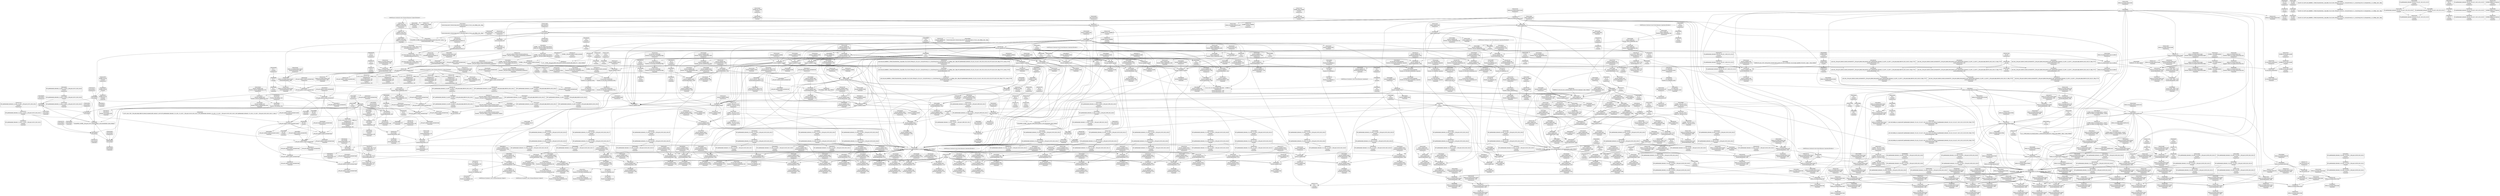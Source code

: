 digraph {
	CE0x5496980 [shape=record,shape=Mrecord,label="{CE0x5496980|cred_sid:tmp}"]
	CE0x54b1020 [shape=record,shape=Mrecord,label="{CE0x54b1020|__llvm_gcov_indirect_counter_increment:counter|*SummSource*}"]
	CE0x545ef70 [shape=record,shape=Mrecord,label="{CE0x545ef70|cred_has_capability:tmp9|security/selinux/hooks.c,1575}"]
	CE0x54b55e0 [shape=record,shape=Mrecord,label="{CE0x54b55e0|cred_has_capability:if.end|*SummSink*}"]
	CE0x54b3920 [shape=record,shape=Mrecord,label="{CE0x54b3920|i8*_getelementptr_inbounds_(_40_x_i8_,_40_x_i8_*_.str49,_i32_0,_i32_0)|*Constant*|*SummSink*}"]
	CE0x54c0a70 [shape=record,shape=Mrecord,label="{CE0x54c0a70|cred_sid:entry|*SummSource*}"]
	CE0x5424900 [shape=record,shape=Mrecord,label="{CE0x5424900|i64*_getelementptr_inbounds_(_21_x_i64_,_21_x_i64_*___llvm_gcov_ctr143,_i64_0,_i64_9)|*Constant*|*SummSink*}"]
	CE0x54bf350 [shape=record,shape=Mrecord,label="{CE0x54bf350|GLOBAL:__llvm_gcov_global_state_pred145|Global_var:__llvm_gcov_global_state_pred145|*SummSink*}"]
	CE0x54bff10 [shape=record,shape=Mrecord,label="{CE0x54bff10|i64**_getelementptr_inbounds_(_3_x_i64*_,_3_x_i64*_*___llvm_gcda_edge_table144,_i64_0,_i64_1)|*Constant*}"]
	CE0x54a3b10 [shape=record,shape=Mrecord,label="{CE0x54a3b10|i64*_getelementptr_inbounds_(_21_x_i64_,_21_x_i64_*___llvm_gcov_ctr143,_i64_0,_i64_0)|*Constant*|*SummSink*}"]
	CE0x545fab0 [shape=record,shape=Mrecord,label="{CE0x545fab0|selinux_capable:tmp4|security/selinux/hooks.c,2008}"]
	CE0x54bf2a0 [shape=record,shape=Mrecord,label="{CE0x54bf2a0|GLOBAL:__llvm_gcov_global_state_pred145|Global_var:__llvm_gcov_global_state_pred145|*SummSource*}"]
	CE0x54c2a80 [shape=record,shape=Mrecord,label="{CE0x54c2a80|__llvm_gcov_indirect_counter_increment:bb}"]
	CE0x6983fd0 [shape=record,shape=Mrecord,label="{CE0x6983fd0|selinux_vm_enough_memory:tmp16|security/selinux/hooks.c,2088}"]
	CE0x543b140 [shape=record,shape=Mrecord,label="{CE0x543b140|get_current:tmp4|./arch/x86/include/asm/current.h,14|*SummSource*}"]
	CE0x542b520 [shape=record,shape=Mrecord,label="{CE0x542b520|selinux_capable:tmp6|security/selinux/hooks.c,2009|*SummSink*}"]
	CE0x5419a90 [shape=record,shape=Mrecord,label="{CE0x5419a90|i64_0|*Constant*|*SummSource*}"]
	CE0x5460400 [shape=record,shape=Mrecord,label="{CE0x5460400|cred_has_capability:do.body4|*SummSink*}"]
	CE0x5424250 [shape=record,shape=Mrecord,label="{CE0x5424250|cred_has_capability:tmp11|security/selinux/hooks.c,1575|*SummSource*}"]
	"CONST[source:0(mediator),value:2(dynamic)][purpose:{object}]"
	CE0x54aee90 [shape=record,shape=Mrecord,label="{CE0x54aee90|cred_sid:bb}"]
	CE0x54b4330 [shape=record,shape=Mrecord,label="{CE0x54b4330|cred_sid:tmp6|security/selinux/hooks.c,197}"]
	CE0x5426e70 [shape=record,shape=Mrecord,label="{CE0x5426e70|GLOBAL:__llvm_gcov_ctr143|Global_var:__llvm_gcov_ctr143|*SummSink*}"]
	CE0x54a3ec0 [shape=record,shape=Mrecord,label="{CE0x54a3ec0|GLOBAL:avc_audit|*Constant*|*SummSink*}"]
	CE0x54a0ae0 [shape=record,shape=Mrecord,label="{CE0x54a0ae0|cred_has_capability:do.body|*SummSink*}"]
	CE0x5413f30 [shape=record,shape=Mrecord,label="{CE0x5413f30|selinux_vm_enough_memory:tmp13|security/selinux/hooks.c,2088}"]
	CE0x543ef10 [shape=record,shape=Mrecord,label="{CE0x543ef10|i64**_getelementptr_inbounds_(_3_x_i64*_,_3_x_i64*_*___llvm_gcda_edge_table144,_i64_0,_i64_2)|*Constant*|*SummSink*}"]
	CE0x54362f0 [shape=record,shape=Mrecord,label="{CE0x54362f0|selinux_vm_enough_memory:tmp16|security/selinux/hooks.c,2088|*SummSource*}"]
	CE0x5479c50 [shape=record,shape=Mrecord,label="{CE0x5479c50|i64_1|*Constant*}"]
	CE0x543b7c0 [shape=record,shape=Mrecord,label="{CE0x543b7c0|cred_has_capability:tmp12|security/selinux/hooks.c,1575|*SummSink*}"]
	CE0x5490a20 [shape=record,shape=Mrecord,label="{CE0x5490a20|_call_void_mcount()_#3}"]
	CE0x54bc840 [shape=record,shape=Mrecord,label="{CE0x54bc840|__llvm_gcov_indirect_counter_increment:tmp3|*SummSource*}"]
	CE0x547f4e0 [shape=record,shape=Mrecord,label="{CE0x547f4e0|GLOBAL:avc_has_perm_noaudit|*Constant*|*SummSink*}"]
	CE0x547ff40 [shape=record,shape=Mrecord,label="{CE0x547ff40|avc_has_perm_noaudit:ssid|Function::avc_has_perm_noaudit&Arg::ssid::|*SummSink*}"]
	CE0x54b44a0 [shape=record,shape=Mrecord,label="{CE0x54b44a0|cred_sid:tmp6|security/selinux/hooks.c,197|*SummSource*}"]
	CE0x5415860 [shape=record,shape=Mrecord,label="{CE0x5415860|selinux_capable:entry|*SummSource*}"]
	CE0x5488410 [shape=record,shape=Mrecord,label="{CE0x5488410|cred_has_capability:do.end|*SummSource*}"]
	CE0x5478ea0 [shape=record,shape=Mrecord,label="{CE0x5478ea0|i64_1|*Constant*}"]
	CE0x5486a20 [shape=record,shape=Mrecord,label="{CE0x5486a20|__llvm_gcov_indirect_counter_increment:bb4}"]
	CE0x542cf00 [shape=record,shape=Mrecord,label="{CE0x542cf00|selinux_vm_enough_memory:tmp12|security/selinux/hooks.c,2088|*SummSource*}"]
	CE0x5420880 [shape=record,shape=Mrecord,label="{CE0x5420880|_call_void_lockdep_rcu_suspicious(i8*_getelementptr_inbounds_(_25_x_i8_,_25_x_i8_*_.str3,_i32_0,_i32_0),_i32_2088,_i8*_getelementptr_inbounds_(_45_x_i8_,_45_x_i8_*_.str12,_i32_0,_i32_0))_#10,_!dbg_!27730|security/selinux/hooks.c,2088|*SummSink*}"]
	CE0x549cd90 [shape=record,shape=Mrecord,label="{CE0x549cd90|cred_has_capability:tmp5|security/selinux/hooks.c,1570|*SummSource*}"]
	CE0x54c03a0 [shape=record,shape=Mrecord,label="{CE0x54c03a0|__llvm_gcov_indirect_counter_increment:tmp|*SummSource*}"]
	CE0x54a6040 [shape=record,shape=Mrecord,label="{CE0x54a6040|avc_audit:result|Function::avc_audit&Arg::result::}"]
	CE0x5479570 [shape=record,shape=Mrecord,label="{CE0x5479570|selinux_capable:call|security/selinux/hooks.c,2007|*SummSource*}"]
	CE0x547c3b0 [shape=record,shape=Mrecord,label="{CE0x547c3b0|i64*_getelementptr_inbounds_(_21_x_i64_,_21_x_i64_*___llvm_gcov_ctr143,_i64_0,_i64_11)|*Constant*|*SummSource*}"]
	CE0x5437350 [shape=record,shape=Mrecord,label="{CE0x5437350|cred_has_capability:tmp10|security/selinux/hooks.c,1575|*SummSink*}"]
	CE0x5441cd0 [shape=record,shape=Mrecord,label="{CE0x5441cd0|cred_has_capability:if.then9|*SummSink*}"]
	CE0x67a3dc0 [shape=record,shape=Mrecord,label="{CE0x67a3dc0|selinux_vm_enough_memory:tmp5|security/selinux/hooks.c,2088|*SummSink*}"]
	CE0x54aeb80 [shape=record,shape=Mrecord,label="{CE0x54aeb80|i64*_getelementptr_inbounds_(_21_x_i64_,_21_x_i64_*___llvm_gcov_ctr143,_i64_0,_i64_20)|*Constant*|*SummSource*}"]
	CE0x549d850 [shape=record,shape=Mrecord,label="{CE0x549d850|__llvm_gcov_indirect_counter_increment:exit|*SummSink*}"]
	CE0x547d1b0 [shape=record,shape=Mrecord,label="{CE0x547d1b0|cred_has_capability:tmp16|security/selinux/hooks.c,1576}"]
	CE0x54333d0 [shape=record,shape=Mrecord,label="{CE0x54333d0|selinux_vm_enough_memory:tmp17|security/selinux/hooks.c,2088}"]
	CE0x545d340 [shape=record,shape=Mrecord,label="{CE0x545d340|avc_audit:entry}"]
	CE0x54bed70 [shape=record,shape=Mrecord,label="{CE0x54bed70|cred_has_capability:tmp5|security/selinux/hooks.c,1570}"]
	CE0x5478be0 [shape=record,shape=Mrecord,label="{CE0x5478be0|i64*_getelementptr_inbounds_(_6_x_i64_,_6_x_i64_*___llvm_gcov_ctr142,_i64_0,_i64_4)|*Constant*|*SummSource*}"]
	CE0x548a610 [shape=record,shape=Mrecord,label="{CE0x548a610|i64*_getelementptr_inbounds_(_21_x_i64_,_21_x_i64_*___llvm_gcov_ctr143,_i64_0,_i64_7)|*Constant*}"]
	CE0x5439d30 [shape=record,shape=Mrecord,label="{CE0x5439d30|selinux_vm_enough_memory:tmp22|security/selinux/hooks.c,2090|*SummSource*}"]
	CE0x5486700 [shape=record,shape=Mrecord,label="{CE0x5486700|__llvm_gcov_indirect_counter_increment:bb|*SummSource*}"]
	CE0x54969f0 [shape=record,shape=Mrecord,label="{CE0x54969f0|COLLAPSED:_GCMRE___llvm_gcov_ctr131_internal_global_2_x_i64_zeroinitializer:_elem_0:default:}"]
	CE0x708d140 [shape=record,shape=Mrecord,label="{CE0x708d140|GLOBAL:selinux_vm_enough_memory.__warned|Global_var:selinux_vm_enough_memory.__warned|*SummSource*}"]
	CE0x543fee0 [shape=record,shape=Mrecord,label="{CE0x543fee0|get_current:tmp2|*SummSource*}"]
	CE0x53fa570 [shape=record,shape=Mrecord,label="{CE0x53fa570|selinux_vm_enough_memory:call|security/selinux/hooks.c,2088|*SummSink*}"]
	CE0x54a9020 [shape=record,shape=Mrecord,label="{CE0x54a9020|cred_has_capability:tmp25|security/selinux/hooks.c,1582|*SummSource*}"]
	CE0x54a9e40 [shape=record,shape=Mrecord,label="{CE0x54a9e40|cred_has_capability:tmp26|security/selinux/hooks.c,1583|*SummSource*}"]
	CE0x54ac8b0 [shape=record,shape=Mrecord,label="{CE0x54ac8b0|i64*_getelementptr_inbounds_(_21_x_i64_,_21_x_i64_*___llvm_gcov_ctr143,_i64_0,_i64_19)|*Constant*|*SummSink*}"]
	CE0x5416360 [shape=record,shape=Mrecord,label="{CE0x5416360|selinux_vm_enough_memory:do.end|*SummSink*}"]
	CE0x543c290 [shape=record,shape=Mrecord,label="{CE0x543c290|i64*_getelementptr_inbounds_(_21_x_i64_,_21_x_i64_*___llvm_gcov_ctr143,_i64_0,_i64_11)|*Constant*}"]
	CE0x54a5aa0 [shape=record,shape=Mrecord,label="{CE0x54a5aa0|avc_audit:requested|Function::avc_audit&Arg::requested::|*SummSink*}"]
	CE0x5429cf0 [shape=record,shape=Mrecord,label="{CE0x5429cf0|i32_21|*Constant*|*SummSink*}"]
	CE0x54937e0 [shape=record,shape=Mrecord,label="{CE0x54937e0|__llvm_gcov_indirect_counter_increment:tmp5|*SummSink*}"]
	CE0x54382a0 [shape=record,shape=Mrecord,label="{CE0x54382a0|i64*_getelementptr_inbounds_(_14_x_i64_,_14_x_i64_*___llvm_gcov_ctr160,_i64_0,_i64_6)|*Constant*}"]
	CE0x543cc80 [shape=record,shape=Mrecord,label="{CE0x543cc80|GLOBAL:__vm_enough_memory|*Constant*|*SummSink*}"]
	CE0x54a7780 [shape=record,shape=Mrecord,label="{CE0x54a7780|cred_has_capability:tmp22|security/selinux/hooks.c,1582|*SummSink*}"]
	CE0x54a8c30 [shape=record,shape=Mrecord,label="{CE0x54a8c30|cred_has_capability:tmp24|security/selinux/hooks.c,1582|*SummSink*}"]
	CE0x54392d0 [shape=record,shape=Mrecord,label="{CE0x54392d0|selinux_vm_enough_memory:tmp20|security/selinux/hooks.c,2090|*SummSource*}"]
	CE0x5428bf0 [shape=record,shape=Mrecord,label="{CE0x5428bf0|GLOBAL:__llvm_gcov_ctr160|Global_var:__llvm_gcov_ctr160|*SummSink*}"]
	CE0x543d250 [shape=record,shape=Mrecord,label="{CE0x543d250|selinux_vm_enough_memory:pages|Function::selinux_vm_enough_memory&Arg::pages::}"]
	CE0x54a3550 [shape=record,shape=Mrecord,label="{CE0x54a3550|cred_has_capability:sw.epilog|*SummSource*}"]
	CE0x54612d0 [shape=record,shape=Mrecord,label="{CE0x54612d0|selinux_capable:call1|security/selinux/hooks.c,2011|*SummSource*}"]
	CE0x54a3b80 [shape=record,shape=Mrecord,label="{CE0x54a3b80|cred_has_capability:tmp}"]
	CE0x5495bb0 [shape=record,shape=Mrecord,label="{CE0x5495bb0|cred_has_capability:if.end10|*SummSink*}"]
	CE0x549c7d0 [shape=record,shape=Mrecord,label="{CE0x549c7d0|i32_1575|*Constant*}"]
	CE0x54297b0 [shape=record,shape=Mrecord,label="{CE0x54297b0|selinux_capable:ns|Function::selinux_capable&Arg::ns::|*SummSource*}"]
	CE0x5478b70 [shape=record,shape=Mrecord,label="{CE0x5478b70|i64*_getelementptr_inbounds_(_6_x_i64_,_6_x_i64_*___llvm_gcov_ctr142,_i64_0,_i64_4)|*Constant*}"]
	CE0x5439ef0 [shape=record,shape=Mrecord,label="{CE0x5439ef0|selinux_vm_enough_memory:tmp22|security/selinux/hooks.c,2090|*SummSink*}"]
	CE0x54258f0 [shape=record,shape=Mrecord,label="{CE0x54258f0|cred_has_capability:if.then|*SummSink*}"]
	CE0x5442910 [shape=record,shape=Mrecord,label="{CE0x5442910|i64*_getelementptr_inbounds_(_2_x_i64_,_2_x_i64_*___llvm_gcov_ctr131,_i64_0,_i64_1)|*Constant*|*SummSink*}"]
	CE0x54a6aa0 [shape=record,shape=Mrecord,label="{CE0x54a6aa0|_ret_i32_%retval.0,_!dbg_!27732|security/selinux/include/avc.h,142|*SummSource*}"]
	CE0x542b100 [shape=record,shape=Mrecord,label="{CE0x542b100|i64*_getelementptr_inbounds_(_6_x_i64_,_6_x_i64_*___llvm_gcov_ctr142,_i64_0,_i64_3)|*Constant*|*SummSink*}"]
	CE0x548bda0 [shape=record,shape=Mrecord,label="{CE0x548bda0|i32_5|*Constant*}"]
	CE0x54ac920 [shape=record,shape=Mrecord,label="{CE0x54ac920|cred_has_capability:tmp30|security/selinux/hooks.c,1585|*SummSource*}"]
	CE0x54288f0 [shape=record,shape=Mrecord,label="{CE0x54288f0|cred_has_capability:cap|Function::cred_has_capability&Arg::cap::}"]
	CE0x5499150 [shape=record,shape=Mrecord,label="{CE0x5499150|_call_void___llvm_gcov_indirect_counter_increment(i32*___llvm_gcov_global_state_pred145,_i64**_getelementptr_inbounds_(_3_x_i64*_,_3_x_i64*_*___llvm_gcda_edge_table144,_i64_0,_i64_2)),_!dbg_!27732|security/selinux/hooks.c,1570|*SummSink*}"]
	CE0x541b530 [shape=record,shape=Mrecord,label="{CE0x541b530|i32_2088|*Constant*|*SummSink*}"]
	CE0x5484120 [shape=record,shape=Mrecord,label="{CE0x5484120|i64_0|*Constant*}"]
	CE0x541a930 [shape=record,shape=Mrecord,label="{CE0x541a930|selinux_vm_enough_memory:tmp9|security/selinux/hooks.c,2088}"]
	CE0x5428470 [shape=record,shape=Mrecord,label="{CE0x5428470|cred_has_capability:cred|Function::cred_has_capability&Arg::cred::}"]
	CE0x5426cf0 [shape=record,shape=Mrecord,label="{CE0x5426cf0|GLOBAL:avc_audit|*Constant*}"]
	CE0x54a0f60 [shape=record,shape=Mrecord,label="{CE0x54a0f60|cred_has_capability:and|security/selinux/hooks.c,1559}"]
	CE0x549dee0 [shape=record,shape=Mrecord,label="{CE0x549dee0|cred_has_capability:tmp6|security/selinux/hooks.c,1574}"]
	CE0x548d3f0 [shape=record,shape=Mrecord,label="{CE0x548d3f0|i32_22|*Constant*|*SummSource*}"]
	CE0x5441e50 [shape=record,shape=Mrecord,label="{CE0x5441e50|cred_sid:tmp1}"]
	"CONST[source:2(external),value:0(static)][purpose:{operation}][SrcIdx:0]"
	CE0x542f480 [shape=record,shape=Mrecord,label="{CE0x542f480|i64*_getelementptr_inbounds_(_14_x_i64_,_14_x_i64_*___llvm_gcov_ctr160,_i64_0,_i64_8)|*Constant*}"]
	CE0x54919b0 [shape=record,shape=Mrecord,label="{CE0x54919b0|cred_has_capability:tmp9|security/selinux/hooks.c,1575|*SummSink*}"]
	CE0x54bd7d0 [shape=record,shape=Mrecord,label="{CE0x54bd7d0|__llvm_gcov_indirect_counter_increment:tmp6|*SummSink*}"]
	CE0x54ae9e0 [shape=record,shape=Mrecord,label="{CE0x54ae9e0|cred_has_capability:tmp32|security/selinux/hooks.c,1586}"]
	CE0x54393a0 [shape=record,shape=Mrecord,label="{CE0x54393a0|selinux_vm_enough_memory:tmp20|security/selinux/hooks.c,2090|*SummSink*}"]
	CE0x54860b0 [shape=record,shape=Mrecord,label="{CE0x54860b0|cred_has_capability:call8|security/selinux/hooks.c,1581|*SummSource*}"]
	CE0x5429110 [shape=record,shape=Mrecord,label="{CE0x5429110|selinux_vm_enough_memory:call3|security/selinux/hooks.c,2088|*SummSink*}"]
	CE0x5425b70 [shape=record,shape=Mrecord,label="{CE0x5425b70|get_current:tmp|*SummSource*}"]
	CE0x54a97c0 [shape=record,shape=Mrecord,label="{CE0x54a97c0|cred_has_capability:tmp26|security/selinux/hooks.c,1583}"]
	CE0x5465020 [shape=record,shape=Mrecord,label="{CE0x5465020|selinux_capable:if.end}"]
	CE0x5432150 [shape=record,shape=Mrecord,label="{CE0x5432150|i32_78|*Constant*}"]
	CE0x54a5540 [shape=record,shape=Mrecord,label="{CE0x54a5540|avc_audit:tclass|Function::avc_audit&Arg::tclass::|*SummSource*}"]
	CE0x5487160 [shape=record,shape=Mrecord,label="{CE0x5487160|i64**_getelementptr_inbounds_(_3_x_i64*_,_3_x_i64*_*___llvm_gcda_edge_table144,_i64_0,_i64_1)|*Constant*|*SummSource*}"]
	CE0x545d4f0 [shape=record,shape=Mrecord,label="{CE0x545d4f0|avc_audit:entry|*SummSource*}"]
	CE0x5412280 [shape=record,shape=Mrecord,label="{CE0x5412280|i64_2|*Constant*}"]
	CE0x545b4c0 [shape=record,shape=Mrecord,label="{CE0x545b4c0|get_current:tmp3}"]
	CE0x7336ad0 [shape=record,shape=Mrecord,label="{CE0x7336ad0|selinux_vm_enough_memory:tmp5|security/selinux/hooks.c,2088}"]
	CE0x54b51c0 [shape=record,shape=Mrecord,label="{CE0x54b51c0|cred_has_capability:if.end10|*SummSource*}"]
	CE0x5428180 [shape=record,shape=Mrecord,label="{CE0x5428180|cred_has_capability:entry|*SummSource*}"]
	CE0x6983e60 [shape=record,shape=Mrecord,label="{CE0x6983e60|selinux_vm_enough_memory:tmp15|security/selinux/hooks.c,2088|*SummSink*}"]
	CE0x54bed00 [shape=record,shape=Mrecord,label="{CE0x54bed00|_call_void___llvm_gcov_indirect_counter_increment(i32*___llvm_gcov_global_state_pred145,_i64**_getelementptr_inbounds_(_3_x_i64*_,_3_x_i64*_*___llvm_gcda_edge_table144,_i64_0,_i64_0)),_!dbg_!27734|security/selinux/hooks.c,1574}"]
	CE0x545ef00 [shape=record,shape=Mrecord,label="{CE0x545ef00|_call_void_asm_sideeffect_1:_09ud2_0A.pushsection___bug_table,_22a_22_0A2:_09.long_1b_-_2b,_$_0:c_-_2b_0A_09.word_$_1:c_,_0_0A_09.org_2b+$_2:c_0A.popsection_,_i,i,i,_dirflag_,_fpsr_,_flags_(i8*_getelementptr_inbounds_(_25_x_i8_,_25_x_i8_*_.str3,_i32_0,_i32_0),_i32_1575,_i64_12)_#3,_!dbg_!27737,_!srcloc_!27740|security/selinux/hooks.c,1575}"]
	CE0x5491fa0 [shape=record,shape=Mrecord,label="{CE0x5491fa0|void_(i8*,_i32,_i64)*_asm_sideeffect_1:_09ud2_0A.pushsection___bug_table,_22a_22_0A2:_09.long_1b_-_2b,_$_0:c_-_2b_0A_09.word_$_1:c_,_0_0A_09.org_2b+$_2:c_0A.popsection_,_i,i,i,_dirflag_,_fpsr_,_flags_}"]
	CE0x7336980 [shape=record,shape=Mrecord,label="{CE0x7336980|selinux_vm_enough_memory:tmp5|security/selinux/hooks.c,2088|*SummSource*}"]
	CE0x54ae880 [shape=record,shape=Mrecord,label="{CE0x54ae880|i64*_getelementptr_inbounds_(_21_x_i64_,_21_x_i64_*___llvm_gcov_ctr143,_i64_0,_i64_20)|*Constant*}"]
	CE0x54c0fc0 [shape=record,shape=Mrecord,label="{CE0x54c0fc0|__llvm_gcov_indirect_counter_increment:predecessor|Function::__llvm_gcov_indirect_counter_increment&Arg::predecessor::|*SummSink*}"]
	CE0x54acb10 [shape=record,shape=Mrecord,label="{CE0x54acb10|i32_-22|*Constant*}"]
	CE0x5432950 [shape=record,shape=Mrecord,label="{CE0x5432950|selinux_vm_enough_memory:tmp19|security/selinux/hooks.c,2088}"]
	CE0x54b4070 [shape=record,shape=Mrecord,label="{CE0x54b4070|GLOBAL:printk|*Constant*|*SummSink*}"]
	CE0x5413220 [shape=record,shape=Mrecord,label="{CE0x5413220|selinux_vm_enough_memory:entry|*SummSink*}"]
	CE0x54a9160 [shape=record,shape=Mrecord,label="{CE0x54a9160|cred_has_capability:tmp25|security/selinux/hooks.c,1582|*SummSink*}"]
	CE0x54153a0 [shape=record,shape=Mrecord,label="{CE0x54153a0|selinux_capable:if.end|*SummSource*}"]
	CE0x549cf00 [shape=record,shape=Mrecord,label="{CE0x549cf00|cred_has_capability:tmp5|security/selinux/hooks.c,1570|*SummSink*}"]
	"CONST[source:0(mediator),value:2(dynamic)][purpose:{subject}][SrcIdx:6]"
	CE0x541a8c0 [shape=record,shape=Mrecord,label="{CE0x541a8c0|selinux_vm_enough_memory:tmp9|security/selinux/hooks.c,2088|*SummSink*}"]
	CE0x5439110 [shape=record,shape=Mrecord,label="{CE0x5439110|i64_11|*Constant*|*SummSink*}"]
	CE0x54a1ed0 [shape=record,shape=Mrecord,label="{CE0x54a1ed0|i64**_getelementptr_inbounds_(_3_x_i64*_,_3_x_i64*_*___llvm_gcda_edge_table144,_i64_0,_i64_2)|*Constant*|*SummSource*}"]
	CE0x54a56a0 [shape=record,shape=Mrecord,label="{CE0x54a56a0|avc_audit:tclass|Function::avc_audit&Arg::tclass::|*SummSink*}"]
	CE0x548cad0 [shape=record,shape=Mrecord,label="{CE0x548cad0|i32_22|*Constant*|*SummSink*}"]
	CE0x542cc40 [shape=record,shape=Mrecord,label="{CE0x542cc40|selinux_vm_enough_memory:tmp14|security/selinux/hooks.c,2088|*SummSink*}"]
	CE0x5417ea0 [shape=record,shape=Mrecord,label="{CE0x5417ea0|GLOBAL:selinux_capable|*Constant*|*SummSource*}"]
	CE0x54a5320 [shape=record,shape=Mrecord,label="{CE0x54a5320|avc_audit:tsid|Function::avc_audit&Arg::tsid::|*SummSink*}"]
	CE0x54adfc0 [shape=record,shape=Mrecord,label="{CE0x54adfc0|cred_has_capability:retval.0|*SummSource*}"]
	CE0x5423200 [shape=record,shape=Mrecord,label="{CE0x5423200|i64*_getelementptr_inbounds_(_6_x_i64_,_6_x_i64_*___llvm_gcov_ctr142,_i64_0,_i64_4)|*Constant*|*SummSink*}"]
	CE0x540f680 [shape=record,shape=Mrecord,label="{CE0x540f680|selinux_vm_enough_memory:if.end}"]
	CE0x5487820 [shape=record,shape=Mrecord,label="{CE0x5487820|i32_31|*Constant*}"]
	CE0x548ba20 [shape=record,shape=Mrecord,label="{CE0x548ba20|_call_void_mcount()_#3}"]
	CE0x543b360 [shape=record,shape=Mrecord,label="{CE0x543b360|selinux_vm_enough_memory:tmp27|security/selinux/hooks.c,2093|*SummSource*}"]
	CE0x53fa0a0 [shape=record,shape=Mrecord,label="{CE0x53fa0a0|i64*_getelementptr_inbounds_(_14_x_i64_,_14_x_i64_*___llvm_gcov_ctr160,_i64_0,_i64_0)|*Constant*}"]
	CE0x54310f0 [shape=record,shape=Mrecord,label="{CE0x54310f0|i1_true|*Constant*|*SummSource*}"]
	CE0x5492c10 [shape=record,shape=Mrecord,label="{CE0x5492c10|cred_has_capability:avd|security/selinux/hooks.c, 1556|*SummSink*}"]
	CE0x5460640 [shape=record,shape=Mrecord,label="{CE0x5460640|selinux_capable:bb}"]
	CE0x5463d20 [shape=record,shape=Mrecord,label="{CE0x5463d20|i64*_getelementptr_inbounds_(_6_x_i64_,_6_x_i64_*___llvm_gcov_ctr142,_i64_0,_i64_5)|*Constant*|*SummSource*}"]
	CE0x54b2190 [shape=record,shape=Mrecord,label="{CE0x54b2190|cred_has_capability:and|security/selinux/hooks.c,1559|*SummSink*}"]
	CE0x54a8660 [shape=record,shape=Mrecord,label="{CE0x54a8660|cred_has_capability:tmp23|security/selinux/hooks.c,1582|*SummSink*}"]
	CE0x541e410 [shape=record,shape=Mrecord,label="{CE0x541e410|selinux_vm_enough_memory:if.then|*SummSource*}"]
	CE0x5437640 [shape=record,shape=Mrecord,label="{CE0x5437640|get_current:tmp4|./arch/x86/include/asm/current.h,14|*SummSink*}"]
	CE0x5460e00 [shape=record,shape=Mrecord,label="{CE0x5460e00|selinux_capable:tmp9|security/selinux/hooks.c,2011|*SummSource*}"]
	CE0x54268c0 [shape=record,shape=Mrecord,label="{CE0x54268c0|cred_has_capability:tmp18|security/selinux/hooks.c,1580}"]
	CE0x5486850 [shape=record,shape=Mrecord,label="{CE0x5486850|__llvm_gcov_indirect_counter_increment:exit}"]
	CE0x548b6d0 [shape=record,shape=Mrecord,label="{CE0x548b6d0|cred_has_capability:tmp1|*SummSink*}"]
	CE0x54240c0 [shape=record,shape=Mrecord,label="{CE0x54240c0|_call_void_mcount()_#3|*SummSource*}"]
	CE0x5484e10 [shape=record,shape=Mrecord,label="{CE0x5484e10|cred_has_capability:tmp18|security/selinux/hooks.c,1580|*SummSink*}"]
	CE0x540f470 [shape=record,shape=Mrecord,label="{CE0x540f470|selinux_vm_enough_memory:tobool|security/selinux/hooks.c,2088}"]
	CE0x5432230 [shape=record,shape=Mrecord,label="{CE0x5432230|i32_78|*Constant*|*SummSource*}"]
	CE0x542e0d0 [shape=record,shape=Mrecord,label="{CE0x542e0d0|GLOBAL:cap_capable|*Constant*|*SummSink*}"]
	CE0x5460360 [shape=record,shape=Mrecord,label="{CE0x5460360|cred_has_capability:do.body4|*SummSource*}"]
	CE0x5436fe0 [shape=record,shape=Mrecord,label="{CE0x5436fe0|i64*_getelementptr_inbounds_(_21_x_i64_,_21_x_i64_*___llvm_gcov_ctr143,_i64_0,_i64_9)|*Constant*}"]
	CE0x54209d0 [shape=record,shape=Mrecord,label="{CE0x54209d0|i8*_getelementptr_inbounds_(_25_x_i8_,_25_x_i8_*_.str3,_i32_0,_i32_0)|*Constant*|*SummSource*}"]
	CE0x547c6c0 [shape=record,shape=Mrecord,label="{CE0x547c6c0|cred_has_capability:tmp15|security/selinux/hooks.c,1575}"]
	CE0x54a5ed0 [shape=record,shape=Mrecord,label="{CE0x54a5ed0|avc_audit:avd|Function::avc_audit&Arg::avd::|*SummSink*}"]
	CE0x54bccc0 [shape=record,shape=Mrecord,label="{CE0x54bccc0|0:_i32,_:_GCMR___llvm_gcov_global_state_pred145_internal_unnamed_addr_global_i32_-1:_elem_0:default:}"]
	CE0x547c4d0 [shape=record,shape=Mrecord,label="{CE0x547c4d0|cred_has_capability:tmp14|security/selinux/hooks.c,1575|*SummSource*}"]
	CE0x5408490 [shape=record,shape=Mrecord,label="{CE0x5408490|selinux_vm_enough_memory:do.body|*SummSource*}"]
	CE0x5481900 [shape=record,shape=Mrecord,label="{CE0x5481900|avc_has_perm_noaudit:avd|Function::avc_has_perm_noaudit&Arg::avd::|*SummSink*}"]
	CE0x54a8810 [shape=record,shape=Mrecord,label="{CE0x54a8810|cred_has_capability:tmp24|security/selinux/hooks.c,1582}"]
	CE0x5494610 [shape=record,shape=Mrecord,label="{CE0x5494610|selinux_capable:retval.0}"]
	CE0x5412dc0 [shape=record,shape=Mrecord,label="{CE0x5412dc0|selinux_capable:tmp}"]
	CE0x54861f0 [shape=record,shape=Mrecord,label="{CE0x54861f0|cred_has_capability:call8|security/selinux/hooks.c,1581|*SummSink*}"]
	CE0x54a7e70 [shape=record,shape=Mrecord,label="{CE0x54a7e70|i64_16|*Constant*|*SummSink*}"]
	CE0x540fc80 [shape=record,shape=Mrecord,label="{CE0x540fc80|i32_0|*Constant*|*SummSource*}"]
	CE0x54beab0 [shape=record,shape=Mrecord,label="{CE0x54beab0|cred_has_capability:tmp4|security/selinux/hooks.c,1570|*SummSink*}"]
	CE0x5436910 [shape=record,shape=Mrecord,label="{CE0x5436910|i64_12|*Constant*|*SummSource*}"]
	CE0x5480750 [shape=record,shape=Mrecord,label="{CE0x5480750|avc_has_perm_noaudit:tclass|Function::avc_has_perm_noaudit&Arg::tclass::|*SummSink*}"]
	CE0x5429a30 [shape=record,shape=Mrecord,label="{CE0x5429a30|i32_21|*Constant*}"]
	CE0x54aec30 [shape=record,shape=Mrecord,label="{CE0x54aec30|i64*_getelementptr_inbounds_(_21_x_i64_,_21_x_i64_*___llvm_gcov_ctr143,_i64_0,_i64_20)|*Constant*|*SummSink*}"]
	CE0x5427a90 [shape=record,shape=Mrecord,label="{CE0x5427a90|GLOBAL:cred_has_capability|*Constant*}"]
	CE0x5440830 [shape=record,shape=Mrecord,label="{CE0x5440830|_call_void_mcount()_#3}"]
	CE0x5490230 [shape=record,shape=Mrecord,label="{CE0x5490230|cred_has_capability:tmp3|security/selinux/hooks.c,1567|*SummSource*}"]
	CE0x541d610 [shape=record,shape=Mrecord,label="{CE0x541d610|i64*_getelementptr_inbounds_(_14_x_i64_,_14_x_i64_*___llvm_gcov_ctr160,_i64_0,_i64_12)|*Constant*|*SummSink*}"]
	CE0x545ce90 [shape=record,shape=Mrecord,label="{CE0x545ce90|i32_1|*Constant*}"]
	CE0x5432e30 [shape=record,shape=Mrecord,label="{CE0x5432e30|selinux_vm_enough_memory:tmp19|security/selinux/hooks.c,2088|*SummSink*}"]
	CE0x5479260 [shape=record,shape=Mrecord,label="{CE0x5479260|selinux_capable:call|security/selinux/hooks.c,2007|*SummSink*}"]
	CE0x547a240 [shape=record,shape=Mrecord,label="{CE0x547a240|i64*_getelementptr_inbounds_(_2_x_i64_,_2_x_i64_*___llvm_gcov_ctr98,_i64_0,_i64_0)|*Constant*|*SummSink*}"]
	CE0x5493150 [shape=record,shape=Mrecord,label="{CE0x5493150|cred_has_capability:do.body}"]
	CE0x545cb80 [shape=record,shape=Mrecord,label="{CE0x545cb80|_call_void___llvm_gcov_indirect_counter_increment(i32*___llvm_gcov_global_state_pred145,_i64**_getelementptr_inbounds_(_3_x_i64*_,_3_x_i64*_*___llvm_gcda_edge_table144,_i64_0,_i64_1)),_!dbg_!27728|security/selinux/hooks.c,1567|*SummSink*}"]
	CE0x540ff40 [shape=record,shape=Mrecord,label="{CE0x540ff40|selinux_vm_enough_memory:tmp1}"]
	CE0x54a5df0 [shape=record,shape=Mrecord,label="{CE0x54a5df0|avc_audit:avd|Function::avc_audit&Arg::avd::|*SummSource*}"]
	CE0x542e940 [shape=record,shape=Mrecord,label="{CE0x542e940|get_current:entry|*SummSource*}"]
	CE0x541b320 [shape=record,shape=Mrecord,label="{CE0x541b320|i64*_getelementptr_inbounds_(_2_x_i64_,_2_x_i64_*___llvm_gcov_ctr98,_i64_0,_i64_1)|*Constant*|*SummSource*}"]
	CE0x5485d40 [shape=record,shape=Mrecord,label="{CE0x5485d40|cred_has_capability:call8|security/selinux/hooks.c,1581}"]
	CE0x545fbc0 [shape=record,shape=Mrecord,label="{CE0x545fbc0|selinux_capable:tmp4|security/selinux/hooks.c,2008|*SummSource*}"]
	CE0x541d070 [shape=record,shape=Mrecord,label="{CE0x541d070|i64*_getelementptr_inbounds_(_14_x_i64_,_14_x_i64_*___llvm_gcov_ctr160,_i64_0,_i64_12)|*Constant*}"]
	CE0x542e7e0 [shape=record,shape=Mrecord,label="{CE0x542e7e0|get_current:entry}"]
	CE0x541e8b0 [shape=record,shape=Mrecord,label="{CE0x541e8b0|selinux_vm_enough_memory:tmp17|security/selinux/hooks.c,2088|*SummSource*}"]
	CE0x542da30 [shape=record,shape=Mrecord,label="{CE0x542da30|i32_1|*Constant*|*SummSink*}"]
	CE0x54a6730 [shape=record,shape=Mrecord,label="{CE0x54a6730|avc_audit:a|Function::avc_audit&Arg::a::|*SummSink*}"]
	CE0x5496e40 [shape=record,shape=Mrecord,label="{CE0x5496e40|selinux_capable:tmp2|security/selinux/hooks.c,2008|*SummSource*}"]
	CE0x54241e0 [shape=record,shape=Mrecord,label="{CE0x54241e0|cred_has_capability:tmp11|security/selinux/hooks.c,1575}"]
	CE0x540f260 [shape=record,shape=Mrecord,label="{CE0x540f260|COLLAPSED:_GCMRE___llvm_gcov_ctr160_internal_global_14_x_i64_zeroinitializer:_elem_0:default:}"]
	CE0x5461260 [shape=record,shape=Mrecord,label="{CE0x5461260|selinux_capable:call1|security/selinux/hooks.c,2011}"]
	CE0x54c27d0 [shape=record,shape=Mrecord,label="{CE0x54c27d0|0:_i32,_4:_i32,_8:_i32,_12:_i32,_:_CMRE_0,4_|*MultipleSource*|security/selinux/hooks.c,196|security/selinux/hooks.c,197|*LoadInst*|security/selinux/hooks.c,196}"]
	CE0x547f250 [shape=record,shape=Mrecord,label="{CE0x547f250|cred_has_capability:call7|security/selinux/hooks.c,1579|*SummSink*}"]
	CE0x545eb30 [shape=record,shape=Mrecord,label="{CE0x545eb30|cred_has_capability:tmp8|security/selinux/hooks.c,1575}"]
	CE0x5433c40 [shape=record,shape=Mrecord,label="{CE0x5433c40|selinux_vm_enough_memory:tmp4|security/selinux/hooks.c,2088}"]
	CE0x540e9a0 [shape=record,shape=Mrecord,label="{CE0x540e9a0|i64_3|*Constant*}"]
	CE0x5421d20 [shape=record,shape=Mrecord,label="{CE0x5421d20|selinux_vm_enough_memory:tmp11|security/selinux/hooks.c,2088|*SummSink*}"]
	CE0x54391b0 [shape=record,shape=Mrecord,label="{CE0x54391b0|selinux_vm_enough_memory:tmp20|security/selinux/hooks.c,2090}"]
	CE0x540e840 [shape=record,shape=Mrecord,label="{CE0x540e840|selinux_vm_enough_memory:tmp|*SummSink*}"]
	CE0x5420aa0 [shape=record,shape=Mrecord,label="{CE0x5420aa0|selinux_vm_enough_memory:cap_sys_admin.0|*SummSink*}"]
	CE0x5464ac0 [shape=record,shape=Mrecord,label="{CE0x5464ac0|i8_3|*Constant*|*SummSink*}"]
	CE0x5429670 [shape=record,shape=Mrecord,label="{CE0x5429670|selinux_capable:ns|Function::selinux_capable&Arg::ns::}"]
	CE0x54161e0 [shape=record,shape=Mrecord,label="{CE0x54161e0|GLOBAL:init_user_ns|Global_var:init_user_ns|*SummSink*}"]
	CE0x54a79b0 [shape=record,shape=Mrecord,label="{CE0x54a79b0|i64_16|*Constant*|*SummSource*}"]
	CE0x54af8f0 [shape=record,shape=Mrecord,label="{CE0x54af8f0|cred_sid:bb|*SummSource*}"]
	CE0x547ea20 [shape=record,shape=Mrecord,label="{CE0x547ea20|i16_4|*Constant*|*SummSource*}"]
	CE0x545e550 [shape=record,shape=Mrecord,label="{CE0x545e550|0:_i64*,_array:_GCR___llvm_gcda_edge_table144_internal_unnamed_addr_constant_3_x_i64*_i64*_getelementptr_inbounds_(_21_x_i64_,_21_x_i64_*___llvm_gcov_ctr143,_i64_0,_i64_1),_i64*_getelementptr_inbounds_(_21_x_i64_,_21_x_i64_*___llvm_gcov_ctr143,_i64_0,_i64_2),_i64*_getelementptr_inbounds_(_21_x_i64_,_21_x_i64_*___llvm_gcov_ctr143,_i64_0,_i64_3)_:_elem_0::}"]
	CE0x676ec20 [shape=record,shape=Mrecord,label="{CE0x676ec20|selinux_vm_enough_memory:tmp7|security/selinux/hooks.c,2088|*SummSource*}"]
	CE0x5420d60 [shape=record,shape=Mrecord,label="{CE0x5420d60|i64*_getelementptr_inbounds_(_14_x_i64_,_14_x_i64_*___llvm_gcov_ctr160,_i64_0,_i64_13)|*Constant*}"]
	CE0x5444fb0 [shape=record,shape=Mrecord,label="{CE0x5444fb0|i64*_getelementptr_inbounds_(_14_x_i64_,_14_x_i64_*___llvm_gcov_ctr160,_i64_0,_i64_1)|*Constant*|*SummSink*}"]
	CE0x545eba0 [shape=record,shape=Mrecord,label="{CE0x545eba0|cred_has_capability:tmp8|security/selinux/hooks.c,1575|*SummSource*}"]
	CE0x5420500 [shape=record,shape=Mrecord,label="{CE0x5420500|selinux_vm_enough_memory:tmp2|*SummSource*}"]
	CE0x5427270 [shape=record,shape=Mrecord,label="{CE0x5427270|cred_has_capability:tmp19|security/selinux/hooks.c,1580}"]
	CE0x5439740 [shape=record,shape=Mrecord,label="{CE0x5439740|selinux_vm_enough_memory:tmp21|security/selinux/hooks.c,2090|*SummSource*}"]
	CE0x5438770 [shape=record,shape=Mrecord,label="{CE0x5438770|%struct.task_struct*_(%struct.task_struct**)*_asm_movq_%gs:$_1:P_,$0_,_r,im,_dirflag_,_fpsr_,_flags_}"]
	CE0x54c2e50 [shape=record,shape=Mrecord,label="{CE0x54c2e50|GLOBAL:__llvm_gcov_global_state_pred145|Global_var:__llvm_gcov_global_state_pred145}"]
	CE0x5496fc0 [shape=record,shape=Mrecord,label="{CE0x5496fc0|i64_0|*Constant*}"]
	CE0x54a2c00 [shape=record,shape=Mrecord,label="{CE0x54a2c00|cred_has_capability:call3|security/selinux/hooks.c,1573|*SummSink*}"]
	CE0x54863a0 [shape=record,shape=Mrecord,label="{CE0x54863a0|GLOBAL:avc_audit|*Constant*|*SummSource*}"]
	CE0x543df70 [shape=record,shape=Mrecord,label="{CE0x543df70|get_current:bb}"]
	CE0x54a58e0 [shape=record,shape=Mrecord,label="{CE0x54a58e0|avc_audit:requested|Function::avc_audit&Arg::requested::|*SummSource*}"]
	CE0x5460cd0 [shape=record,shape=Mrecord,label="{CE0x5460cd0|selinux_capable:tmp9|security/selinux/hooks.c,2011}"]
	CE0x541d1f0 [shape=record,shape=Mrecord,label="{CE0x541d1f0|selinux_vm_enough_memory:tmp24|security/selinux/hooks.c,2091|*SummSource*}"]
	CE0x5428540 [shape=record,shape=Mrecord,label="{CE0x5428540|cred_has_capability:cred|Function::cred_has_capability&Arg::cred::|*SummSource*}"]
	CE0x54939a0 [shape=record,shape=Mrecord,label="{CE0x54939a0|__llvm_gcov_indirect_counter_increment:tmp6}"]
	CE0x5407fc0 [shape=record,shape=Mrecord,label="{CE0x5407fc0|selinux_vm_enough_memory:do.end}"]
	CE0x5429f90 [shape=record,shape=Mrecord,label="{CE0x5429f90|selinux_capable:audit|Function::selinux_capable&Arg::audit::}"]
	CE0x541c010 [shape=record,shape=Mrecord,label="{CE0x541c010|get_current:tmp1|*SummSink*}"]
	CE0x54c1ea0 [shape=record,shape=Mrecord,label="{CE0x54c1ea0|GLOBAL:__llvm_gcov_indirect_counter_increment|*Constant*}"]
	CE0x53faaf0 [shape=record,shape=Mrecord,label="{CE0x53faaf0|i64_1|*Constant*|*SummSource*}"]
	CE0x5413d10 [shape=record,shape=Mrecord,label="{CE0x5413d10|selinux_vm_enough_memory:tmp3|*SummSink*}"]
	CE0x5486b10 [shape=record,shape=Mrecord,label="{CE0x5486b10|cred_has_capability:do.cond|*SummSink*}"]
	CE0x54273f0 [shape=record,shape=Mrecord,label="{CE0x54273f0|cred_has_capability:tmp19|security/selinux/hooks.c,1580|*SummSink*}"]
	CE0x548bcf0 [shape=record,shape=Mrecord,label="{CE0x548bcf0|_call_void_mcount()_#3|*SummSink*}"]
	CE0x5424ab0 [shape=record,shape=Mrecord,label="{CE0x5424ab0|i1_true|*Constant*}"]
	CE0x5485a50 [shape=record,shape=Mrecord,label="{CE0x5485a50|cred_has_capability:tmp21|security/selinux/hooks.c,1580|*SummSource*}"]
	CE0x54a8b20 [shape=record,shape=Mrecord,label="{CE0x54a8b20|cred_has_capability:tmp24|security/selinux/hooks.c,1582|*SummSource*}"]
	CE0x53f9cb0 [shape=record,shape=Mrecord,label="{CE0x53f9cb0|selinux_vm_enough_memory:if.end|*SummSink*}"]
	CE0x54252a0 [shape=record,shape=Mrecord,label="{CE0x54252a0|_call_void_mcount()_#3|*SummSink*}"]
	CE0x542b440 [shape=record,shape=Mrecord,label="{CE0x542b440|selinux_capable:tmp6|security/selinux/hooks.c,2009}"]
	CE0x54c19e0 [shape=record,shape=Mrecord,label="{CE0x54c19e0|cred_sid:sid|security/selinux/hooks.c,197}"]
	CE0x54be590 [shape=record,shape=Mrecord,label="{CE0x54be590|__llvm_gcov_indirect_counter_increment:pred|*SummSource*}"]
	CE0x5485b90 [shape=record,shape=Mrecord,label="{CE0x5485b90|cred_has_capability:tmp21|security/selinux/hooks.c,1580|*SummSink*}"]
	CE0x5412330 [shape=record,shape=Mrecord,label="{CE0x5412330|selinux_capable:tobool|security/selinux/hooks.c,2008|*SummSource*}"]
	CE0x540ad00 [shape=record,shape=Mrecord,label="{CE0x540ad00|i64*_getelementptr_inbounds_(_14_x_i64_,_14_x_i64_*___llvm_gcov_ctr160,_i64_0,_i64_6)|*Constant*|*SummSink*}"]
	CE0x5424360 [shape=record,shape=Mrecord,label="{CE0x5424360|cred_has_capability:tmp11|security/selinux/hooks.c,1575|*SummSink*}"]
	CE0x54814f0 [shape=record,shape=Mrecord,label="{CE0x54814f0|_ret_i32_%rc.0,_!dbg_!27793|security/selinux/avc.c,744}"]
	CE0x5432ab0 [shape=record,shape=Mrecord,label="{CE0x5432ab0|selinux_vm_enough_memory:tmp19|security/selinux/hooks.c,2088|*SummSource*}"]
	CE0x54a3bf0 [shape=record,shape=Mrecord,label="{CE0x54a3bf0|COLLAPSED:_GCMRE___llvm_gcov_ctr143_internal_global_21_x_i64_zeroinitializer:_elem_0:default:}"]
	CE0x545cc10 [shape=record,shape=Mrecord,label="{CE0x545cc10|GLOBAL:__llvm_gcov_indirect_counter_increment|*Constant*|*SummSource*}"]
	CE0x5494490 [shape=record,shape=Mrecord,label="{CE0x5494490|i64*_getelementptr_inbounds_(_6_x_i64_,_6_x_i64_*___llvm_gcov_ctr142,_i64_0,_i64_5)|*Constant*}"]
	CE0x54a9680 [shape=record,shape=Mrecord,label="{CE0x54a9680|i64*_getelementptr_inbounds_(_21_x_i64_,_21_x_i64_*___llvm_gcov_ctr143,_i64_0,_i64_17)|*Constant*}"]
	CE0x54146e0 [shape=record,shape=Mrecord,label="{CE0x54146e0|i64_0|*Constant*}"]
	CE0x545da30 [shape=record,shape=Mrecord,label="{CE0x545da30|avc_audit:ssid|Function::avc_audit&Arg::ssid::|*SummSource*}"]
	CE0x548d4c0 [shape=record,shape=Mrecord,label="{CE0x548d4c0|cred_sid:tmp4|*LoadInst*|security/selinux/hooks.c,196}"]
	CE0x53fae60 [shape=record,shape=Mrecord,label="{CE0x53fae60|selinux_vm_enough_memory:if.end|*SummSource*}"]
	CE0x54808b0 [shape=record,shape=Mrecord,label="{CE0x54808b0|avc_has_perm_noaudit:requested|Function::avc_has_perm_noaudit&Arg::requested::}"]
	CE0x545f980 [shape=record,shape=Mrecord,label="{CE0x545f980|GLOBAL:__llvm_gcov_ctr142|Global_var:__llvm_gcov_ctr142|*SummSource*}"]
	CE0x54bdb80 [shape=record,shape=Mrecord,label="{CE0x54bdb80|i64*_getelementptr_inbounds_(_21_x_i64_,_21_x_i64_*___llvm_gcov_ctr143,_i64_0,_i64_4)|*Constant*|*SummSource*}"]
	CE0x542fd10 [shape=record,shape=Mrecord,label="{CE0x542fd10|selinux_vm_enough_memory:land.lhs.true}"]
	CE0x5433260 [shape=record,shape=Mrecord,label="{CE0x5433260|i64*_getelementptr_inbounds_(_14_x_i64_,_14_x_i64_*___llvm_gcov_ctr160,_i64_0,_i64_9)|*Constant*|*SummSource*}"]
	CE0x5496220 [shape=record,shape=Mrecord,label="{CE0x5496220|i64*_getelementptr_inbounds_(_21_x_i64_,_21_x_i64_*___llvm_gcov_ctr143,_i64_0,_i64_6)|*Constant*}"]
	CE0x54a68a0 [shape=record,shape=Mrecord,label="{CE0x54a68a0|_ret_i32_%retval.0,_!dbg_!27732|security/selinux/include/avc.h,142}"]
	CE0x5443350 [shape=record,shape=Mrecord,label="{CE0x5443350|__llvm_gcov_indirect_counter_increment:predecessor|Function::__llvm_gcov_indirect_counter_increment&Arg::predecessor::}"]
	CE0x54a8da0 [shape=record,shape=Mrecord,label="{CE0x54a8da0|cred_has_capability:tmp25|security/selinux/hooks.c,1582}"]
	CE0x54a6300 [shape=record,shape=Mrecord,label="{CE0x54a6300|avc_audit:result|Function::avc_audit&Arg::result::|*SummSink*}"]
	CE0x541ba30 [shape=record,shape=Mrecord,label="{CE0x541ba30|selinux_vm_enough_memory:call|security/selinux/hooks.c,2088}"]
	CE0x543c0e0 [shape=record,shape=Mrecord,label="{CE0x543c0e0|cred_has_capability:tmp14|security/selinux/hooks.c,1575}"]
	CE0x5463620 [shape=record,shape=Mrecord,label="{CE0x5463620|selinux_capable:tmp10|security/selinux/hooks.c,2012|*SummSource*}"]
	CE0x547c540 [shape=record,shape=Mrecord,label="{CE0x547c540|cred_has_capability:tmp14|security/selinux/hooks.c,1575|*SummSink*}"]
	CE0x548cde0 [shape=record,shape=Mrecord,label="{CE0x548cde0|i32_5|*Constant*|*SummSource*}"]
	CE0x5480d80 [shape=record,shape=Mrecord,label="{CE0x5480d80|avc_has_perm_noaudit:requested|Function::avc_has_perm_noaudit&Arg::requested::|*SummSink*}"]
	CE0x5413430 [shape=record,shape=Mrecord,label="{CE0x5413430|i64_1|*Constant*}"]
	CE0x541b250 [shape=record,shape=Mrecord,label="{CE0x541b250|selinux_vm_enough_memory:do.end|*SummSource*}"]
	CE0x542a000 [shape=record,shape=Mrecord,label="{CE0x542a000|selinux_capable:cap|Function::selinux_capable&Arg::cap::|*SummSource*}"]
	CE0x548b7f0 [shape=record,shape=Mrecord,label="{CE0x548b7f0|i64*_getelementptr_inbounds_(_2_x_i64_,_2_x_i64_*___llvm_gcov_ctr98,_i64_0,_i64_1)|*Constant*|*SummSink*}"]
	CE0x54c3410 [shape=record,shape=Mrecord,label="{CE0x54c3410|cred_has_capability:sw.epilog|*SummSink*}"]
	CE0x540f910 [shape=record,shape=Mrecord,label="{CE0x540f910|selinux_vm_enough_memory:tmp|*SummSource*}"]
	CE0x542b910 [shape=record,shape=Mrecord,label="{CE0x542b910|COLLAPSED:_GCMRE_current_task_external_global_%struct.task_struct*:_elem_0::|security/selinux/hooks.c,2088}"]
	CE0x53fa6d0 [shape=record,shape=Mrecord,label="{CE0x53fa6d0|i64*_getelementptr_inbounds_(_14_x_i64_,_14_x_i64_*___llvm_gcov_ctr160,_i64_0,_i64_0)|*Constant*|*SummSink*}"]
	CE0x540f3c0 [shape=record,shape=Mrecord,label="{CE0x540f3c0|i64*_getelementptr_inbounds_(_14_x_i64_,_14_x_i64_*___llvm_gcov_ctr160,_i64_0,_i64_1)|*Constant*|*SummSource*}"]
	CE0x542de70 [shape=record,shape=Mrecord,label="{CE0x542de70|selinux_vm_enough_memory:cap_sys_admin.0}"]
	CE0x5414810 [shape=record,shape=Mrecord,label="{CE0x5414810|GLOBAL:__llvm_gcov_ctr160|Global_var:__llvm_gcov_ctr160|*SummSource*}"]
	CE0x5491c80 [shape=record,shape=Mrecord,label="{CE0x5491c80|_call_void_asm_sideeffect_1:_09ud2_0A.pushsection___bug_table,_22a_22_0A2:_09.long_1b_-_2b,_$_0:c_-_2b_0A_09.word_$_1:c_,_0_0A_09.org_2b+$_2:c_0A.popsection_,_i,i,i,_dirflag_,_fpsr_,_flags_(i8*_getelementptr_inbounds_(_25_x_i8_,_25_x_i8_*_.str3,_i32_0,_i32_0),_i32_1575,_i64_12)_#3,_!dbg_!27737,_!srcloc_!27740|security/selinux/hooks.c,1575|*SummSource*}"]
	CE0x549d510 [shape=record,shape=Mrecord,label="{CE0x549d510|cred_has_capability:if.end}"]
	CE0x5441400 [shape=record,shape=Mrecord,label="{CE0x5441400|cred_has_capability:tmp|*SummSource*}"]
	CE0x5413a00 [shape=record,shape=Mrecord,label="{CE0x5413a00|selinux_vm_enough_memory:tmp10|security/selinux/hooks.c,2088|*SummSource*}"]
	CE0x54132d0 [shape=record,shape=Mrecord,label="{CE0x54132d0|selinux_vm_enough_memory:call|security/selinux/hooks.c,2088|*SummSource*}"]
	CE0x54a71f0 [shape=record,shape=Mrecord,label="{CE0x54a71f0|cred_has_capability:tobool|security/selinux/hooks.c,1582|*SummSource*}"]
	CE0x5463170 [shape=record,shape=Mrecord,label="{CE0x5463170|cred_has_capability:if.then9}"]
	CE0x54be470 [shape=record,shape=Mrecord,label="{CE0x54be470|_ret_i32_%tmp6,_!dbg_!27716|security/selinux/hooks.c,197|*SummSource*}"]
	CE0x5481ac0 [shape=record,shape=Mrecord,label="{CE0x5481ac0|_ret_i32_%rc.0,_!dbg_!27793|security/selinux/avc.c,744|*SummSource*}"]
	CE0x54af550 [shape=record,shape=Mrecord,label="{CE0x54af550|cred_has_capability:tmp33|security/selinux/hooks.c,1586|*SummSink*}"]
	CE0x54b3810 [shape=record,shape=Mrecord,label="{CE0x54b3810|__llvm_gcov_indirect_counter_increment:tmp5|*SummSource*}"]
	CE0x549f1d0 [shape=record,shape=Mrecord,label="{CE0x549f1d0|__llvm_gcov_indirect_counter_increment:pred}"]
	CE0x54a8090 [shape=record,shape=Mrecord,label="{CE0x54a8090|cred_has_capability:tmp22|security/selinux/hooks.c,1582}"]
	CE0x5491cf0 [shape=record,shape=Mrecord,label="{CE0x5491cf0|_call_void_asm_sideeffect_1:_09ud2_0A.pushsection___bug_table,_22a_22_0A2:_09.long_1b_-_2b,_$_0:c_-_2b_0A_09.word_$_1:c_,_0_0A_09.org_2b+$_2:c_0A.popsection_,_i,i,i,_dirflag_,_fpsr_,_flags_(i8*_getelementptr_inbounds_(_25_x_i8_,_25_x_i8_*_.str3,_i32_0,_i32_0),_i32_1575,_i64_12)_#3,_!dbg_!27737,_!srcloc_!27740|security/selinux/hooks.c,1575|*SummSink*}"]
	CE0x54184b0 [shape=record,shape=Mrecord,label="{CE0x54184b0|_ret_i32_%retval.0,_!dbg_!27725|security/selinux/hooks.c,2012|*SummSink*}"]
	CE0x54235d0 [shape=record,shape=Mrecord,label="{CE0x54235d0|selinux_capable:tmp8|security/selinux/hooks.c,2011}"]
	CE0x5428650 [shape=record,shape=Mrecord,label="{CE0x5428650|cred_has_capability:cred|Function::cred_has_capability&Arg::cred::|*SummSink*}"]
	CE0x5486bf0 [shape=record,shape=Mrecord,label="{CE0x5486bf0|cred_has_capability:do.body4}"]
	CE0x5438a30 [shape=record,shape=Mrecord,label="{CE0x5438a30|selinux_capable:bb|*SummSource*}"]
	CE0x54085b0 [shape=record,shape=Mrecord,label="{CE0x54085b0|selinux_vm_enough_memory:bb}"]
	CE0x543d350 [shape=record,shape=Mrecord,label="{CE0x543d350|selinux_vm_enough_memory:pages|Function::selinux_vm_enough_memory&Arg::pages::|*SummSource*}"]
	CE0x543bb40 [shape=record,shape=Mrecord,label="{CE0x543bb40|cred_has_capability:tmp13|security/selinux/hooks.c,1575|*SummSink*}"]
	CE0x5493ce0 [shape=record,shape=Mrecord,label="{CE0x5493ce0|cred_has_capability:audit|Function::cred_has_capability&Arg::audit::}"]
	CE0x54a7660 [shape=record,shape=Mrecord,label="{CE0x54a7660|i64_15|*Constant*|*SummSink*}"]
	CE0x54c0410 [shape=record,shape=Mrecord,label="{CE0x54c0410|__llvm_gcov_indirect_counter_increment:tmp|*SummSink*}"]
	CE0x5416b40 [shape=record,shape=Mrecord,label="{CE0x5416b40|i8_1|*Constant*}"]
	CE0x54a7940 [shape=record,shape=Mrecord,label="{CE0x54a7940|i64_16|*Constant*}"]
	CE0x543ba00 [shape=record,shape=Mrecord,label="{CE0x543ba00|cred_has_capability:tmp13|security/selinux/hooks.c,1575|*SummSource*}"]
	CE0x54180f0 [shape=record,shape=Mrecord,label="{CE0x54180f0|_ret_i32_%retval.0,_!dbg_!27725|security/selinux/hooks.c,2012}"]
	CE0x5417200 [shape=record,shape=Mrecord,label="{CE0x5417200|i64_5|*Constant*}"]
	CE0x541ae80 [shape=record,shape=Mrecord,label="{CE0x541ae80|selinux_vm_enough_memory:tmp18|security/selinux/hooks.c,2088|*SummSink*}"]
	CE0x5408840 [shape=record,shape=Mrecord,label="{CE0x5408840|selinux_vm_enough_memory:entry}"]
	CE0x543cfb0 [shape=record,shape=Mrecord,label="{CE0x543cfb0|selinux_vm_enough_memory:mm|Function::selinux_vm_enough_memory&Arg::mm::|*SummSink*}"]
	CE0x54a5450 [shape=record,shape=Mrecord,label="{CE0x54a5450|avc_audit:tclass|Function::avc_audit&Arg::tclass::}"]
	CE0x5410a40 [shape=record,shape=Mrecord,label="{CE0x5410a40|selinux_vm_enough_memory:if.then5|*SummSink*}"]
	CE0x54172e0 [shape=record,shape=Mrecord,label="{CE0x54172e0|i64_5|*Constant*|*SummSource*}"]
	CE0x5411120 [shape=record,shape=Mrecord,label="{CE0x5411120|selinux_vm_enough_memory:bb|*SummSink*}"]
	CE0x54a9dd0 [shape=record,shape=Mrecord,label="{CE0x54a9dd0|i64*_getelementptr_inbounds_(_21_x_i64_,_21_x_i64_*___llvm_gcov_ctr143,_i64_0,_i64_17)|*Constant*|*SummSink*}"]
	CE0x5435e70 [shape=record,shape=Mrecord,label="{CE0x5435e70|selinux_vm_enough_memory:call7|security/selinux/hooks.c,2093|*SummSink*}"]
	CE0x547ead0 [shape=record,shape=Mrecord,label="{CE0x547ead0|i16_4|*Constant*|*SummSink*}"]
	CE0x54c2b30 [shape=record,shape=Mrecord,label="{CE0x54c2b30|cred_has_capability:sw.bb2|*SummSink*}"]
	CE0x547a080 [shape=record,shape=Mrecord,label="{CE0x547a080|cred_has_capability:if.then}"]
	CE0x547eba0 [shape=record,shape=Mrecord,label="{CE0x547eba0|cred_has_capability:sclass.0}"]
	CE0x5463a90 [shape=record,shape=Mrecord,label="{CE0x5463a90|selinux_capable:retval.0|*SummSink*}"]
	CE0x543f110 [shape=record,shape=Mrecord,label="{CE0x543f110|i64*_getelementptr_inbounds_(_21_x_i64_,_21_x_i64_*___llvm_gcov_ctr143,_i64_0,_i64_5)|*Constant*|*SummSink*}"]
	CE0x5495430 [shape=record,shape=Mrecord,label="{CE0x5495430|selinux_capable:tmp11|security/selinux/hooks.c,2012}"]
	CE0x549ebb0 [shape=record,shape=Mrecord,label="{CE0x549ebb0|cred_has_capability:tmp2|security/selinux/hooks.c,1567}"]
	CE0x542ea00 [shape=record,shape=Mrecord,label="{CE0x542ea00|get_current:entry|*SummSink*}"]
	CE0x549dad0 [shape=record,shape=Mrecord,label="{CE0x549dad0|i64**_getelementptr_inbounds_(_3_x_i64*_,_3_x_i64*_*___llvm_gcda_edge_table144,_i64_0,_i64_0)|*Constant*|*SummSink*}"]
	CE0x5427560 [shape=record,shape=Mrecord,label="{CE0x5427560|cred_has_capability:tmp20|security/selinux/hooks.c,1580}"]
	CE0x54155f0 [shape=record,shape=Mrecord,label="{CE0x54155f0|i64*_getelementptr_inbounds_(_6_x_i64_,_6_x_i64_*___llvm_gcov_ctr142,_i64_0,_i64_0)|*Constant*|*SummSource*}"]
	CE0x5440330 [shape=record,shape=Mrecord,label="{CE0x5440330|selinux_capable:tmp5|security/selinux/hooks.c,2008}"]
	CE0x54b1620 [shape=record,shape=Mrecord,label="{CE0x54b1620|i64*_getelementptr_inbounds_(_21_x_i64_,_21_x_i64_*___llvm_gcov_ctr143,_i64_0,_i64_4)|*Constant*|*SummSink*}"]
	CE0x548a8e0 [shape=record,shape=Mrecord,label="{CE0x548a8e0|i64*_getelementptr_inbounds_(_21_x_i64_,_21_x_i64_*___llvm_gcov_ctr143,_i64_0,_i64_7)|*Constant*|*SummSink*}"]
	CE0x5491840 [shape=record,shape=Mrecord,label="{CE0x5491840|cred_has_capability:tmp9|security/selinux/hooks.c,1575|*SummSource*}"]
	CE0x54b2200 [shape=record,shape=Mrecord,label="{CE0x54b2200|cred_has_capability:shl|security/selinux/hooks.c,1559}"]
	CE0x54a2520 [shape=record,shape=Mrecord,label="{CE0x54a2520|cred_has_capability:sw.default|*SummSink*}"]
	CE0x5484f80 [shape=record,shape=Mrecord,label="{CE0x5484f80|i64_13|*Constant*}"]
	CE0x5413fa0 [shape=record,shape=Mrecord,label="{CE0x5413fa0|selinux_vm_enough_memory:tmp13|security/selinux/hooks.c,2088|*SummSource*}"]
	CE0x543ff50 [shape=record,shape=Mrecord,label="{CE0x543ff50|get_current:tmp2|*SummSink*}"]
	CE0x5410fc0 [shape=record,shape=Mrecord,label="{CE0x5410fc0|i64_3|*Constant*|*SummSource*}"]
	"CONST[source:0(mediator),value:2(dynamic)][purpose:{subject}]"
	CE0x54935b0 [shape=record,shape=Mrecord,label="{CE0x54935b0|GLOBAL:__llvm_gcov_ctr142|Global_var:__llvm_gcov_ctr142|*SummSink*}"]
	CE0x545f0f0 [shape=record,shape=Mrecord,label="{CE0x545f0f0|VOIDTB_TE_array:_GCE_.str49_private_unnamed_addr_constant_40_x_i8_c_013SELinux:_out_of_range_capability_%d_0A_00_,_align_1:_elem_0:default:}"]
	CE0x54c2840 [shape=record,shape=Mrecord,label="{CE0x54c2840|0:_i32,_4:_i32,_8:_i32,_12:_i32,_:_CMRE_4,8_|*MultipleSource*|security/selinux/hooks.c,196|security/selinux/hooks.c,197|*LoadInst*|security/selinux/hooks.c,196}"]
	CE0x5430de0 [shape=record,shape=Mrecord,label="{CE0x5430de0|i1_true|*Constant*}"]
	CE0x5411070 [shape=record,shape=Mrecord,label="{CE0x5411070|i64_1|*Constant*|*SummSink*}"]
	CE0x542b4b0 [shape=record,shape=Mrecord,label="{CE0x542b4b0|selinux_capable:tmp6|security/selinux/hooks.c,2009|*SummSource*}"]
	CE0x5463eb0 [shape=record,shape=Mrecord,label="{CE0x5463eb0|i64*_getelementptr_inbounds_(_6_x_i64_,_6_x_i64_*___llvm_gcov_ctr142,_i64_0,_i64_5)|*Constant*|*SummSink*}"]
	CE0x541c380 [shape=record,shape=Mrecord,label="{CE0x541c380|selinux_vm_enough_memory:if.end6|*SummSource*}"]
	CE0x54a0cc0 [shape=record,shape=Mrecord,label="{CE0x54a0cc0|i32_31|*Constant*|*SummSink*}"]
	CE0x54be1f0 [shape=record,shape=Mrecord,label="{CE0x54be1f0|cred_sid:cred|Function::cred_sid&Arg::cred::|*SummSink*}"]
	CE0x5485120 [shape=record,shape=Mrecord,label="{CE0x5485120|i64_13|*Constant*|*SummSource*}"]
	CE0x540fde0 [shape=record,shape=Mrecord,label="{CE0x540fde0|selinux_vm_enough_memory:land.lhs.true2|*SummSource*}"]
	CE0x543dde0 [shape=record,shape=Mrecord,label="{CE0x543dde0|_ret_i32_%call7,_!dbg_!27749|security/selinux/hooks.c,2093|*SummSink*}"]
	CE0x547a160 [shape=record,shape=Mrecord,label="{CE0x547a160|cred_has_capability:if.then|*SummSource*}"]
	CE0x53fb300 [shape=record,shape=Mrecord,label="{CE0x53fb300|i32_0|*Constant*}"]
	CE0x5481360 [shape=record,shape=Mrecord,label="{CE0x5481360|avc_has_perm_noaudit:flags|Function::avc_has_perm_noaudit&Arg::flags::|*SummSource*}"]
	CE0x54a6600 [shape=record,shape=Mrecord,label="{CE0x54a6600|avc_audit:a|Function::avc_audit&Arg::a::|*SummSource*}"]
	CE0x54ab550 [shape=record,shape=Mrecord,label="{CE0x54ab550|cred_has_capability:tmp29|security/selinux/hooks.c,1584}"]
	CE0x5429440 [shape=record,shape=Mrecord,label="{CE0x5429440|selinux_vm_enough_memory:land.lhs.true|*SummSource*}"]
	CE0x543d590 [shape=record,shape=Mrecord,label="{CE0x543d590|selinux_vm_enough_memory:pages|Function::selinux_vm_enough_memory&Arg::pages::|*SummSink*}"]
	CE0x54370c0 [shape=record,shape=Mrecord,label="{CE0x54370c0|cred_has_capability:tmp10|security/selinux/hooks.c,1575|*SummSource*}"]
	CE0x54a5010 [shape=record,shape=Mrecord,label="{CE0x54a5010|avc_audit:tsid|Function::avc_audit&Arg::tsid::}"]
	CE0x54a57d0 [shape=record,shape=Mrecord,label="{CE0x54a57d0|avc_audit:requested|Function::avc_audit&Arg::requested::}"]
	CE0x54653e0 [shape=record,shape=Mrecord,label="{CE0x54653e0|selinux_capable:if.then|*SummSink*}"]
	CE0x54867c0 [shape=record,shape=Mrecord,label="{CE0x54867c0|__llvm_gcov_indirect_counter_increment:bb|*SummSink*}"]
	CE0x5480250 [shape=record,shape=Mrecord,label="{CE0x5480250|avc_has_perm_noaudit:tsid|Function::avc_has_perm_noaudit&Arg::tsid::|*SummSource*}"]
	CE0x542eca0 [shape=record,shape=Mrecord,label="{CE0x542eca0|_ret_%struct.task_struct*_%tmp4,_!dbg_!27714|./arch/x86/include/asm/current.h,14}"]
	CE0x542d490 [shape=record,shape=Mrecord,label="{CE0x542d490|selinux_vm_enough_memory:tmp25|security/selinux/hooks.c,2091|*SummSink*}"]
	CE0x5421c20 [shape=record,shape=Mrecord,label="{CE0x5421c20|selinux_vm_enough_memory:tmp11|security/selinux/hooks.c,2088|*SummSource*}"]
	CE0x5441db0 [shape=record,shape=Mrecord,label="{CE0x5441db0|cred_has_capability:do.cond}"]
	CE0x548cec0 [shape=record,shape=Mrecord,label="{CE0x548cec0|_call_void___llvm_gcov_indirect_counter_increment(i32*___llvm_gcov_global_state_pred145,_i64**_getelementptr_inbounds_(_3_x_i64*_,_3_x_i64*_*___llvm_gcda_edge_table144,_i64_0,_i64_1)),_!dbg_!27728|security/selinux/hooks.c,1567}"]
	CE0x54ac800 [shape=record,shape=Mrecord,label="{CE0x54ac800|i64*_getelementptr_inbounds_(_21_x_i64_,_21_x_i64_*___llvm_gcov_ctr143,_i64_0,_i64_19)|*Constant*|*SummSource*}"]
	CE0x548af40 [shape=record,shape=Mrecord,label="{CE0x548af40|i64*_getelementptr_inbounds_(_2_x_i64_,_2_x_i64_*___llvm_gcov_ctr98,_i64_0,_i64_0)|*Constant*}"]
	CE0x5415490 [shape=record,shape=Mrecord,label="{CE0x5415490|selinux_capable:if.end|*SummSink*}"]
	CE0x5441550 [shape=record,shape=Mrecord,label="{CE0x5441550|cred_has_capability:tmp|*SummSink*}"]
	CE0x5410990 [shape=record,shape=Mrecord,label="{CE0x5410990|i64_4|*Constant*|*SummSink*}"]
	CE0x544a7e0 [shape=record,shape=Mrecord,label="{CE0x544a7e0|0:_i8,_:_GCMR_selinux_vm_enough_memory.__warned_internal_global_i8_0,_section_.data.unlikely_,_align_1:_elem_0:default:}"]
	CE0x54251d0 [shape=record,shape=Mrecord,label="{CE0x54251d0|_call_void_mcount()_#3|*SummSource*}"]
	CE0x545bf20 [shape=record,shape=Mrecord,label="{CE0x545bf20|cred_sid:tmp4|*LoadInst*|security/selinux/hooks.c,196|*SummSource*}"]
	CE0x54ab0a0 [shape=record,shape=Mrecord,label="{CE0x54ab0a0|i64*_getelementptr_inbounds_(_21_x_i64_,_21_x_i64_*___llvm_gcov_ctr143,_i64_0,_i64_18)|*Constant*|*SummSource*}"]
	CE0x548a5a0 [shape=record,shape=Mrecord,label="{CE0x548a5a0|i64*_getelementptr_inbounds_(_21_x_i64_,_21_x_i64_*___llvm_gcov_ctr143,_i64_0,_i64_7)|*Constant*|*SummSource*}"]
	CE0x5464c90 [shape=record,shape=Mrecord,label="{CE0x5464c90|selinux_capable:tmp1|*SummSink*}"]
	CE0x54c2ff0 [shape=record,shape=Mrecord,label="{CE0x54c2ff0|cred_has_capability:ad|security/selinux/hooks.c, 1555|*SummSink*}"]
	CE0x5437730 [shape=record,shape=Mrecord,label="{CE0x5437730|GLOBAL:current_task|Global_var:current_task}"]
	CE0x54a2d70 [shape=record,shape=Mrecord,label="{CE0x54a2d70|i8*_getelementptr_inbounds_(_40_x_i8_,_40_x_i8_*_.str49,_i32_0,_i32_0)|*Constant*|*SummSource*}"]
	CE0x5421ea0 [shape=record,shape=Mrecord,label="{CE0x5421ea0|selinux_vm_enough_memory:tmp12|security/selinux/hooks.c,2088}"]
	CE0x548f170 [shape=record,shape=Mrecord,label="{CE0x548f170|i64*_getelementptr_inbounds_(_21_x_i64_,_21_x_i64_*___llvm_gcov_ctr143,_i64_0,_i64_5)|*Constant*}"]
	CE0x5497560 [shape=record,shape=Mrecord,label="{CE0x5497560|get_current:tmp1}"]
	CE0x545fd30 [shape=record,shape=Mrecord,label="{CE0x545fd30|selinux_capable:tmp4|security/selinux/hooks.c,2008|*SummSink*}"]
	CE0x541c190 [shape=record,shape=Mrecord,label="{CE0x541c190|selinux_vm_enough_memory:tmp2}"]
	CE0x542a420 [shape=record,shape=Mrecord,label="{CE0x542a420|selinux_capable:audit|Function::selinux_capable&Arg::audit::|*SummSink*}"]
	CE0x548ce50 [shape=record,shape=Mrecord,label="{CE0x548ce50|i32_5|*Constant*|*SummSink*}"]
	CE0x54622b0 [shape=record,shape=Mrecord,label="{CE0x54622b0|cred_has_capability:tmp7|security/selinux/hooks.c,1574|*SummSource*}"]
	CE0x54431c0 [shape=record,shape=Mrecord,label="{CE0x54431c0|cred_sid:tmp2|*SummSink*}"]
	CE0x54ae4a0 [shape=record,shape=Mrecord,label="{CE0x54ae4a0|cred_has_capability:retval.0|*SummSink*}"]
	CE0x548e4d0 [shape=record,shape=Mrecord,label="{CE0x548e4d0|cred_has_capability:shr|security/selinux/hooks.c,1565|*SummSink*}"]
	CE0x54c09b0 [shape=record,shape=Mrecord,label="{CE0x54c09b0|cred_sid:entry}"]
	CE0x54b25b0 [shape=record,shape=Mrecord,label="{CE0x54b25b0|i64*_null|*Constant*}"]
	CE0x6860820 [shape=record,shape=Mrecord,label="{CE0x6860820|selinux_vm_enough_memory:tmp2|*SummSink*}"]
	CE0x542e2f0 [shape=record,shape=Mrecord,label="{CE0x542e2f0|i32_0|*Constant*}"]
	CE0x5433bd0 [shape=record,shape=Mrecord,label="{CE0x5433bd0|i64_2|*Constant*}"]
	CE0x5484810 [shape=record,shape=Mrecord,label="{CE0x5484810|i64_14|*Constant*}"]
	CE0x547e6b0 [shape=record,shape=Mrecord,label="{CE0x547e6b0|i16_4|*Constant*}"]
	CE0x545c1d0 [shape=record,shape=Mrecord,label="{CE0x545c1d0|cred_sid:tmp5|security/selinux/hooks.c,196}"]
	CE0x544b930 [shape=record,shape=Mrecord,label="{CE0x544b930|selinux_vm_enough_memory:tmp8|security/selinux/hooks.c,2088}"]
	CE0x5412210 [shape=record,shape=Mrecord,label="{CE0x5412210|__llvm_gcov_indirect_counter_increment:predecessor|Function::__llvm_gcov_indirect_counter_increment&Arg::predecessor::|*SummSource*}"]
	CE0x54ac220 [shape=record,shape=Mrecord,label="{CE0x54ac220|i64*_getelementptr_inbounds_(_21_x_i64_,_21_x_i64_*___llvm_gcov_ctr143,_i64_0,_i64_19)|*Constant*}"]
	CE0x5411620 [shape=record,shape=Mrecord,label="{CE0x5411620|selinux_vm_enough_memory:tmp11|security/selinux/hooks.c,2088}"]
	CE0x545ca80 [shape=record,shape=Mrecord,label="{CE0x545ca80|cred_has_capability:shr|security/selinux/hooks.c,1565}"]
	CE0x547fb10 [shape=record,shape=Mrecord,label="{CE0x547fb10|avc_has_perm_noaudit:tclass|Function::avc_has_perm_noaudit&Arg::tclass::}"]
	CE0x54af3e0 [shape=record,shape=Mrecord,label="{CE0x54af3e0|cred_has_capability:tmp33|security/selinux/hooks.c,1586|*SummSource*}"]
	CE0x5439030 [shape=record,shape=Mrecord,label="{CE0x5439030|i64_11|*Constant*}"]
	CE0x5418360 [shape=record,shape=Mrecord,label="{CE0x5418360|_ret_i32_%retval.0,_!dbg_!27725|security/selinux/hooks.c,2012|*SummSource*}"]
	CE0x5465160 [shape=record,shape=Mrecord,label="{CE0x5465160|selinux_capable:return}"]
	CE0x5419b00 [shape=record,shape=Mrecord,label="{CE0x5419b00|i64_0|*Constant*|*SummSink*}"]
	CE0x549f3b0 [shape=record,shape=Mrecord,label="{CE0x549f3b0|cred_has_capability:call|security/selinux/hooks.c,1558|*SummSource*}"]
	CE0x541a850 [shape=record,shape=Mrecord,label="{CE0x541a850|i64_5|*Constant*|*SummSink*}"]
	CE0x545b250 [shape=record,shape=Mrecord,label="{CE0x545b250|cred_has_capability:u|security/selinux/hooks.c,1563|*SummSource*}"]
	CE0x54a6c90 [shape=record,shape=Mrecord,label="{CE0x54a6c90|cred_has_capability:tobool|security/selinux/hooks.c,1582|*SummSink*}"]
	CE0x5428960 [shape=record,shape=Mrecord,label="{CE0x5428960|cred_has_capability:cap|Function::cred_has_capability&Arg::cap::|*SummSource*}"]
	CE0x5412b80 [shape=record,shape=Mrecord,label="{CE0x5412b80|selinux_capable:tmp|*SummSink*}"]
	CE0x540b8a0 [shape=record,shape=Mrecord,label="{CE0x540b8a0|selinux_vm_enough_memory:bb|*SummSource*}"]
	CE0x5439a80 [shape=record,shape=Mrecord,label="{CE0x5439a80|selinux_vm_enough_memory:tmp22|security/selinux/hooks.c,2090}"]
	CE0x5414d10 [shape=record,shape=Mrecord,label="{CE0x5414d10|selinux_capable:call|security/selinux/hooks.c,2007}"]
	CE0x54b5870 [shape=record,shape=Mrecord,label="{CE0x54b5870|i64**_getelementptr_inbounds_(_3_x_i64*_,_3_x_i64*_*___llvm_gcda_edge_table144,_i64_0,_i64_2)|*Constant*}"]
	CE0x547d070 [shape=record,shape=Mrecord,label="{CE0x547d070|i64*_getelementptr_inbounds_(_21_x_i64_,_21_x_i64_*___llvm_gcov_ctr143,_i64_0,_i64_12)|*Constant*}"]
	CE0x54652a0 [shape=record,shape=Mrecord,label="{CE0x54652a0|selinux_capable:return|*SummSource*}"]
	CE0x5461e70 [shape=record,shape=Mrecord,label="{CE0x5461e70|cred_has_capability:tmp6|security/selinux/hooks.c,1574|*SummSink*}"]
	CE0x547f130 [shape=record,shape=Mrecord,label="{CE0x547f130|cred_has_capability:call7|security/selinux/hooks.c,1579|*SummSource*}"]
	"CONST[source:2(external),value:0(static)][purpose:{operation}][SrcIdx:3]"
	CE0x54aa1d0 [shape=record,shape=Mrecord,label="{CE0x54aa1d0|cred_has_capability:tmp27|security/selinux/hooks.c,1583}"]
	CE0x54c3520 [shape=record,shape=Mrecord,label="{CE0x54c3520|cred_has_capability:do.end}"]
	CE0x5440660 [shape=record,shape=Mrecord,label="{CE0x5440660|selinux_capable:tmp5|security/selinux/hooks.c,2008|*SummSink*}"]
	CE0x54b1f80 [shape=record,shape=Mrecord,label="{CE0x54b1f80|i32_1|*Constant*}"]
	CE0x5441820 [shape=record,shape=Mrecord,label="{CE0x5441820|cred_has_capability:sw.bb|*SummSink*}"]
	CE0x54be6f0 [shape=record,shape=Mrecord,label="{CE0x54be6f0|i32_-1|*Constant*}"]
	CE0x53faba0 [shape=record,shape=Mrecord,label="{CE0x53faba0|selinux_vm_enough_memory:if.then|*SummSink*}"]
	CE0x54338d0 [shape=record,shape=Mrecord,label="{CE0x54338d0|GLOBAL:get_current|*Constant*|*SummSink*}"]
	CE0x54a7070 [shape=record,shape=Mrecord,label="{CE0x54a7070|cred_has_capability:tobool|security/selinux/hooks.c,1582}"]
	CE0x5447110 [shape=record,shape=Mrecord,label="{CE0x5447110|GLOBAL:selinux_vm_enough_memory.__warned|Global_var:selinux_vm_enough_memory.__warned}"]
	CE0x542dee0 [shape=record,shape=Mrecord,label="{CE0x542dee0|selinux_vm_enough_memory:cap_sys_admin.0|*SummSource*}"]
	CE0x540e6e0 [shape=record,shape=Mrecord,label="{CE0x540e6e0|selinux_vm_enough_memory:tmp4|security/selinux/hooks.c,2088|*SummSink*}"]
	CE0x5422c60 [shape=record,shape=Mrecord,label="{CE0x5422c60|get_current:bb|*SummSink*}"]
	CE0x54282d0 [shape=record,shape=Mrecord,label="{CE0x54282d0|_ret_i32_%retval.0,_!dbg_!27765|security/selinux/hooks.c,1586}"]
	CE0x549f470 [shape=record,shape=Mrecord,label="{CE0x549f470|cred_has_capability:call|security/selinux/hooks.c,1558|*SummSink*}"]
	CE0x54358d0 [shape=record,shape=Mrecord,label="{CE0x54358d0|selinux_vm_enough_memory:tmp27|security/selinux/hooks.c,2093|*SummSink*}"]
	CE0x5493b50 [shape=record,shape=Mrecord,label="{CE0x5493b50|cred_has_capability:cap|Function::cred_has_capability&Arg::cap::|*SummSink*}"]
	CE0x5421860 [shape=record,shape=Mrecord,label="{CE0x5421860|_call_void_mcount()_#3|*SummSink*}"]
	CE0x5429290 [shape=record,shape=Mrecord,label="{CE0x5429290|GLOBAL:get_current|*Constant*}"]
	CE0x54b2be0 [shape=record,shape=Mrecord,label="{CE0x54b2be0|cred_has_capability:type|security/selinux/hooks.c,1562}"]
	CE0x543fd60 [shape=record,shape=Mrecord,label="{CE0x543fd60|COLLAPSED:_GCMRE___llvm_gcov_ctr142_internal_global_6_x_i64_zeroinitializer:_elem_0:default:}"]
	CE0x545df40 [shape=record,shape=Mrecord,label="{CE0x545df40|cred_has_capability:type|security/selinux/hooks.c,1562|*SummSource*}"]
	CE0x54a2740 [shape=record,shape=Mrecord,label="{CE0x54a2740|cred_has_capability:tmp7|security/selinux/hooks.c,1574|*SummSink*}"]
	CE0x54b47b0 [shape=record,shape=Mrecord,label="{CE0x54b47b0|cred_has_capability:do.end6|*SummSink*}"]
	CE0x54c0170 [shape=record,shape=Mrecord,label="{CE0x54c0170|__llvm_gcov_indirect_counter_increment:counters|Function::__llvm_gcov_indirect_counter_increment&Arg::counters::|*SummSource*}"]
	CE0x548d530 [shape=record,shape=Mrecord,label="{CE0x548d530|cred_sid:security|security/selinux/hooks.c,196}"]
	CE0x5427dc0 [shape=record,shape=Mrecord,label="{CE0x5427dc0|GLOBAL:cred_has_capability|*Constant*|*SummSource*}"]
	CE0x540b580 [shape=record,shape=Mrecord,label="{CE0x540b580|selinux_vm_enough_memory:tobool1|security/selinux/hooks.c,2088|*SummSink*}"]
	CE0x5416df0 [shape=record,shape=Mrecord,label="{CE0x5416df0|_call_void_lockdep_rcu_suspicious(i8*_getelementptr_inbounds_(_25_x_i8_,_25_x_i8_*_.str3,_i32_0,_i32_0),_i32_2088,_i8*_getelementptr_inbounds_(_45_x_i8_,_45_x_i8_*_.str12,_i32_0,_i32_0))_#10,_!dbg_!27730|security/selinux/hooks.c,2088|*SummSource*}"]
	CE0x54211b0 [shape=record,shape=Mrecord,label="{CE0x54211b0|selinux_vm_enough_memory:tmp27|security/selinux/hooks.c,2093}"]
	CE0x54978c0 [shape=record,shape=Mrecord,label="{CE0x54978c0|cred_has_capability:sw.bb2|*SummSource*}"]
	CE0x54accb0 [shape=record,shape=Mrecord,label="{CE0x54accb0|cred_has_capability:tmp31|security/selinux/hooks.c,1585}"]
	CE0x54104c0 [shape=record,shape=Mrecord,label="{CE0x54104c0|selinux_vm_enough_memory:tmp1|*SummSource*}"]
	CE0x5493310 [shape=record,shape=Mrecord,label="{CE0x5493310|selinux_capable:tmp3|security/selinux/hooks.c,2008}"]
	CE0x54236b0 [shape=record,shape=Mrecord,label="{CE0x54236b0|selinux_capable:tmp8|security/selinux/hooks.c,2011|*SummSink*}"]
	CE0x5427020 [shape=record,shape=Mrecord,label="{CE0x5427020|GLOBAL:__llvm_gcov_ctr143|Global_var:__llvm_gcov_ctr143|*SummSource*}"]
	CE0x54272e0 [shape=record,shape=Mrecord,label="{CE0x54272e0|cred_has_capability:tmp19|security/selinux/hooks.c,1580|*SummSource*}"]
	CE0x54a51c0 [shape=record,shape=Mrecord,label="{CE0x54a51c0|avc_audit:tsid|Function::avc_audit&Arg::tsid::|*SummSource*}"]
	CE0x5443150 [shape=record,shape=Mrecord,label="{CE0x5443150|cred_sid:tmp2|*SummSource*}"]
	CE0x5413b60 [shape=record,shape=Mrecord,label="{CE0x5413b60|selinux_vm_enough_memory:tmp10|security/selinux/hooks.c,2088|*SummSink*}"]
	CE0x549f980 [shape=record,shape=Mrecord,label="{CE0x549f980|i64*_null|*Constant*|*SummSource*}"]
	CE0x5417f10 [shape=record,shape=Mrecord,label="{CE0x5417f10|GLOBAL:selinux_capable|*Constant*|*SummSink*}"]
	CE0x54368a0 [shape=record,shape=Mrecord,label="{CE0x54368a0|i64_12|*Constant*}"]
	CE0x5481560 [shape=record,shape=Mrecord,label="{CE0x5481560|avc_has_perm_noaudit:avd|Function::avc_has_perm_noaudit&Arg::avd::}"]
	CE0x5425b00 [shape=record,shape=Mrecord,label="{CE0x5425b00|COLLAPSED:_GCMRE___llvm_gcov_ctr98_internal_global_2_x_i64_zeroinitializer:_elem_0:default:}"]
	CE0x541a720 [shape=record,shape=Mrecord,label="{CE0x541a720|i32_0|*Constant*|*SummSink*}"]
	CE0x53f9620 [shape=record,shape=Mrecord,label="{CE0x53f9620|i64*_getelementptr_inbounds_(_14_x_i64_,_14_x_i64_*___llvm_gcov_ctr160,_i64_0,_i64_9)|*Constant*}"]
	CE0x68607b0 [shape=record,shape=Mrecord,label="{CE0x68607b0|selinux_vm_enough_memory:tmp3}"]
	CE0x548ae40 [shape=record,shape=Mrecord,label="{CE0x548ae40|get_current:tmp2}"]
	CE0x5484020 [shape=record,shape=Mrecord,label="{CE0x5484020|i64_13|*Constant*|*SummSink*}"]
	CE0x540e8f0 [shape=record,shape=Mrecord,label="{CE0x540e8f0|selinux_vm_enough_memory:if.then5|*SummSource*}"]
	CE0x54bc990 [shape=record,shape=Mrecord,label="{CE0x54bc990|_call_void_mcount()_#3|*SummSink*}"]
	CE0x5415550 [shape=record,shape=Mrecord,label="{CE0x5415550|i64*_getelementptr_inbounds_(_6_x_i64_,_6_x_i64_*___llvm_gcov_ctr142,_i64_0,_i64_0)|*Constant*}"]
	CE0x5484920 [shape=record,shape=Mrecord,label="{CE0x5484920|cred_has_capability:cmp|security/selinux/hooks.c,1580}"]
	CE0x547c860 [shape=record,shape=Mrecord,label="{CE0x547c860|cred_has_capability:tmp15|security/selinux/hooks.c,1575|*SummSource*}"]
	CE0x5432350 [shape=record,shape=Mrecord,label="{CE0x5432350|selinux_vm_enough_memory:cred|security/selinux/hooks.c,2088}"]
	CE0x54439e0 [shape=record,shape=Mrecord,label="{CE0x54439e0|cred_sid:tmp3|*SummSource*}"]
	CE0x542cae0 [shape=record,shape=Mrecord,label="{CE0x542cae0|selinux_vm_enough_memory:tmp14|security/selinux/hooks.c,2088|*SummSource*}"]
	CE0x548c210 [shape=record,shape=Mrecord,label="{CE0x548c210|i32_0|*Constant*}"]
	CE0x540f520 [shape=record,shape=Mrecord,label="{CE0x540f520|i64*_getelementptr_inbounds_(_14_x_i64_,_14_x_i64_*___llvm_gcov_ctr160,_i64_0,_i64_1)|*Constant*}"]
	CE0x5418e10 [shape=record,shape=Mrecord,label="{CE0x5418e10|i64_10|*Constant*}"]
	CE0x547c460 [shape=record,shape=Mrecord,label="{CE0x547c460|i64*_getelementptr_inbounds_(_21_x_i64_,_21_x_i64_*___llvm_gcov_ctr143,_i64_0,_i64_11)|*Constant*|*SummSink*}"]
	CE0x541ca10 [shape=record,shape=Mrecord,label="{CE0x541ca10|selinux_vm_enough_memory:tmp23|security/selinux/hooks.c,2090|*SummSink*}"]
	CE0x5432fc0 [shape=record,shape=Mrecord,label="{CE0x5432fc0|i8*_getelementptr_inbounds_(_45_x_i8_,_45_x_i8_*_.str12,_i32_0,_i32_0)|*Constant*|*SummSink*}"]
	CE0x54955b0 [shape=record,shape=Mrecord,label="{CE0x54955b0|selinux_capable:tmp11|security/selinux/hooks.c,2012|*SummSource*}"]
	CE0x54bd960 [shape=record,shape=Mrecord,label="{CE0x54bd960|i64*_getelementptr_inbounds_(_21_x_i64_,_21_x_i64_*___llvm_gcov_ctr143,_i64_0,_i64_4)|*Constant*}"]
	CE0x54298e0 [shape=record,shape=Mrecord,label="{CE0x54298e0|selinux_capable:ns|Function::selinux_capable&Arg::ns::|*SummSink*}"]
	CE0x54c1860 [shape=record,shape=Mrecord,label="{CE0x54c1860|i64*_getelementptr_inbounds_(_21_x_i64_,_21_x_i64_*___llvm_gcov_ctr143,_i64_0,_i64_0)|*Constant*|*SummSource*}"]
	CE0x5462100 [shape=record,shape=Mrecord,label="{CE0x5462100|i8*_getelementptr_inbounds_(_40_x_i8_,_40_x_i8_*_.str49,_i32_0,_i32_0)|*Constant*}"]
	CE0x5422b80 [shape=record,shape=Mrecord,label="{CE0x5422b80|get_current:bb|*SummSource*}"]
	CE0x54976b0 [shape=record,shape=Mrecord,label="{CE0x54976b0|cred_has_capability:return}"]
	CE0x549d1d0 [shape=record,shape=Mrecord,label="{CE0x549d1d0|_call_void___llvm_gcov_indirect_counter_increment(i32*___llvm_gcov_global_state_pred145,_i64**_getelementptr_inbounds_(_3_x_i64*_,_3_x_i64*_*___llvm_gcda_edge_table144,_i64_0,_i64_0)),_!dbg_!27734|security/selinux/hooks.c,1574|*SummSource*}"]
	CE0x5428060 [shape=record,shape=Mrecord,label="{CE0x5428060|cred_has_capability:entry}"]
	CE0x5441fb0 [shape=record,shape=Mrecord,label="{CE0x5441fb0|cred_sid:tmp1|*SummSource*}"]
	CE0x5460a60 [shape=record,shape=Mrecord,label="{CE0x5460a60|i8_3|*Constant*}"]
	CE0x548afb0 [shape=record,shape=Mrecord,label="{CE0x548afb0|cred_has_capability:return|*SummSource*}"]
	CE0x5436630 [shape=record,shape=Mrecord,label="{CE0x5436630|i32_1575|*Constant*|*SummSink*}"]
	CE0x54b3be0 [shape=record,shape=Mrecord,label="{CE0x54b3be0|GLOBAL:printk|*Constant*}"]
	CE0x547efe0 [shape=record,shape=Mrecord,label="{CE0x547efe0|cred_has_capability:call7|security/selinux/hooks.c,1579}"]
	CE0x54a9d20 [shape=record,shape=Mrecord,label="{CE0x54a9d20|i64*_getelementptr_inbounds_(_21_x_i64_,_21_x_i64_*___llvm_gcov_ctr143,_i64_0,_i64_17)|*Constant*|*SummSource*}"]
	CE0x542a340 [shape=record,shape=Mrecord,label="{CE0x542a340|selinux_capable:audit|Function::selinux_capable&Arg::audit::|*SummSource*}"]
	CE0x6983d80 [shape=record,shape=Mrecord,label="{CE0x6983d80|i64*_getelementptr_inbounds_(_14_x_i64_,_14_x_i64_*___llvm_gcov_ctr160,_i64_0,_i64_8)|*Constant*|*SummSource*}"]
	CE0x53fb1a0 [shape=record,shape=Mrecord,label="{CE0x53fb1a0|selinux_vm_enough_memory:if.then}"]
	CE0x545c7d0 [shape=record,shape=Mrecord,label="{CE0x545c7d0|cred_sid:tmp5|security/selinux/hooks.c,196|*SummSource*}"]
	CE0x54870c0 [shape=record,shape=Mrecord,label="{CE0x54870c0|0:_i32,_4:_i32,_8:_i32,_12:_i32,_:_CMRE_12,16_|*MultipleSource*|security/selinux/hooks.c,196|security/selinux/hooks.c,197|*LoadInst*|security/selinux/hooks.c,196}"]
	CE0x54a6b70 [shape=record,shape=Mrecord,label="{CE0x54a6b70|_ret_i32_%retval.0,_!dbg_!27732|security/selinux/include/avc.h,142|*SummSink*}"]
	CE0x545ff20 [shape=record,shape=Mrecord,label="{CE0x545ff20|selinux_capable:tmp3|security/selinux/hooks.c,2008|*SummSource*}"]
	CE0x5462170 [shape=record,shape=Mrecord,label="{CE0x5462170|cred_has_capability:tmp7|security/selinux/hooks.c,1574}"]
	CE0x5494010 [shape=record,shape=Mrecord,label="{CE0x5494010|cred_has_capability:audit|Function::cred_has_capability&Arg::audit::|*SummSink*}"]
	CE0x547f620 [shape=record,shape=Mrecord,label="{CE0x547f620|avc_has_perm_noaudit:entry}"]
	CE0x54b29a0 [shape=record,shape=Mrecord,label="{CE0x54b29a0|0:_i8,_8:_i32,_24:_%struct.selinux_audit_data*,_:_SCMRE_0,1_|*MultipleSource*|security/selinux/hooks.c, 1555|security/selinux/hooks.c,1562}"]
	CE0x5437830 [shape=record,shape=Mrecord,label="{CE0x5437830|GLOBAL:current_task|Global_var:current_task|*SummSource*}"]
	CE0x54b4000 [shape=record,shape=Mrecord,label="{CE0x54b4000|GLOBAL:printk|*Constant*|*SummSource*}"]
	CE0x5495720 [shape=record,shape=Mrecord,label="{CE0x5495720|selinux_capable:tmp11|security/selinux/hooks.c,2012|*SummSink*}"]
	CE0x54630b0 [shape=record,shape=Mrecord,label="{CE0x54630b0|cred_has_capability:do.body|*SummSource*}"]
	CE0x543fdd0 [shape=record,shape=Mrecord,label="{CE0x543fdd0|selinux_capable:tmp|*SummSource*}"]
	CE0x5484c00 [shape=record,shape=Mrecord,label="{CE0x5484c00|cred_has_capability:cmp|security/selinux/hooks.c,1580|*SummSink*}"]
	CE0x547f470 [shape=record,shape=Mrecord,label="{CE0x547f470|GLOBAL:avc_has_perm_noaudit|*Constant*|*SummSource*}"]
	CE0x54afaa0 [shape=record,shape=Mrecord,label="{CE0x54afaa0|i64*_getelementptr_inbounds_(_2_x_i64_,_2_x_i64_*___llvm_gcov_ctr131,_i64_0,_i64_0)|*Constant*}"]
	CE0x5492e00 [shape=record,shape=Mrecord,label="{CE0x5492e00|i32_-1|*Constant*|*SummSource*}"]
	CE0x676ebb0 [shape=record,shape=Mrecord,label="{CE0x676ebb0|selinux_vm_enough_memory:tmp6|security/selinux/hooks.c,2088|*SummSink*}"]
	CE0x5494f80 [shape=record,shape=Mrecord,label="{CE0x5494f80|selinux_capable:tmp10|security/selinux/hooks.c,2012|*SummSink*}"]
	CE0x5498dd0 [shape=record,shape=Mrecord,label="{CE0x5498dd0|cred_has_capability:tmp3|security/selinux/hooks.c,1567|*SummSink*}"]
	CE0x541de60 [shape=record,shape=Mrecord,label="{CE0x541de60|selinux_vm_enough_memory:tmp16|security/selinux/hooks.c,2088|*SummSink*}"]
	CE0x542e1b0 [shape=record,shape=Mrecord,label="{CE0x542e1b0|COLLAPSED:_CMRE:_elem_0:default:}"]
	CE0x54a7520 [shape=record,shape=Mrecord,label="{CE0x54a7520|i64_15|*Constant*|*SummSource*}"]
	CE0x54321c0 [shape=record,shape=Mrecord,label="{CE0x54321c0|i32_78|*Constant*|*SummSink*}"]
	CE0x5417850 [shape=record,shape=Mrecord,label="{CE0x5417850|selinux_vm_enough_memory:call4|security/selinux/hooks.c,2088|*SummSink*}"]
	CE0x547f980 [shape=record,shape=Mrecord,label="{CE0x547f980|avc_has_perm_noaudit:entry|*SummSink*}"]
	CE0x5488040 [shape=record,shape=Mrecord,label="{CE0x5488040|cred_has_capability:bb|*SummSink*}"]
	CE0x544b9a0 [shape=record,shape=Mrecord,label="{CE0x544b9a0|selinux_vm_enough_memory:tobool1|security/selinux/hooks.c,2088}"]
	CE0x5425340 [shape=record,shape=Mrecord,label="{CE0x5425340|get_current:tmp4|./arch/x86/include/asm/current.h,14}"]
	CE0x547ed80 [shape=record,shape=Mrecord,label="{CE0x547ed80|cred_has_capability:sclass.0|*SummSink*}"]
	CE0x5487f80 [shape=record,shape=Mrecord,label="{CE0x5487f80|0:_i32,_4:_i32,_8:_i32,_12:_i32,_:_CMRE_20,24_|*MultipleSource*|security/selinux/hooks.c,196|security/selinux/hooks.c,197|*LoadInst*|security/selinux/hooks.c,196}"]
	CE0x541a9d0 [shape=record,shape=Mrecord,label="{CE0x541a9d0|selinux_vm_enough_memory:tmp9|security/selinux/hooks.c,2088|*SummSource*}"]
	CE0x5443230 [shape=record,shape=Mrecord,label="{CE0x5443230|cred_sid:tmp3}"]
	CE0x5436a10 [shape=record,shape=Mrecord,label="{CE0x5436a10|i64_12|*Constant*|*SummSink*}"]
	CE0x5421580 [shape=record,shape=Mrecord,label="{CE0x5421580|selinux_vm_enough_memory:tmp6|security/selinux/hooks.c,2088}"]
	CE0x54bd670 [shape=record,shape=Mrecord,label="{CE0x54bd670|__llvm_gcov_indirect_counter_increment:tmp6|*SummSource*}"]
	CE0x5464470 [shape=record,shape=Mrecord,label="{CE0x5464470|selinux_capable:tmp2|security/selinux/hooks.c,2008|*SummSink*}"]
	CE0x547e500 [shape=record,shape=Mrecord,label="{CE0x547e500|GLOBAL:avc_has_perm_noaudit|*Constant*}"]
	CE0x5496dd0 [shape=record,shape=Mrecord,label="{CE0x5496dd0|selinux_capable:tmp2|security/selinux/hooks.c,2008}"]
	CE0x543cf40 [shape=record,shape=Mrecord,label="{CE0x543cf40|selinux_vm_enough_memory:mm|Function::selinux_vm_enough_memory&Arg::mm::|*SummSource*}"]
	CE0x5481b30 [shape=record,shape=Mrecord,label="{CE0x5481b30|_ret_i32_%rc.0,_!dbg_!27793|security/selinux/avc.c,744|*SummSink*}"]
	CE0x5488500 [shape=record,shape=Mrecord,label="{CE0x5488500|cred_has_capability:do.end|*SummSink*}"]
	CE0x5478710 [shape=record,shape=Mrecord,label="{CE0x5478710|selinux_capable:tmp7|security/selinux/hooks.c,2009|*SummSource*}"]
	CE0x545fa40 [shape=record,shape=Mrecord,label="{CE0x545fa40|selinux_capable:tmp3|security/selinux/hooks.c,2008|*SummSink*}"]
	CE0x5418fb0 [shape=record,shape=Mrecord,label="{CE0x5418fb0|i64_10|*Constant*|*SummSink*}"]
	CE0x5426d60 [shape=record,shape=Mrecord,label="{CE0x5426d60|GLOBAL:__llvm_gcov_ctr143|Global_var:__llvm_gcov_ctr143}"]
	CE0x543cac0 [shape=record,shape=Mrecord,label="{CE0x543cac0|GLOBAL:__vm_enough_memory|*Constant*|*SummSource*}"]
	CE0x545a320 [shape=record,shape=Mrecord,label="{CE0x545a320|selinux_capable:bb|*SummSink*}"]
	CE0x54190e0 [shape=record,shape=Mrecord,label="{CE0x54190e0|selinux_vm_enough_memory:tmp21|security/selinux/hooks.c,2090}"]
	CE0x54b2710 [shape=record,shape=Mrecord,label="{CE0x54b2710|__llvm_gcov_indirect_counter_increment:counter}"]
	CE0x549ffa0 [shape=record,shape=Mrecord,label="{CE0x549ffa0|i64**_getelementptr_inbounds_(_3_x_i64*_,_3_x_i64*_*___llvm_gcda_edge_table144,_i64_0,_i64_0)|*Constant*}"]
	CE0x5418b50 [shape=record,shape=Mrecord,label="{CE0x5418b50|selinux_vm_enough_memory:cmp|security/selinux/hooks.c,2090|*SummSource*}"]
	CE0x5437050 [shape=record,shape=Mrecord,label="{CE0x5437050|cred_has_capability:tmp10|security/selinux/hooks.c,1575}"]
	CE0x5495d20 [shape=record,shape=Mrecord,label="{CE0x5495d20|cred_has_capability:sw.default}"]
	CE0x54990e0 [shape=record,shape=Mrecord,label="{CE0x54990e0|_call_void___llvm_gcov_indirect_counter_increment(i32*___llvm_gcov_global_state_pred145,_i64**_getelementptr_inbounds_(_3_x_i64*_,_3_x_i64*_*___llvm_gcda_edge_table144,_i64_0,_i64_2)),_!dbg_!27732|security/selinux/hooks.c,1570|*SummSource*}"]
	CE0x54ab230 [shape=record,shape=Mrecord,label="{CE0x54ab230|cred_has_capability:tmp28|security/selinux/hooks.c,1584|*SummSink*}"]
	CE0x53fa200 [shape=record,shape=Mrecord,label="{CE0x53fa200|i64_2|*Constant*|*SummSource*}"]
	CE0x54208f0 [shape=record,shape=Mrecord,label="{CE0x54208f0|i8*_getelementptr_inbounds_(_25_x_i8_,_25_x_i8_*_.str3,_i32_0,_i32_0)|*Constant*}"]
	CE0x54415e0 [shape=record,shape=Mrecord,label="{CE0x54415e0|i64_1|*Constant*}"]
	CE0x540edc0 [shape=record,shape=Mrecord,label="{CE0x540edc0|selinux_vm_enough_memory:land.lhs.true|*SummSink*}"]
	CE0x54c0780 [shape=record,shape=Mrecord,label="{CE0x54c0780|GLOBAL:cred_sid|*Constant*|*SummSource*}"]
	CE0x541bbf0 [shape=record,shape=Mrecord,label="{CE0x541bbf0|i64*_getelementptr_inbounds_(_2_x_i64_,_2_x_i64_*___llvm_gcov_ctr98,_i64_0,_i64_1)|*Constant*}"]
	CE0x5435cb0 [shape=record,shape=Mrecord,label="{CE0x5435cb0|selinux_vm_enough_memory:call7|security/selinux/hooks.c,2093|*SummSource*}"]
	CE0x5484c70 [shape=record,shape=Mrecord,label="{CE0x5484c70|i64_14|*Constant*|*SummSource*}"]
	CE0x54975d0 [shape=record,shape=Mrecord,label="{CE0x54975d0|get_current:tmp1|*SummSource*}"]
	CE0x54857d0 [shape=record,shape=Mrecord,label="{CE0x54857d0|cred_has_capability:tmp21|security/selinux/hooks.c,1580}"]
	CE0x708d240 [shape=record,shape=Mrecord,label="{CE0x708d240|selinux_vm_enough_memory:tmp7|security/selinux/hooks.c,2088|*SummSink*}"]
	CE0x549e130 [shape=record,shape=Mrecord,label="{CE0x549e130|cred_has_capability:tmp6|security/selinux/hooks.c,1574|*SummSource*}"]
	CE0x547e3c0 [shape=record,shape=Mrecord,label="{CE0x547e3c0|i16_47|*Constant*|*SummSink*}"]
	CE0x54900a0 [shape=record,shape=Mrecord,label="{CE0x54900a0|cred_has_capability:tmp3|security/selinux/hooks.c,1567}"]
	CE0x543a290 [shape=record,shape=Mrecord,label="{CE0x543a290|selinux_vm_enough_memory:tmp23|security/selinux/hooks.c,2090|*SummSource*}"]
	CE0x542eea0 [shape=record,shape=Mrecord,label="{CE0x542eea0|selinux_vm_enough_memory:tobool|security/selinux/hooks.c,2088|*SummSink*}"]
	CE0x5494300 [shape=record,shape=Mrecord,label="{CE0x5494300|_ret_i32_%retval.0,_!dbg_!27765|security/selinux/hooks.c,1586|*SummSink*}"]
	CE0x544ba10 [shape=record,shape=Mrecord,label="{CE0x544ba10|selinux_vm_enough_memory:tmp8|security/selinux/hooks.c,2088|*SummSource*}"]
	CE0x6983ed0 [shape=record,shape=Mrecord,label="{CE0x6983ed0|selinux_vm_enough_memory:tmp15|security/selinux/hooks.c,2088|*SummSource*}"]
	CE0x54158f0 [shape=record,shape=Mrecord,label="{CE0x54158f0|selinux_capable:entry|*SummSink*}"]
	CE0x54bc920 [shape=record,shape=Mrecord,label="{CE0x54bc920|_call_void_mcount()_#3|*SummSource*}"]
	CE0x5490a90 [shape=record,shape=Mrecord,label="{CE0x5490a90|GLOBAL:cred_sid|*Constant*}"]
	CE0x549ec20 [shape=record,shape=Mrecord,label="{CE0x549ec20|cred_has_capability:tmp2|security/selinux/hooks.c,1567|*SummSource*}"]
	CE0x54c1bd0 [shape=record,shape=Mrecord,label="{CE0x54c1bd0|cred_sid:sid|security/selinux/hooks.c,197|*SummSource*}"]
	CE0x542fc70 [shape=record,shape=Mrecord,label="{CE0x542fc70|selinux_vm_enough_memory:tobool|security/selinux/hooks.c,2088|*SummSource*}"]
	CE0x548e540 [shape=record,shape=Mrecord,label="{CE0x548e540|_call_void___llvm_gcov_indirect_counter_increment(i32*___llvm_gcov_global_state_pred145,_i64**_getelementptr_inbounds_(_3_x_i64*_,_3_x_i64*_*___llvm_gcda_edge_table144,_i64_0,_i64_1)),_!dbg_!27728|security/selinux/hooks.c,1567|*SummSource*}"]
	CE0x5443a50 [shape=record,shape=Mrecord,label="{CE0x5443a50|cred_sid:tmp3|*SummSink*}"]
	CE0x543d090 [shape=record,shape=Mrecord,label="{CE0x543d090|VOIDTB_TE:_CE:_elem_0:default:}"]
	CE0x5410360 [shape=record,shape=Mrecord,label="{CE0x5410360|selinux_vm_enough_memory:tmp}"]
	CE0x5424510 [shape=record,shape=Mrecord,label="{CE0x5424510|i64*_getelementptr_inbounds_(_21_x_i64_,_21_x_i64_*___llvm_gcov_ctr143,_i64_0,_i64_9)|*Constant*|*SummSource*}"]
	CE0x543df00 [shape=record,shape=Mrecord,label="{CE0x543df00|i64*_getelementptr_inbounds_(_2_x_i64_,_2_x_i64_*___llvm_gcov_ctr98,_i64_0,_i64_0)|*Constant*|*SummSource*}"]
	CE0x5440530 [shape=record,shape=Mrecord,label="{CE0x5440530|selinux_capable:tmp5|security/selinux/hooks.c,2008|*SummSource*}"]
	CE0x5487360 [shape=record,shape=Mrecord,label="{CE0x5487360|i64**_getelementptr_inbounds_(_3_x_i64*_,_3_x_i64*_*___llvm_gcda_edge_table144,_i64_0,_i64_1)|*Constant*|*SummSink*}"]
	CE0x6983df0 [shape=record,shape=Mrecord,label="{CE0x6983df0|i64*_getelementptr_inbounds_(_14_x_i64_,_14_x_i64_*___llvm_gcov_ctr160,_i64_0,_i64_8)|*Constant*|*SummSink*}"]
	CE0x549da60 [shape=record,shape=Mrecord,label="{CE0x549da60|i64**_getelementptr_inbounds_(_3_x_i64*_,_3_x_i64*_*___llvm_gcda_edge_table144,_i64_0,_i64_0)|*Constant*|*SummSource*}"]
	CE0x5487e10 [shape=record,shape=Mrecord,label="{CE0x5487e10|0:_i32,_4:_i32,_8:_i32,_12:_i32,_:_CMRE_16,20_|*MultipleSource*|security/selinux/hooks.c,196|security/selinux/hooks.c,197|*LoadInst*|security/selinux/hooks.c,196}"]
	CE0x540b450 [shape=record,shape=Mrecord,label="{CE0x540b450|selinux_vm_enough_memory:tobool1|security/selinux/hooks.c,2088|*SummSource*}"]
	CE0x54acfb0 [shape=record,shape=Mrecord,label="{CE0x54acfb0|cred_has_capability:tmp31|security/selinux/hooks.c,1585|*SummSource*}"]
	CE0x54874d0 [shape=record,shape=Mrecord,label="{CE0x54874d0|_ret_void}"]
	CE0x5422fa0 [shape=record,shape=Mrecord,label="{CE0x5422fa0|selinux_capable:if.then|*SummSource*}"]
	CE0x54879c0 [shape=record,shape=Mrecord,label="{CE0x54879c0|i32_31|*Constant*|*SummSource*}"]
	"CONST[source:0(mediator),value:0(static)][purpose:{operation}]"
	CE0x542df50 [shape=record,shape=Mrecord,label="{CE0x542df50|GLOBAL:cap_capable|*Constant*|*SummSource*}"]
	CE0x545e0b0 [shape=record,shape=Mrecord,label="{CE0x545e0b0|cred_has_capability:type|security/selinux/hooks.c,1562|*SummSink*}"]
	CE0x54adc70 [shape=record,shape=Mrecord,label="{CE0x54adc70|cred_has_capability:retval.0}"]
	CE0x541b4c0 [shape=record,shape=Mrecord,label="{CE0x541b4c0|i8*_getelementptr_inbounds_(_45_x_i8_,_45_x_i8_*_.str12,_i32_0,_i32_0)|*Constant*}"]
	CE0x54210d0 [shape=record,shape=Mrecord,label="{CE0x54210d0|selinux_vm_enough_memory:tmp26|security/selinux/hooks.c,2093|*SummSink*}"]
	CE0x5438910 [shape=record,shape=Mrecord,label="{CE0x5438910|%struct.task_struct*_(%struct.task_struct**)*_asm_movq_%gs:$_1:P_,$0_,_r,im,_dirflag_,_fpsr_,_flags_|*SummSource*}"]
	CE0x54966a0 [shape=record,shape=Mrecord,label="{CE0x54966a0|cred_has_capability:do.cond|*SummSource*}"]
	CE0x5438c90 [shape=record,shape=Mrecord,label="{CE0x5438c90|cred_has_capability:u|security/selinux/hooks.c,1563}"]
	CE0x54a8550 [shape=record,shape=Mrecord,label="{CE0x54a8550|cred_has_capability:tmp23|security/selinux/hooks.c,1582|*SummSource*}"]
	CE0x54afc50 [shape=record,shape=Mrecord,label="{CE0x54afc50|i64*_getelementptr_inbounds_(_2_x_i64_,_2_x_i64_*___llvm_gcov_ctr131,_i64_0,_i64_0)|*Constant*|*SummSource*}"]
	CE0x5493440 [shape=record,shape=Mrecord,label="{CE0x5493440|GLOBAL:__llvm_gcov_ctr142|Global_var:__llvm_gcov_ctr142}"]
	CE0x542f300 [shape=record,shape=Mrecord,label="{CE0x542f300|i1_true|*Constant*|*SummSink*}"]
	CE0x5413990 [shape=record,shape=Mrecord,label="{CE0x5413990|selinux_vm_enough_memory:tmp10|security/selinux/hooks.c,2088}"]
	CE0x543dd70 [shape=record,shape=Mrecord,label="{CE0x543dd70|_ret_i32_%call7,_!dbg_!27749|security/selinux/hooks.c,2093|*SummSource*}"]
	CE0x5442690 [shape=record,shape=Mrecord,label="{CE0x5442690|cred_sid:tmp1|*SummSink*}"]
	CE0x54801e0 [shape=record,shape=Mrecord,label="{CE0x54801e0|avc_has_perm_noaudit:tsid|Function::avc_has_perm_noaudit&Arg::tsid::}"]
	CE0x542d870 [shape=record,shape=Mrecord,label="{CE0x542d870|i32_1|*Constant*|*SummSource*}"]
	CE0x54323c0 [shape=record,shape=Mrecord,label="{CE0x54323c0|selinux_vm_enough_memory:cred|security/selinux/hooks.c,2088|*SummSink*}"]
	CE0x5494190 [shape=record,shape=Mrecord,label="{CE0x5494190|_ret_i32_%retval.0,_!dbg_!27765|security/selinux/hooks.c,1586|*SummSource*}"]
	CE0x54c1a70 [shape=record,shape=Mrecord,label="{CE0x54c1a70|cred_sid:sid|security/selinux/hooks.c,197|*SummSink*}"]
	CE0x542d800 [shape=record,shape=Mrecord,label="{CE0x542d800|i32_1|*Constant*}"]
	CE0x54c25c0 [shape=record,shape=Mrecord,label="{CE0x54c25c0|cred_has_capability:if.then9|*SummSource*}"]
	CE0x54147a0 [shape=record,shape=Mrecord,label="{CE0x54147a0|GLOBAL:__llvm_gcov_ctr160|Global_var:__llvm_gcov_ctr160}"]
	CE0x54c2f50 [shape=record,shape=Mrecord,label="{CE0x54c2f50|cred_has_capability:ad|security/selinux/hooks.c, 1555}"]
	CE0x53fac50 [shape=record,shape=Mrecord,label="{CE0x53fac50|i64_4|*Constant*|*SummSource*}"]
	CE0x5480590 [shape=record,shape=Mrecord,label="{CE0x5480590|avc_has_perm_noaudit:tclass|Function::avc_has_perm_noaudit&Arg::tclass::|*SummSource*}"]
	CE0x5420e40 [shape=record,shape=Mrecord,label="{CE0x5420e40|selinux_vm_enough_memory:tmp26|security/selinux/hooks.c,2093|*SummSource*}"]
	CE0x5497ca0 [shape=record,shape=Mrecord,label="{CE0x5497ca0|VOIDTB_TE:_GCE_init_user_ns_external_global_%struct.user_namespace:_elem_0:default:}"]
	CE0x54651f0 [shape=record,shape=Mrecord,label="{CE0x54651f0|selinux_capable:return|*SummSink*}"]
	CE0x5481780 [shape=record,shape=Mrecord,label="{CE0x5481780|avc_has_perm_noaudit:avd|Function::avc_has_perm_noaudit&Arg::avd::|*SummSource*}"]
	CE0x5496a60 [shape=record,shape=Mrecord,label="{CE0x5496a60|cred_sid:tmp|*SummSource*}"]
	CE0x54ab850 [shape=record,shape=Mrecord,label="{CE0x54ab850|cred_has_capability:tmp29|security/selinux/hooks.c,1584|*SummSource*}"]
	CE0x547de00 [shape=record,shape=Mrecord,label="{CE0x547de00|cred_has_capability:tmp17|security/selinux/hooks.c,1576|*SummSource*}"]
	CE0x53fadb0 [shape=record,shape=Mrecord,label="{CE0x53fadb0|i64_2|*Constant*|*SummSink*}"]
	CE0x5479be0 [shape=record,shape=Mrecord,label="{CE0x5479be0|get_current:tmp|*SummSink*}"]
	CE0x5439900 [shape=record,shape=Mrecord,label="{CE0x5439900|selinux_vm_enough_memory:tmp21|security/selinux/hooks.c,2090|*SummSink*}"]
	CE0x5442c30 [shape=record,shape=Mrecord,label="{CE0x5442c30|cred_has_capability:u|security/selinux/hooks.c,1563|*SummSink*}"]
	CE0x545e2e0 [shape=record,shape=Mrecord,label="{CE0x545e2e0|__llvm_gcov_indirect_counter_increment:tmp2|*SummSource*}"]
	CE0x542c810 [shape=record,shape=Mrecord,label="{CE0x542c810|GLOBAL:lockdep_rcu_suspicious|*Constant*|*SummSink*}"]
	CE0x54390a0 [shape=record,shape=Mrecord,label="{CE0x54390a0|i64_11|*Constant*|*SummSource*}"]
	CE0x541d680 [shape=record,shape=Mrecord,label="{CE0x541d680|selinux_vm_enough_memory:tmp24|security/selinux/hooks.c,2091|*SummSink*}"]
	CE0x54aac00 [shape=record,shape=Mrecord,label="{CE0x54aac00|cred_has_capability:tmp28|security/selinux/hooks.c,1584}"]
	CE0x543a070 [shape=record,shape=Mrecord,label="{CE0x543a070|selinux_vm_enough_memory:tmp23|security/selinux/hooks.c,2090}"]
	CE0x540fb20 [shape=record,shape=Mrecord,label="{CE0x540fb20|selinux_vm_enough_memory:tmp4|security/selinux/hooks.c,2088|*SummSource*}"]
	CE0x6983d10 [shape=record,shape=Mrecord,label="{CE0x6983d10|selinux_vm_enough_memory:tmp15|security/selinux/hooks.c,2088}"]
	CE0x54ad980 [shape=record,shape=Mrecord,label="{CE0x54ad980|i32_-22|*Constant*|*SummSink*}"]
	CE0x54c13c0 [shape=record,shape=Mrecord,label="{CE0x54c13c0|__llvm_gcov_indirect_counter_increment:tmp1|*SummSink*}"]
	CE0x5481d20 [shape=record,shape=Mrecord,label="{CE0x5481d20|cred_has_capability:cmp|security/selinux/hooks.c,1580|*SummSource*}"]
	CE0x54b1d10 [shape=record,shape=Mrecord,label="{CE0x54b1d10|cred_has_capability:tmp1}"]
	CE0x54aba00 [shape=record,shape=Mrecord,label="{CE0x54aba00|cred_has_capability:tmp29|security/selinux/hooks.c,1584|*SummSink*}"]
	CE0x54bc690 [shape=record,shape=Mrecord,label="{CE0x54bc690|__llvm_gcov_indirect_counter_increment:tmp3}"]
	CE0x541afe0 [shape=record,shape=Mrecord,label="{CE0x541afe0|selinux_vm_enough_memory:call3|security/selinux/hooks.c,2088}"]
	CE0x5463910 [shape=record,shape=Mrecord,label="{CE0x5463910|selinux_capable:retval.0|*SummSource*}"]
	CE0x5436430 [shape=record,shape=Mrecord,label="{CE0x5436430|selinux_vm_enough_memory:tmp3|*SummSource*}"]
	CE0x549f280 [shape=record,shape=Mrecord,label="{CE0x549f280|cred_has_capability:call|security/selinux/hooks.c,1558}"]
	CE0x5424f00 [shape=record,shape=Mrecord,label="{CE0x5424f00|cred_has_capability:tmp12|security/selinux/hooks.c,1575}"]
	CE0x549ed10 [shape=record,shape=Mrecord,label="{CE0x549ed10|cred_has_capability:tmp2|security/selinux/hooks.c,1567|*SummSink*}"]
	CE0x542a0a0 [shape=record,shape=Mrecord,label="{CE0x542a0a0|selinux_capable:cap|Function::selinux_capable&Arg::cap::|*SummSink*}"]
	CE0x5440770 [shape=record,shape=Mrecord,label="{CE0x5440770|get_current:tmp3|*SummSink*}"]
	CE0x54a74b0 [shape=record,shape=Mrecord,label="{CE0x54a74b0|i64_15|*Constant*}"]
	CE0x5478e30 [shape=record,shape=Mrecord,label="{CE0x5478e30|cred_sid:tmp|*SummSink*}"]
	"CONST[source:2(external),value:0(static)][purpose:{operation}][SrcIdx:4]"
	CE0x543c830 [shape=record,shape=Mrecord,label="{CE0x543c830|GLOBAL:__vm_enough_memory|*Constant*}"]
	CE0x54ad160 [shape=record,shape=Mrecord,label="{CE0x54ad160|cred_has_capability:tmp31|security/selinux/hooks.c,1585|*SummSink*}"]
	CE0x5415ce0 [shape=record,shape=Mrecord,label="{CE0x5415ce0|selinux_capable:cred|Function::selinux_capable&Arg::cred::|*SummSink*}"]
	CE0x540fa70 [shape=record,shape=Mrecord,label="{CE0x540fa70|selinux_vm_enough_memory:land.lhs.true2|*SummSink*}"]
	CE0x5460f70 [shape=record,shape=Mrecord,label="{CE0x5460f70|selinux_capable:tmp9|security/selinux/hooks.c,2011|*SummSink*}"]
	CE0x5492d40 [shape=record,shape=Mrecord,label="{CE0x5492d40|__llvm_gcov_indirect_counter_increment:pred|*SummSink*}"]
	CE0x5491e30 [shape=record,shape=Mrecord,label="{CE0x5491e30|i64*_getelementptr_inbounds_(_21_x_i64_,_21_x_i64_*___llvm_gcov_ctr143,_i64_0,_i64_8)|*Constant*|*SummSink*}"]
	CE0x54215f0 [shape=record,shape=Mrecord,label="{CE0x54215f0|selinux_vm_enough_memory:tmp6|security/selinux/hooks.c,2088|*SummSource*}"]
	CE0x54b53d0 [shape=record,shape=Mrecord,label="{CE0x54b53d0|cred_has_capability:if.end10}"]
	CE0x54aa500 [shape=record,shape=Mrecord,label="{CE0x54aa500|cred_has_capability:tmp27|security/selinux/hooks.c,1583|*SummSource*}"]
	CE0x549f9f0 [shape=record,shape=Mrecord,label="{CE0x549f9f0|i64*_null|*Constant*|*SummSink*}"]
	CE0x542ea90 [shape=record,shape=Mrecord,label="{CE0x542ea90|_ret_%struct.task_struct*_%tmp4,_!dbg_!27714|./arch/x86/include/asm/current.h,14|*SummSource*}"]
	CE0x5463240 [shape=record,shape=Mrecord,label="{CE0x5463240|cred_has_capability:sw.default|*SummSource*}"]
	CE0x54c07f0 [shape=record,shape=Mrecord,label="{CE0x54c07f0|GLOBAL:cred_sid|*Constant*|*SummSink*}"]
	CE0x547fe30 [shape=record,shape=Mrecord,label="{CE0x547fe30|avc_has_perm_noaudit:ssid|Function::avc_has_perm_noaudit&Arg::ssid::|*SummSource*}"]
	CE0x54b4610 [shape=record,shape=Mrecord,label="{CE0x54b4610|cred_sid:tmp6|security/selinux/hooks.c,197|*SummSink*}"]
	CE0x548bfc0 [shape=record,shape=Mrecord,label="{CE0x548bfc0|cred_has_capability:cap1|security/selinux/hooks.c,1563|*SummSink*}"]
	CE0x5408330 [shape=record,shape=Mrecord,label="{CE0x5408330|selinux_vm_enough_memory:do.body|*SummSink*}"]
	CE0x54ab1c0 [shape=record,shape=Mrecord,label="{CE0x54ab1c0|cred_has_capability:tmp28|security/selinux/hooks.c,1584|*SummSource*}"]
	CE0x5428f20 [shape=record,shape=Mrecord,label="{CE0x5428f20|selinux_vm_enough_memory:call3|security/selinux/hooks.c,2088|*SummSource*}"]
	CE0x54a3970 [shape=record,shape=Mrecord,label="{CE0x54a3970|cred_has_capability:if.end|*SummSource*}"]
	CE0x54b23f0 [shape=record,shape=Mrecord,label="{CE0x54b23f0|cred_has_capability:shl|security/selinux/hooks.c,1559|*SummSink*}"]
	CE0x54416e0 [shape=record,shape=Mrecord,label="{CE0x54416e0|cred_has_capability:sw.bb|*SummSource*}"]
	CE0x541d880 [shape=record,shape=Mrecord,label="{CE0x541d880|selinux_vm_enough_memory:tmp25|security/selinux/hooks.c,2091|*SummSource*}"]
	CE0x5415a40 [shape=record,shape=Mrecord,label="{CE0x5415a40|selinux_capable:cred|Function::selinux_capable&Arg::cred::|*SummSource*}"]
	CE0x54c02e0 [shape=record,shape=Mrecord,label="{CE0x54c02e0|__llvm_gcov_indirect_counter_increment:tmp}"]
	CE0x5415960 [shape=record,shape=Mrecord,label="{CE0x5415960|selinux_capable:cred|Function::selinux_capable&Arg::cred::}"]
	CE0x5498070 [shape=record,shape=Mrecord,label="{CE0x5498070|cred_has_capability:tmp4|security/selinux/hooks.c,1570}"]
	CE0x545cd40 [shape=record,shape=Mrecord,label="{CE0x545cd40|cred_has_capability:shr|security/selinux/hooks.c,1565|*SummSource*}"]
	CE0x54aeca0 [shape=record,shape=Mrecord,label="{CE0x54aeca0|cred_has_capability:tmp32|security/selinux/hooks.c,1586|*SummSource*}"]
	CE0x549c3a0 [shape=record,shape=Mrecord,label="{CE0x549c3a0|void_(i8*,_i32,_i64)*_asm_sideeffect_1:_09ud2_0A.pushsection___bug_table,_22a_22_0A2:_09.long_1b_-_2b,_$_0:c_-_2b_0A_09.word_$_1:c_,_0_0A_09.org_2b+$_2:c_0A.popsection_,_i,i,i,_dirflag_,_fpsr_,_flags_|*SummSink*}"]
	CE0x548e690 [shape=record,shape=Mrecord,label="{CE0x548e690|cred_sid:security|security/selinux/hooks.c,196|*SummSource*}"]
	CE0x5411fb0 [shape=record,shape=Mrecord,label="{CE0x5411fb0|__llvm_gcov_indirect_counter_increment:entry}"]
	CE0x5410d00 [shape=record,shape=Mrecord,label="{CE0x5410d00|i64*_getelementptr_inbounds_(_14_x_i64_,_14_x_i64_*___llvm_gcov_ctr160,_i64_0,_i64_0)|*Constant*|*SummSource*}"]
	CE0x5421060 [shape=record,shape=Mrecord,label="{CE0x5421060|i64*_getelementptr_inbounds_(_14_x_i64_,_14_x_i64_*___llvm_gcov_ctr160,_i64_0,_i64_13)|*Constant*|*SummSink*}"]
	CE0x5422e10 [shape=record,shape=Mrecord,label="{CE0x5422e10|selinux_capable:if.then}"]
	CE0x54a14e0 [shape=record,shape=Mrecord,label="{CE0x54a14e0|_ret_void|*SummSource*}"]
	CE0x54a5c10 [shape=record,shape=Mrecord,label="{CE0x54a5c10|avc_audit:avd|Function::avc_audit&Arg::avd::}"]
	CE0x5424f70 [shape=record,shape=Mrecord,label="{CE0x5424f70|cred_has_capability:tmp12|security/selinux/hooks.c,1575|*SummSource*}"]
	CE0x5413dd0 [shape=record,shape=Mrecord,label="{CE0x5413dd0|_call_void_mcount()_#3}"]
	CE0x548be10 [shape=record,shape=Mrecord,label="{CE0x548be10|cred_has_capability:cap1|security/selinux/hooks.c,1563}"]
	CE0x54406d0 [shape=record,shape=Mrecord,label="{CE0x54406d0|i64*_getelementptr_inbounds_(_6_x_i64_,_6_x_i64_*___llvm_gcov_ctr142,_i64_0,_i64_3)|*Constant*}"]
	CE0x5490030 [shape=record,shape=Mrecord,label="{CE0x5490030|_call_void___llvm_gcov_indirect_counter_increment(i32*___llvm_gcov_global_state_pred145,_i64**_getelementptr_inbounds_(_3_x_i64*_,_3_x_i64*_*___llvm_gcda_edge_table144,_i64_0,_i64_2)),_!dbg_!27732|security/selinux/hooks.c,1570}"]
	CE0x5480410 [shape=record,shape=Mrecord,label="{CE0x5480410|avc_has_perm_noaudit:tsid|Function::avc_has_perm_noaudit&Arg::tsid::|*SummSink*}"]
	CE0x543fcc0 [shape=record,shape=Mrecord,label="{CE0x543fcc0|i64*_getelementptr_inbounds_(_6_x_i64_,_6_x_i64_*___llvm_gcov_ctr142,_i64_0,_i64_0)|*Constant*|*SummSink*}"]
	CE0x5418900 [shape=record,shape=Mrecord,label="{CE0x5418900|selinux_vm_enough_memory:cmp|security/selinux/hooks.c,2090}"]
	CE0x543e7c0 [shape=record,shape=Mrecord,label="{CE0x543e7c0|GLOBAL:__llvm_gcov_indirect_counter_increment|*Constant*|*SummSink*}"]
	CE0x547d700 [shape=record,shape=Mrecord,label="{CE0x547d700|i64*_getelementptr_inbounds_(_21_x_i64_,_21_x_i64_*___llvm_gcov_ctr143,_i64_0,_i64_12)|*Constant*|*SummSink*}"]
	CE0x54ac360 [shape=record,shape=Mrecord,label="{CE0x54ac360|cred_has_capability:tmp30|security/selinux/hooks.c,1585}"]
	CE0x5417690 [shape=record,shape=Mrecord,label="{CE0x5417690|selinux_vm_enough_memory:call4|security/selinux/hooks.c,2088|*SummSource*}"]
	CE0x5417a60 [shape=record,shape=Mrecord,label="{CE0x5417a60|GLOBAL:selinux_capable|*Constant*}"]
	CE0x54af030 [shape=record,shape=Mrecord,label="{CE0x54af030|cred_has_capability:tmp33|security/selinux/hooks.c,1586}"]
	CE0x54873d0 [shape=record,shape=Mrecord,label="{CE0x54873d0|__llvm_gcov_indirect_counter_increment:counters|Function::__llvm_gcov_indirect_counter_increment&Arg::counters::|*SummSink*}"]
	CE0x54a2650 [shape=record,shape=Mrecord,label="{CE0x54a2650|cred_has_capability:sw.bb2}"]
	CE0x547ec70 [shape=record,shape=Mrecord,label="{CE0x547ec70|cred_has_capability:sclass.0|*SummSource*}"]
	CE0x5493070 [shape=record,shape=Mrecord,label="{CE0x5493070|__llvm_gcov_indirect_counter_increment:tmp1}"]
	CE0x54b2270 [shape=record,shape=Mrecord,label="{CE0x54b2270|cred_has_capability:shl|security/selinux/hooks.c,1559|*SummSource*}"]
	CE0x5425a30 [shape=record,shape=Mrecord,label="{CE0x5425a30|cred_has_capability:do.end6}"]
	CE0x541c770 [shape=record,shape=Mrecord,label="{CE0x541c770|selinux_vm_enough_memory:if.end6}"]
	CE0x543dc00 [shape=record,shape=Mrecord,label="{CE0x543dc00|_ret_i32_%call7,_!dbg_!27749|security/selinux/hooks.c,2093}"]
	CE0x547f790 [shape=record,shape=Mrecord,label="{CE0x547f790|avc_has_perm_noaudit:entry|*SummSource*}"]
	CE0x5412020 [shape=record,shape=Mrecord,label="{CE0x5412020|__llvm_gcov_indirect_counter_increment:entry|*SummSource*}"]
	CE0x53fa4c0 [shape=record,shape=Mrecord,label="{CE0x53fa4c0|selinux_vm_enough_memory:do.body}"]
	CE0x547db00 [shape=record,shape=Mrecord,label="{CE0x547db00|cred_has_capability:tmp17|security/selinux/hooks.c,1576}"]
	CE0x5492a20 [shape=record,shape=Mrecord,label="{CE0x5492a20|cred_has_capability:avd|security/selinux/hooks.c, 1556}"]
	CE0x54ac990 [shape=record,shape=Mrecord,label="{CE0x54ac990|cred_has_capability:tmp30|security/selinux/hooks.c,1585|*SummSink*}"]
	CE0x5478630 [shape=record,shape=Mrecord,label="{CE0x5478630|selinux_capable:tmp7|security/selinux/hooks.c,2009}"]
	CE0x543eb40 [shape=record,shape=Mrecord,label="{CE0x543eb40|selinux_capable:tobool|security/selinux/hooks.c,2008}"]
	CE0x5412d10 [shape=record,shape=Mrecord,label="{CE0x5412d10|selinux_capable:tmp1}"]
	CE0x54a2ac0 [shape=record,shape=Mrecord,label="{CE0x54a2ac0|cred_has_capability:call3|security/selinux/hooks.c,1573|*SummSource*}"]
	CE0x5484ce0 [shape=record,shape=Mrecord,label="{CE0x5484ce0|i64_14|*Constant*|*SummSink*}"]
	CE0x5442070 [shape=record,shape=Mrecord,label="{CE0x5442070|i64*_getelementptr_inbounds_(_2_x_i64_,_2_x_i64_*___llvm_gcov_ctr131,_i64_0,_i64_1)|*Constant*}"]
	CE0x5464930 [shape=record,shape=Mrecord,label="{CE0x5464930|i8_3|*Constant*|*SummSource*}"]
	CE0x54a2a50 [shape=record,shape=Mrecord,label="{CE0x54a2a50|cred_has_capability:call3|security/selinux/hooks.c,1573}"]
	CE0x54af960 [shape=record,shape=Mrecord,label="{CE0x54af960|cred_sid:bb|*SummSink*}"]
	CE0x5421770 [shape=record,shape=Mrecord,label="{CE0x5421770|_call_void_mcount()_#3|*SummSource*}"]
	CE0x54b4710 [shape=record,shape=Mrecord,label="{CE0x54b4710|cred_has_capability:do.end6|*SummSource*}"]
	CE0x547d960 [shape=record,shape=Mrecord,label="{CE0x547d960|i16_47|*Constant*}"]
	CE0x54a81a0 [shape=record,shape=Mrecord,label="{CE0x54a81a0|cred_has_capability:tmp22|security/selinux/hooks.c,1582|*SummSource*}"]
	CE0x545d720 [shape=record,shape=Mrecord,label="{CE0x545d720|avc_audit:entry|*SummSink*}"]
	CE0x547cb90 [shape=record,shape=Mrecord,label="{CE0x547cb90|cred_has_capability:tmp15|security/selinux/hooks.c,1575|*SummSink*}"]
	CE0x5436c60 [shape=record,shape=Mrecord,label="{CE0x5436c60|i64*_getelementptr_inbounds_(_21_x_i64_,_21_x_i64_*___llvm_gcov_ctr143,_i64_0,_i64_8)|*Constant*}"]
	CE0x541d560 [shape=record,shape=Mrecord,label="{CE0x541d560|i64*_getelementptr_inbounds_(_14_x_i64_,_14_x_i64_*___llvm_gcov_ctr160,_i64_0,_i64_12)|*Constant*|*SummSource*}"]
	CE0x53f9690 [shape=record,shape=Mrecord,label="{CE0x53f9690|i8*_getelementptr_inbounds_(_45_x_i8_,_45_x_i8_*_.str12,_i32_0,_i32_0)|*Constant*|*SummSource*}"]
	CE0x545e440 [shape=record,shape=Mrecord,label="{CE0x545e440|__llvm_gcov_indirect_counter_increment:tmp2|*SummSink*}"]
	CE0x543ebb0 [shape=record,shape=Mrecord,label="{CE0x543ebb0|selinux_capable:tobool|security/selinux/hooks.c,2008|*SummSink*}"]
	CE0x548d280 [shape=record,shape=Mrecord,label="{CE0x548d280|i32_22|*Constant*}"]
	CE0x540ec60 [shape=record,shape=Mrecord,label="{CE0x540ec60|selinux_vm_enough_memory:if.then5}"]
	CE0x541c120 [shape=record,shape=Mrecord,label="{CE0x541c120|selinux_vm_enough_memory:if.end6|*SummSink*}"]
	CE0x545ad20 [shape=record,shape=Mrecord,label="{CE0x545ad20|i64*_getelementptr_inbounds_(_6_x_i64_,_6_x_i64_*___llvm_gcov_ctr142,_i64_0,_i64_3)|*Constant*|*SummSource*}"]
	CE0x54150c0 [shape=record,shape=Mrecord,label="{CE0x54150c0|i8*_getelementptr_inbounds_(_25_x_i8_,_25_x_i8_*_.str3,_i32_0,_i32_0)|*Constant*|*SummSink*}"]
	CE0x5449480 [shape=record,shape=Mrecord,label="{CE0x5449480|GLOBAL:selinux_vm_enough_memory.__warned|Global_var:selinux_vm_enough_memory.__warned|*SummSink*}"]
	CE0x541ad80 [shape=record,shape=Mrecord,label="{CE0x541ad80|selinux_vm_enough_memory:tmp18|security/selinux/hooks.c,2088|*SummSource*}"]
	CE0x5464c20 [shape=record,shape=Mrecord,label="{CE0x5464c20|selinux_capable:tmp1|*SummSource*}"]
	CE0x541cb70 [shape=record,shape=Mrecord,label="{CE0x541cb70|selinux_vm_enough_memory:tmp24|security/selinux/hooks.c,2091}"]
	CE0x5478880 [shape=record,shape=Mrecord,label="{CE0x5478880|selinux_capable:tmp7|security/selinux/hooks.c,2009|*SummSink*}"]
	CE0x5427920 [shape=record,shape=Mrecord,label="{CE0x5427920|selinux_capable:call1|security/selinux/hooks.c,2011|*SummSink*}"]
	CE0x54b0cc0 [shape=record,shape=Mrecord,label="{CE0x54b0cc0|cred_sid:entry|*SummSink*}"]
	CE0x54336e0 [shape=record,shape=Mrecord,label="{CE0x54336e0|GLOBAL:get_current|*Constant*|*SummSource*}"]
	CE0x54386b0 [shape=record,shape=Mrecord,label="{CE0x54386b0|GLOBAL:current_task|Global_var:current_task|*SummSink*}"]
	CE0x5423e30 [shape=record,shape=Mrecord,label="{CE0x5423e30|_call_void_mcount()_#3}"]
	CE0x54281f0 [shape=record,shape=Mrecord,label="{CE0x54281f0|cred_has_capability:entry|*SummSink*}"]
	CE0x5435c40 [shape=record,shape=Mrecord,label="{CE0x5435c40|selinux_vm_enough_memory:call7|security/selinux/hooks.c,2093}"]
	CE0x543b990 [shape=record,shape=Mrecord,label="{CE0x543b990|cred_has_capability:tmp13|security/selinux/hooks.c,1575}"]
	CE0x5418630 [shape=record,shape=Mrecord,label="{CE0x5418630|selinux_vm_enough_memory:cmp|security/selinux/hooks.c,2090|*SummSink*}"]
	CE0x5420960 [shape=record,shape=Mrecord,label="{CE0x5420960|GLOBAL:lockdep_rcu_suspicious|*Constant*}"]
	CE0x5485660 [shape=record,shape=Mrecord,label="{CE0x5485660|cred_has_capability:tmp20|security/selinux/hooks.c,1580|*SummSink*}"]
	CE0x54a6430 [shape=record,shape=Mrecord,label="{CE0x54a6430|avc_audit:a|Function::avc_audit&Arg::a::}"]
	CE0x547dfb0 [shape=record,shape=Mrecord,label="{CE0x547dfb0|cred_has_capability:tmp17|security/selinux/hooks.c,1576|*SummSink*}"]
	CE0x54960b0 [shape=record,shape=Mrecord,label="{CE0x54960b0|i64*_getelementptr_inbounds_(_21_x_i64_,_21_x_i64_*___llvm_gcov_ctr143,_i64_0,_i64_6)|*Constant*|*SummSource*}"]
	CE0x542dbb0 [shape=record,shape=Mrecord,label="{CE0x542dbb0|selinux_vm_enough_memory:tmp26|security/selinux/hooks.c,2093}"]
	CE0x542d0f0 [shape=record,shape=Mrecord,label="{CE0x542d0f0|selinux_vm_enough_memory:tmp12|security/selinux/hooks.c,2088|*SummSink*}"]
	CE0x541e5d0 [shape=record,shape=Mrecord,label="{CE0x541e5d0|i64*_getelementptr_inbounds_(_14_x_i64_,_14_x_i64_*___llvm_gcov_ctr160,_i64_0,_i64_9)|*Constant*|*SummSink*}"]
	CE0x5497bb0 [shape=record,shape=Mrecord,label="{CE0x5497bb0|get_current:tmp}"]
	CE0x5492a90 [shape=record,shape=Mrecord,label="{CE0x5492a90|cred_has_capability:avd|security/selinux/hooks.c, 1556|*SummSource*}"]
	CE0x54a9eb0 [shape=record,shape=Mrecord,label="{CE0x54a9eb0|cred_has_capability:tmp26|security/selinux/hooks.c,1583|*SummSink*}"]
	CE0x54aed10 [shape=record,shape=Mrecord,label="{CE0x54aed10|cred_has_capability:tmp32|security/selinux/hooks.c,1586|*SummSink*}"]
	CE0x54427a0 [shape=record,shape=Mrecord,label="{CE0x54427a0|i64*_getelementptr_inbounds_(_2_x_i64_,_2_x_i64_*___llvm_gcov_ctr131,_i64_0,_i64_1)|*Constant*|*SummSource*}"]
	CE0x54a4f40 [shape=record,shape=Mrecord,label="{CE0x54a4f40|avc_audit:ssid|Function::avc_audit&Arg::ssid::|*SummSink*}"]
	CE0x545b530 [shape=record,shape=Mrecord,label="{CE0x545b530|get_current:tmp3|*SummSource*}"]
	CE0x5429e90 [shape=record,shape=Mrecord,label="{CE0x5429e90|selinux_capable:cap|Function::selinux_capable&Arg::cap::}"]
	CE0x547d650 [shape=record,shape=Mrecord,label="{CE0x547d650|i64*_getelementptr_inbounds_(_21_x_i64_,_21_x_i64_*___llvm_gcov_ctr143,_i64_0,_i64_12)|*Constant*|*SummSource*}"]
	CE0x5418e80 [shape=record,shape=Mrecord,label="{CE0x5418e80|i64_10|*Constant*|*SummSource*}"]
	CE0x5416090 [shape=record,shape=Mrecord,label="{CE0x5416090|GLOBAL:init_user_ns|Global_var:init_user_ns|*SummSource*}"]
	"CONST[source:2(external),value:2(dynamic)][purpose:{subject}][SrcIdx:5]"
	CE0x541e920 [shape=record,shape=Mrecord,label="{CE0x541e920|selinux_vm_enough_memory:tmp17|security/selinux/hooks.c,2088|*SummSink*}"]
	CE0x54324c0 [shape=record,shape=Mrecord,label="{CE0x54324c0|selinux_vm_enough_memory:cred|security/selinux/hooks.c,2088|*SummSource*}"]
	CE0x54c1730 [shape=record,shape=Mrecord,label="{CE0x54c1730|i64*_getelementptr_inbounds_(_21_x_i64_,_21_x_i64_*___llvm_gcov_ctr143,_i64_0,_i64_0)|*Constant*}"]
	CE0x54be2c0 [shape=record,shape=Mrecord,label="{CE0x54be2c0|_ret_i32_%tmp6,_!dbg_!27716|security/selinux/hooks.c,197}"]
	CE0x5479350 [shape=record,shape=Mrecord,label="{CE0x5479350|GLOBAL:cap_capable|*Constant*}"]
	CE0x5441aa0 [shape=record,shape=Mrecord,label="{CE0x5441aa0|cred_has_capability:bb|*SummSource*}"]
	CE0x54a84e0 [shape=record,shape=Mrecord,label="{CE0x54a84e0|cred_has_capability:tmp23|security/selinux/hooks.c,1582}"]
	CE0x548bc80 [shape=record,shape=Mrecord,label="{CE0x548bc80|_call_void_mcount()_#3|*SummSource*}"]
	CE0x5417ce0 [shape=record,shape=Mrecord,label="{CE0x5417ce0|selinux_capable:entry}"]
	CE0x5492f60 [shape=record,shape=Mrecord,label="{CE0x5492f60|i32_-1|*Constant*|*SummSink*}"]
	CE0x54bc5b0 [shape=record,shape=Mrecord,label="{CE0x54bc5b0|__llvm_gcov_indirect_counter_increment:tmp5}"]
	CE0x5412130 [shape=record,shape=Mrecord,label="{CE0x5412130|__llvm_gcov_indirect_counter_increment:entry|*SummSink*}"]
	CE0x548f020 [shape=record,shape=Mrecord,label="{CE0x548f020|i64*_getelementptr_inbounds_(_21_x_i64_,_21_x_i64_*___llvm_gcov_ctr143,_i64_0,_i64_5)|*Constant*|*SummSource*}"]
	CE0x54813d0 [shape=record,shape=Mrecord,label="{CE0x54813d0|avc_has_perm_noaudit:flags|Function::avc_has_perm_noaudit&Arg::flags::|*SummSink*}"]
	CE0x549ee70 [shape=record,shape=Mrecord,label="{CE0x549ee70|__llvm_gcov_indirect_counter_increment:exit|*SummSource*}"]
	CE0x5420f60 [shape=record,shape=Mrecord,label="{CE0x5420f60|i64*_getelementptr_inbounds_(_14_x_i64_,_14_x_i64_*___llvm_gcov_ctr160,_i64_0,_i64_13)|*Constant*|*SummSource*}"]
	CE0x547d7e0 [shape=record,shape=Mrecord,label="{CE0x547d7e0|cred_has_capability:tmp16|security/selinux/hooks.c,1576|*SummSink*}"]
	CE0x547fd10 [shape=record,shape=Mrecord,label="{CE0x547fd10|avc_has_perm_noaudit:ssid|Function::avc_has_perm_noaudit&Arg::ssid::}"]
	CE0x548e130 [shape=record,shape=Mrecord,label="{CE0x548e130|__llvm_gcov_indirect_counter_increment:bb4|*SummSink*}"]
	CE0x5427ef0 [shape=record,shape=Mrecord,label="{CE0x5427ef0|GLOBAL:cred_has_capability|*Constant*|*SummSink*}"]
	CE0x548b050 [shape=record,shape=Mrecord,label="{CE0x548b050|cred_has_capability:return|*SummSink*}"]
	CE0x549f0c0 [shape=record,shape=Mrecord,label="{CE0x549f0c0|__llvm_gcov_indirect_counter_increment:bb4|*SummSource*}"]
	CE0x544ba80 [shape=record,shape=Mrecord,label="{CE0x544ba80|selinux_vm_enough_memory:tmp8|security/selinux/hooks.c,2088|*SummSink*}"]
	CE0x5416590 [shape=record,shape=Mrecord,label="{CE0x5416590|i64_3|*Constant*|*SummSink*}"]
	CE0x54bf590 [shape=record,shape=Mrecord,label="{CE0x54bf590|i32_0|*Constant*}"]
	CE0x54269d0 [shape=record,shape=Mrecord,label="{CE0x54269d0|cred_has_capability:tmp18|security/selinux/hooks.c,1580|*SummSource*}"]
	CE0x54bd190 [shape=record,shape=Mrecord,label="{CE0x54bd190|_ret_i32_%tmp6,_!dbg_!27716|security/selinux/hooks.c,197|*SummSink*}"]
	CE0x5415df0 [shape=record,shape=Mrecord,label="{CE0x5415df0|GLOBAL:init_user_ns|Global_var:init_user_ns}"]
	CE0x54385c0 [shape=record,shape=Mrecord,label="{CE0x54385c0|i64*_getelementptr_inbounds_(_14_x_i64_,_14_x_i64_*___llvm_gcov_ctr160,_i64_0,_i64_6)|*Constant*|*SummSource*}"]
	CE0x549bfa0 [shape=record,shape=Mrecord,label="{CE0x549bfa0|void_(i8*,_i32,_i64)*_asm_sideeffect_1:_09ud2_0A.pushsection___bug_table,_22a_22_0A2:_09.long_1b_-_2b,_$_0:c_-_2b_0A_09.word_$_1:c_,_0_0A_09.org_2b+$_2:c_0A.popsection_,_i,i,i,_dirflag_,_fpsr_,_flags_|*SummSource*}"]
	CE0x5413850 [shape=record,shape=Mrecord,label="{CE0x5413850|selinux_vm_enough_memory:entry|*SummSource*}"]
	"CONST[source:2(external),value:0(static)][purpose:{operation}][SrcIdx:2]"
	CE0x54be180 [shape=record,shape=Mrecord,label="{CE0x54be180|cred_sid:cred|Function::cred_sid&Arg::cred::|*SummSource*}"]
	CE0x54a61a0 [shape=record,shape=Mrecord,label="{CE0x54a61a0|avc_audit:result|Function::avc_audit&Arg::result::|*SummSource*}"]
	CE0x541d760 [shape=record,shape=Mrecord,label="{CE0x541d760|selinux_vm_enough_memory:tmp25|security/selinux/hooks.c,2091}"]
	CE0x545ed10 [shape=record,shape=Mrecord,label="{CE0x545ed10|cred_has_capability:tmp8|security/selinux/hooks.c,1575|*SummSink*}"]
	CE0x547d770 [shape=record,shape=Mrecord,label="{CE0x547d770|cred_has_capability:tmp16|security/selinux/hooks.c,1576|*SummSource*}"]
	CE0x547e350 [shape=record,shape=Mrecord,label="{CE0x547e350|i16_47|*Constant*|*SummSource*}"]
	CE0x54c2960 [shape=record,shape=Mrecord,label="{CE0x54c2960|0:_i32,_4:_i32,_8:_i32,_12:_i32,_:_CMRE_8,12_|*MultipleSource*|security/selinux/hooks.c,196|security/selinux/hooks.c,197|*LoadInst*|security/selinux/hooks.c,196}"]
	CE0x54106d0 [shape=record,shape=Mrecord,label="{CE0x54106d0|selinux_vm_enough_memory:land.lhs.true2}"]
	CE0x54ad910 [shape=record,shape=Mrecord,label="{CE0x54ad910|i32_-22|*Constant*|*SummSource*}"]
	CE0x54b34d0 [shape=record,shape=Mrecord,label="{CE0x54b34d0|__llvm_gcov_indirect_counter_increment:tmp3|*SummSink*}"]
	CE0x5414100 [shape=record,shape=Mrecord,label="{CE0x5414100|selinux_vm_enough_memory:tmp14|security/selinux/hooks.c,2088}"]
	CE0x54bd2c0 [shape=record,shape=Mrecord,label="{CE0x54bd2c0|cred_has_capability:and|security/selinux/hooks.c,1559|*SummSource*}"]
	CE0x54bbff0 [shape=record,shape=Mrecord,label="{CE0x54bbff0|i8*_getelementptr_inbounds_(_25_x_i8_,_25_x_i8_*_.str3,_i32_0,_i32_0)|*Constant*}"]
	CE0x54b1d80 [shape=record,shape=Mrecord,label="{CE0x54b1d80|cred_has_capability:tmp1|*SummSource*}"]
	CE0x54c10d0 [shape=record,shape=Mrecord,label="{CE0x54c10d0|__llvm_gcov_indirect_counter_increment:counters|Function::__llvm_gcov_indirect_counter_increment&Arg::counters::}"]
	CE0x5480a30 [shape=record,shape=Mrecord,label="{CE0x5480a30|avc_has_perm_noaudit:requested|Function::avc_has_perm_noaudit&Arg::requested::|*SummSource*}"]
	CE0x54aa6b0 [shape=record,shape=Mrecord,label="{CE0x54aa6b0|cred_has_capability:tmp27|security/selinux/hooks.c,1583|*SummSink*}"]
	CE0x549dcd0 [shape=record,shape=Mrecord,label="{CE0x549dcd0|i64*_getelementptr_inbounds_(_21_x_i64_,_21_x_i64_*___llvm_gcov_ctr143,_i64_0,_i64_6)|*Constant*|*SummSink*}"]
	CE0x54389a0 [shape=record,shape=Mrecord,label="{CE0x54389a0|%struct.task_struct*_(%struct.task_struct**)*_asm_movq_%gs:$_1:P_,$0_,_r,im,_dirflag_,_fpsr_,_flags_|*SummSink*}"]
	CE0x54635b0 [shape=record,shape=Mrecord,label="{CE0x54635b0|selinux_capable:tmp10|security/selinux/hooks.c,2012}"]
	CE0x54ab150 [shape=record,shape=Mrecord,label="{CE0x54ab150|i64*_getelementptr_inbounds_(_21_x_i64_,_21_x_i64_*___llvm_gcov_ctr143,_i64_0,_i64_18)|*Constant*|*SummSink*}"]
	CE0x543ce00 [shape=record,shape=Mrecord,label="{CE0x543ce00|selinux_vm_enough_memory:mm|Function::selinux_vm_enough_memory&Arg::mm::}"]
	CE0x5413ec0 [shape=record,shape=Mrecord,label="{CE0x5413ec0|selinux_vm_enough_memory:tmp13|security/selinux/hooks.c,2088|*SummSink*}"]
	CE0x5432ca0 [shape=record,shape=Mrecord,label="{CE0x5432ca0|selinux_vm_enough_memory:call4|security/selinux/hooks.c,2088}"]
	CE0x5412f80 [shape=record,shape=Mrecord,label="{CE0x5412f80|i32_2088|*Constant*|*SummSource*}"]
	CE0x542c780 [shape=record,shape=Mrecord,label="{CE0x542c780|GLOBAL:lockdep_rcu_suspicious|*Constant*|*SummSource*}"]
	CE0x5424130 [shape=record,shape=Mrecord,label="{CE0x5424130|_call_void_mcount()_#3|*SummSink*}"]
	CE0x54430e0 [shape=record,shape=Mrecord,label="{CE0x54430e0|cred_sid:tmp2}"]
	CE0x542c8f0 [shape=record,shape=Mrecord,label="{CE0x542c8f0|i32_2088|*Constant*}"]
	CE0x548e730 [shape=record,shape=Mrecord,label="{CE0x548e730|cred_sid:security|security/selinux/hooks.c,196|*SummSink*}"]
	CE0x54aaac0 [shape=record,shape=Mrecord,label="{CE0x54aaac0|i64*_getelementptr_inbounds_(_21_x_i64_,_21_x_i64_*___llvm_gcov_ctr143,_i64_0,_i64_18)|*Constant*}"]
	CE0x676ec90 [shape=record,shape=Mrecord,label="{CE0x676ec90|selinux_vm_enough_memory:tmp7|security/selinux/hooks.c,2088}"]
	CE0x5410e60 [shape=record,shape=Mrecord,label="{CE0x5410e60|selinux_vm_enough_memory:tmp1|*SummSink*}"]
	CE0x5423640 [shape=record,shape=Mrecord,label="{CE0x5423640|selinux_capable:tmp8|security/selinux/hooks.c,2011|*SummSource*}"]
	CE0x54811c0 [shape=record,shape=Mrecord,label="{CE0x54811c0|avc_has_perm_noaudit:flags|Function::avc_has_perm_noaudit&Arg::flags::}"]
	CE0x5492990 [shape=record,shape=Mrecord,label="{CE0x5492990|cred_has_capability:ad|security/selinux/hooks.c, 1555|*SummSource*}"]
	CE0x5429bc0 [shape=record,shape=Mrecord,label="{CE0x5429bc0|i32_21|*Constant*|*SummSource*}"]
	CE0x5497450 [shape=record,shape=Mrecord,label="{CE0x5497450|cred_has_capability:bb}"]
	CE0x5436d20 [shape=record,shape=Mrecord,label="{CE0x5436d20|i64*_getelementptr_inbounds_(_21_x_i64_,_21_x_i64_*___llvm_gcov_ctr143,_i64_0,_i64_8)|*Constant*|*SummSource*}"]
	"CONST[source:2(external),value:0(static)][purpose:{operation}][SrcIdx:1]"
	CE0x541dcd0 [shape=record,shape=Mrecord,label="{CE0x541dcd0|i8_1|*Constant*|*SummSource*}"]
	CE0x5416c70 [shape=record,shape=Mrecord,label="{CE0x5416c70|i8_1|*Constant*|*SummSink*}"]
	CE0x5495fa0 [shape=record,shape=Mrecord,label="{CE0x5495fa0|_call_void___llvm_gcov_indirect_counter_increment(i32*___llvm_gcov_global_state_pred145,_i64**_getelementptr_inbounds_(_3_x_i64*_,_3_x_i64*_*___llvm_gcda_edge_table144,_i64_0,_i64_0)),_!dbg_!27734|security/selinux/hooks.c,1574|*SummSink*}"]
	CE0x549ca50 [shape=record,shape=Mrecord,label="{CE0x549ca50|i32_1575|*Constant*|*SummSource*}"]
	CE0x545c0a0 [shape=record,shape=Mrecord,label="{CE0x545c0a0|cred_sid:tmp4|*LoadInst*|security/selinux/hooks.c,196|*SummSink*}"]
	CE0x5416e60 [shape=record,shape=Mrecord,label="{CE0x5416e60|_call_void_lockdep_rcu_suspicious(i8*_getelementptr_inbounds_(_25_x_i8_,_25_x_i8_*_.str3,_i32_0,_i32_0),_i32_2088,_i8*_getelementptr_inbounds_(_45_x_i8_,_45_x_i8_*_.str12,_i32_0,_i32_0))_#10,_!dbg_!27730|security/selinux/hooks.c,2088}"]
	CE0x541eb10 [shape=record,shape=Mrecord,label="{CE0x541eb10|selinux_vm_enough_memory:tmp18|security/selinux/hooks.c,2088}"]
	CE0x545ddd0 [shape=record,shape=Mrecord,label="{CE0x545ddd0|__llvm_gcov_indirect_counter_increment:counter|*SummSink*}"]
	CE0x542e5d0 [shape=record,shape=Mrecord,label="{CE0x542e5d0|i64*_getelementptr_inbounds_(_2_x_i64_,_2_x_i64_*___llvm_gcov_ctr131,_i64_0,_i64_0)|*Constant*|*SummSink*}"]
	CE0x548bea0 [shape=record,shape=Mrecord,label="{CE0x548bea0|cred_has_capability:cap1|security/selinux/hooks.c,1563|*SummSource*}"]
	CE0x54c05d0 [shape=record,shape=Mrecord,label="{CE0x54c05d0|__llvm_gcov_indirect_counter_increment:tmp1|*SummSource*}"]
	CE0x54a1600 [shape=record,shape=Mrecord,label="{CE0x54a1600|_ret_void|*SummSink*}"]
	CE0x5441960 [shape=record,shape=Mrecord,label="{CE0x5441960|cred_has_capability:sw.bb}"]
	CE0x5493e90 [shape=record,shape=Mrecord,label="{CE0x5493e90|cred_has_capability:audit|Function::cred_has_capability&Arg::audit::|*SummSource*}"]
	CE0x54c14a0 [shape=record,shape=Mrecord,label="{CE0x54c14a0|__llvm_gcov_indirect_counter_increment:tmp2}"]
	CE0x545c8e0 [shape=record,shape=Mrecord,label="{CE0x545c8e0|cred_sid:tmp5|security/selinux/hooks.c,196|*SummSink*}"]
	CE0x54982c0 [shape=record,shape=Mrecord,label="{CE0x54982c0|cred_has_capability:tmp4|security/selinux/hooks.c,1570|*SummSource*}"]
	CE0x542ed40 [shape=record,shape=Mrecord,label="{CE0x542ed40|_ret_%struct.task_struct*_%tmp4,_!dbg_!27714|./arch/x86/include/asm/current.h,14|*SummSink*}"]
	CE0x5417270 [shape=record,shape=Mrecord,label="{CE0x5417270|i64_4|*Constant*}"]
	CE0x54855a0 [shape=record,shape=Mrecord,label="{CE0x54855a0|cred_has_capability:tmp20|security/selinux/hooks.c,1580|*SummSource*}"]
	CE0x54b0dd0 [shape=record,shape=Mrecord,label="{CE0x54b0dd0|cred_sid:cred|Function::cred_sid&Arg::cred::}"]
	CE0x545d830 [shape=record,shape=Mrecord,label="{CE0x545d830|avc_audit:ssid|Function::avc_audit&Arg::ssid::}"]
	CE0x54a3400 [shape=record,shape=Mrecord,label="{CE0x54a3400|cred_has_capability:sw.epilog}"]
	CE0x54211b0 -> CE0x540f260
	CE0x541c380 -> CE0x541c770
	CE0x545da30 -> CE0x545d830
	CE0x548af40 -> CE0x5497bb0
	CE0x543a070 -> CE0x541ca10
	CE0x540ff40 -> CE0x5410e60
	CE0x53fb1a0 -> CE0x540f260
	CE0x5465020 -> CE0x5415490
	CE0x54a2650 -> CE0x54c2b30
	CE0x5460a60 -> CE0x5464ac0
	CE0x54aeb80 -> CE0x54ae880
	CE0x54310f0 -> CE0x5424ab0
	CE0x543eb40 -> CE0x543ebb0
	CE0x5494610 -> CE0x5463a90
	CE0x5433260 -> CE0x53f9620
	CE0x5441db0 -> CE0x5424f00
	CE0x54bf2a0 -> CE0x54c2e50
	CE0x5416e60 -> CE0x5420880
	CE0x542de70 -> CE0x5420aa0
	CE0x54b1f80 -> CE0x549d510
	CE0x54bf590 -> CE0x54a3400
	CE0x54288f0 -> CE0x545ca80
	CE0x5408840 -> CE0x540f680
	CE0x54976b0 -> CE0x54a3bf0
	CE0x5422b80 -> CE0x543df70
	CE0x54c2a80 -> CE0x54b2710
	CE0x54190e0 -> CE0x5439900
	CE0x54a5c10 -> CE0x54a5ed0
	CE0x54ae9e0 -> CE0x54af030
	CE0x54a3400 -> CE0x54b53d0
	CE0x54b2710 -> CE0x54a3bf0
	CE0x54612d0 -> CE0x5461260
	CE0x54b2710 -> CE0x545ddd0
	CE0x5427a90 -> CE0x5428060
	CE0x540f680 -> CE0x540f260
	CE0x54aee90 -> CE0x54c19e0
	CE0x54a3400 -> CE0x549d510
	CE0x53f9690 -> CE0x541b4c0
	CE0x5418900 -> CE0x5418630
	CE0x54209d0 -> CE0x54208f0
	CE0x53fa200 -> CE0x5433bd0
	CE0x5413990 -> CE0x5411620
	CE0x54362f0 -> CE0x6983fd0
	CE0x542e7e0 -> CE0x5497bb0
	CE0x5486bf0 -> CE0x54a3bf0
	CE0x54bc5b0 -> CE0x54939a0
	CE0x54afaa0 -> CE0x54969f0
	CE0x5432ca0 -> CE0x5417850
	CE0x542b910 -> CE0x5425340
	CE0x54a68a0 -> CE0x5485d40
	CE0x5415960 -> CE0x5415ce0
	CE0x54b3810 -> CE0x54bc5b0
	CE0x54a0f60 -> CE0x54b2190
	CE0x54268c0 -> CE0x5427270
	CE0x543fd60 -> CE0x5412dc0
	CE0x5484f80 -> CE0x5484020
	CE0x547e500 -> CE0x547f620
	CE0x5408840 -> CE0x540ff40
	CE0x53fa4c0 -> CE0x5408330
	CE0x547d770 -> CE0x547d1b0
	CE0x54a9e40 -> CE0x54a97c0
	CE0x54106d0 -> CE0x5414100
	CE0x5436d20 -> CE0x5436c60
	CE0x542d870 -> CE0x54b1f80
	CE0x54b2200 -> CE0x54a57d0
	CE0x54240c0 -> CE0x5423e30
	CE0x5424f00 -> CE0x543b990
	CE0x549f280 -> CE0x549f470
	CE0x5411620 -> CE0x5421d20
	CE0x5425a30 -> CE0x547d1b0
	CE0x548f170 -> CE0x54a3bf0
	CE0x5413850 -> CE0x5408840
	CE0x54808b0 -> CE0x5480d80
	CE0x54208f0 -> CE0x54150c0
	CE0x54a7940 -> CE0x54a8090
	CE0x549f280 -> CE0x54801e0
	CE0x5410360 -> CE0x540ff40
	CE0x54c09b0 -> CE0x54aee90
	CE0x545ca80 -> CE0x5486bf0
	CE0x540ec60 -> CE0x541d760
	CE0x540f260 -> CE0x5411620
	CE0x54860b0 -> CE0x5485d40
	CE0x54635b0 -> CE0x5494f80
	CE0x53fa4c0 -> CE0x5421580
	CE0x5412dc0 -> CE0x5412b80
	CE0x549da60 -> CE0x549ffa0
	CE0x54bf590 -> CE0x54b53d0
	CE0x54ac920 -> CE0x54ac360
	CE0x541e410 -> CE0x53fb1a0
	CE0x5408840 -> CE0x540f260
	CE0x5414810 -> CE0x54147a0
	CE0x53fa4c0 -> CE0x540f470
	CE0x549c7d0 -> CE0x5436630
	CE0x542eca0 -> CE0x541afe0
	CE0x5497450 -> CE0x54c3520
	CE0x54aee90 -> CE0x5443230
	CE0x543b140 -> CE0x5425340
	CE0x5460360 -> CE0x5486bf0
	CE0x5494610 -> CE0x54180f0
	CE0x5441e50 -> CE0x5442690
	CE0x549d510 -> CE0x54ab550
	CE0x5484120 -> CE0x5427270
	CE0x54a3bf0 -> CE0x543c0e0
	CE0x547eba0 -> CE0x54a5450
	CE0x5494490 -> CE0x5463eb0
	CE0x5438c90 -> CE0x5442c30
	CE0x54370c0 -> CE0x5437050
	CE0x54bdb80 -> CE0x54bd960
	CE0x54147a0 -> CE0x5413990
	CE0x54bccc0 -> CE0x549f1d0
	CE0x54bf590 -> CE0x5425a30
	CE0x548bea0 -> CE0x548be10
	CE0x548be10 -> CE0x54b29a0
	CE0x54336e0 -> CE0x5429290
	CE0x5441fb0 -> CE0x5441e50
	CE0x5478ea0 -> CE0x5441e50
	CE0x5495d20 -> CE0x549dee0
	CE0x54392d0 -> CE0x54391b0
	CE0x5429290 -> CE0x54338d0
	CE0x5428470 -> CE0x54b0dd0
	CE0x54406d0 -> CE0x542b440
	CE0x53fb1a0 -> CE0x544a7e0
	"CONST[source:0(mediator),value:2(dynamic)][purpose:{subject}][SrcIdx:6]" -> CE0x54870c0
	CE0x5497450 -> CE0x548be10
	CE0x547c4d0 -> CE0x543c0e0
	CE0x5495430 -> CE0x543fd60
	CE0x54a3bf0 -> CE0x54aac00
	CE0x54a3bf0 -> CE0x54ac360
	CE0x54c25c0 -> CE0x5463170
	CE0x5491840 -> CE0x545ef70
	CE0x5479c50 -> CE0x5411070
	CE0x5484120 -> CE0x54a84e0
	CE0x54b2be0 -> CE0x545e0b0
	CE0x5484810 -> CE0x5484ce0
	CE0x54368a0 -> CE0x5436a10
	CE0x549d510 -> CE0x54aac00
	CE0x53fb1a0 -> CE0x53faba0
	CE0x6983fd0 -> CE0x540f260
	CE0x547e6b0 -> CE0x547ead0
	CE0x54209d0 -> CE0x54bbff0
	CE0x5490a20 -> CE0x54bc990
	CE0x54874d0 -> CE0x54a1600
	CE0x5438910 -> CE0x5438770
	CE0x5430de0 -> CE0x542f300
	CE0x54bf590 -> CE0x5438c90
	CE0x5497450 -> CE0x5490a20
	CE0x542b440 -> CE0x542b520
	CE0x5428060 -> CE0x5492a20
	CE0x5432150 -> CE0x5432350
	CE0x542fd10 -> CE0x5421ea0
	CE0x540f520 -> CE0x541c190
	CE0x5443350 -> CE0x549f1d0
	CE0x541d880 -> CE0x541d760
	CE0x54630b0 -> CE0x5493150
	CE0x676ec20 -> CE0x676ec90
	CE0x54bf590 -> CE0x54a2650
	CE0x5407fc0 -> CE0x5416360
	CE0x5497ca0 -> CE0x5414d10
	CE0x54106d0 -> CE0x540fa70
	CE0x54382a0 -> CE0x5413f30
	CE0x5497450 -> CE0x5493150
	CE0x54bf590 -> CE0x5441db0
	CE0x54a6040 -> CE0x54a6300
	CE0x5493310 -> CE0x543fd60
	CE0x54bd960 -> CE0x54b1620
	CE0x540f260 -> CE0x5421580
	CE0x5439030 -> CE0x5439110
	CE0x5460640 -> CE0x5496dd0
	CE0x5408840 -> CE0x5410360
	CE0x54b25b0 -> CE0x549f9f0
	CE0x5497450 -> CE0x54b29a0
	CE0x547c860 -> CE0x547c6c0
	CE0x5462170 -> CE0x54a2740
	CE0x53fae60 -> CE0x540f680
	CE0x54c2a80 -> CE0x54c14a0
	CE0x548f020 -> CE0x548f170
	CE0x543fee0 -> CE0x548ae40
	CE0x5460640 -> CE0x543eb40
	CE0x5428060 -> CE0x54a3400
	CE0x541c770 -> CE0x540f260
	CE0x5488410 -> CE0x54c3520
	CE0x540f260 -> CE0x5413f30
	CE0x548af40 -> CE0x5425b00
	CE0x54a97c0 -> CE0x54aa1d0
	CE0x541b4c0 -> CE0x5432fc0
	CE0x547a080 -> CE0x54a7070
	CE0x676ec90 -> CE0x708d240
	CE0x541c770 -> CE0x541c120
	CE0x53fb300 -> CE0x5418900
	CE0x5437050 -> CE0x5437350
	CE0x54a14e0 -> CE0x54874d0
	CE0x54a3bf0 -> CE0x54a3b80
	"CONST[source:2(external),value:2(dynamic)][purpose:{subject}][SrcIdx:5]" -> CE0x5437830
	CE0x540e9a0 -> CE0x5416590
	CE0x5463170 -> CE0x54a97c0
	CE0x541ad80 -> CE0x541eb10
	CE0x548e540 -> CE0x548cec0
	CE0x5428060 -> CE0x5425a30
	CE0x54ac220 -> CE0x54ac8b0
	CE0x547c6c0 -> CE0x54a3bf0
	CE0x6983d10 -> CE0x6983e60
	CE0x5413f30 -> CE0x5414100
	CE0x549f1d0 -> CE0x5493070
	CE0x5460cd0 -> CE0x5460f70
	CE0x541cb70 -> CE0x541d760
	CE0x540fc80 -> CE0x548c210
	CE0x5426d60 -> CE0x54a84e0
	CE0x549ffa0 -> CE0x54c10d0
	CE0x5497450 -> CE0x54a3400
	CE0x54146e0 -> CE0x54190e0
	CE0x5481ac0 -> CE0x54814f0
	CE0x54adfc0 -> CE0x54adc70
	CE0x542de70 -> CE0x5435c40
	CE0x5487820 -> CE0x54a0cc0
	CE0x54accb0 -> CE0x54ad160
	CE0x54c1ea0 -> CE0x543e7c0
	CE0x54c09b0 -> CE0x5496980
	CE0x545df40 -> CE0x54b2be0
	CE0x54a3400 -> CE0x5484920
	CE0x54c2a80 -> CE0x54bc690
	CE0x549dee0 -> CE0x5461e70
	CE0x549d510 -> CE0x54b55e0
	CE0x54801e0 -> CE0x5480410
	CE0x5424ab0 -> CE0x542f300
	CE0x5428060 -> CE0x54a3b80
	CE0x540fc80 -> CE0x54bf590
	CE0x5484120 -> CE0x5419b00
	CE0x548bc80 -> CE0x548ba20
	CE0x5427a90 -> CE0x5427ef0
	CE0x5417ce0 -> CE0x5460640
	CE0x549f280 -> CE0x545d830
	CE0x54aee90 -> CE0x548ba20
	CE0x5432ca0 -> CE0x5418900
	CE0x5465020 -> CE0x54235d0
	CE0x5463240 -> CE0x5495d20
	CE0x54c2f50 -> CE0x54b2be0
	CE0x5497450 -> CE0x5441960
	CE0x547a080 -> CE0x54a84e0
	CE0x54bd670 -> CE0x54939a0
	CE0x541c770 -> CE0x54211b0
	CE0x54106d0 -> CE0x53fb1a0
	CE0x542f480 -> CE0x6983df0
	CE0x54ab0a0 -> CE0x54aaac0
	CE0x54bc690 -> CE0x5486a20
	CE0x54a71f0 -> CE0x54a7070
	CE0x548a610 -> CE0x545eb30
	CE0x545eb30 -> CE0x545ed10
	CE0x54ad910 -> CE0x54acb10
	CE0x54bff10 -> CE0x54c10d0
	CE0x5447110 -> CE0x544a7e0
	CE0x5496220 -> CE0x54a3bf0
	CE0x54969f0 -> CE0x54430e0
	CE0x5478b70 -> CE0x5423200
	CE0x5493150 -> CE0x545ef00
	CE0x5413430 -> CE0x540ff40
	CE0x53fb1a0 -> CE0x6983d10
	CE0x548c210 -> CE0x548d530
	CE0x545fab0 -> CE0x5440330
	CE0x5484920 -> CE0x547a080
	CE0x5496dd0 -> CE0x5493310
	CE0x540fb20 -> CE0x5433c40
	CE0x6983d10 -> CE0x6983fd0
	CE0x5460640 -> CE0x545a320
	CE0x54c05d0 -> CE0x5493070
	CE0x543df70 -> CE0x5425340
	CE0x5429a30 -> CE0x5429e90
	CE0x5428060 -> CE0x5441960
	CE0x547efe0 -> CE0x54adc70
	CE0x5436c60 -> CE0x5491e30
	CE0x547a080 -> CE0x549d510
	CE0x54bf590 -> CE0x54811c0
	CE0x54b53d0 -> CE0x54ac360
	CE0x54bbff0 -> CE0x54150c0
	CE0x54415e0 -> CE0x545ef70
	CE0x5478ea0 -> CE0x54939a0
	CE0x54c3520 -> CE0x54a3bf0
	CE0x54ab850 -> CE0x54ab550
	CE0x54b1f80 -> CE0x547a080
	CE0x54b1f80 -> CE0x5484920
	CE0x541eb10 -> CE0x541ae80
	CE0x5497450 -> CE0x549d510
	CE0x54146e0 -> CE0x7336ad0
	CE0x549f1d0 -> CE0x5492d40
	CE0x54863a0 -> CE0x5426cf0
	CE0x5411fb0 -> CE0x54c02e0
	CE0x54382a0 -> CE0x540f260
	CE0x543dc00 -> CE0x543dde0
	CE0x54bed70 -> CE0x54a3bf0
	CE0x54427a0 -> CE0x5442070
	CE0x543b360 -> CE0x54211b0
	CE0x545ca80 -> CE0x548e4d0
	CE0x5413430 -> CE0x6983fd0
	CE0x54a3400 -> CE0x54a3bf0
	CE0x5465160 -> CE0x5495430
	CE0x54811c0 -> CE0x54813d0
	CE0x54391b0 -> CE0x54190e0
	CE0x54a0f60 -> CE0x54b2200
	CE0x549cd90 -> CE0x54bed70
	CE0x545c1d0 -> CE0x545c8e0
	CE0x54c2f50 -> CE0x5438c90
	CE0x547a080 -> CE0x54b53d0
	CE0x5493150 -> CE0x54a0ae0
	CE0x5427270 -> CE0x54a3bf0
	CE0x5492e00 -> CE0x54be6f0
	CE0x542b4b0 -> CE0x542b440
	CE0x54272e0 -> CE0x5427270
	CE0x5497450 -> CE0x54a2650
	CE0x542fd10 -> CE0x53fb1a0
	CE0x54b23f0 -> "CONST[source:0(mediator),value:0(static)][purpose:{operation}]"
	CE0x541a9d0 -> CE0x541a930
	CE0x5424250 -> CE0x54241e0
	CE0x543df70 -> CE0x542b910
	CE0x5414100 -> CE0x540f260
	CE0x5435c40 -> CE0x5435e70
	CE0x54c2a80 -> CE0x5486a20
	CE0x540f260 -> CE0x5439a80
	CE0x544b9a0 -> CE0x53fb1a0
	CE0x5447110 -> CE0x544b930
	CE0x541bbf0 -> CE0x548ae40
	CE0x5463170 -> CE0x54a3bf0
	CE0x5415550 -> CE0x543fd60
	CE0x54a3bf0 -> CE0x54ae9e0
	CE0x54a8550 -> CE0x54a84e0
	CE0x54be470 -> CE0x54be2c0
	CE0x548be10 -> CE0x548bfc0
	CE0x54c2840 -> CE0x54b4330
	CE0x5423640 -> CE0x54235d0
	CE0x54be2c0 -> CE0x549f280
	CE0x540f260 -> CE0x54333d0
	CE0x540f260 -> CE0x6983d10
	CE0x542b910 -> CE0x5432950
	CE0x54857d0 -> CE0x54a3bf0
	CE0x5426d60 -> CE0x5427270
	CE0x545ce90 -> CE0x542da30
	CE0x548cec0 -> CE0x545cb80
	CE0x54874d0 -> CE0x548cec0
	CE0x5425340 -> CE0x542eca0
	CE0x542e1b0 -> CE0x5414d10
	CE0x5497450 -> CE0x54bccc0
	CE0x54235d0 -> CE0x5460cd0
	CE0x5412280 -> CE0x5496dd0
	CE0x5420960 -> CE0x542c810
	CE0x5497450 -> CE0x5495d20
	CE0x5421ea0 -> CE0x542d0f0
	CE0x54a3bf0 -> CE0x5498070
	CE0x5426d60 -> CE0x5426e70
	CE0x5415860 -> CE0x5417ce0
	CE0x5465160 -> CE0x5494610
	CE0x54c2e50 -> CE0x54bccc0
	CE0x5463d20 -> CE0x5494490
	CE0x54b53d0 -> CE0x54a3bf0
	CE0x5486a20 -> CE0x54a3bf0
	CE0x5492a90 -> CE0x5492a20
	CE0x542e940 -> CE0x542e7e0
	CE0x547db00 -> CE0x54a3bf0
	CE0x5439a80 -> CE0x5439ef0
	CE0x54b5870 -> CE0x543ef10
	CE0x5422e10 -> CE0x543fd60
	CE0x5479570 -> CE0x5414d10
	CE0x5428060 -> CE0x5486bf0
	CE0x5495d20 -> CE0x5462170
	CE0x547fe30 -> CE0x547fd10
	CE0x54bc840 -> CE0x54bc690
	CE0x542eca0 -> CE0x542ed40
	"CONST[source:0(mediator),value:2(dynamic)][purpose:{subject}][SrcIdx:6]" -> CE0x542e1b0
	CE0x54215f0 -> CE0x5421580
	CE0x5437730 -> CE0x542b910
	CE0x54c2a80 -> CE0x54867c0
	CE0x5428060 -> CE0x54b53d0
	CE0x5441db0 -> CE0x543b990
	CE0x543cf40 -> CE0x543ce00
	CE0x5496e40 -> CE0x5496dd0
	CE0x5493e90 -> CE0x5493ce0
	CE0x5496220 -> CE0x549dcd0
	CE0x5493070 -> CE0x54c13c0
	CE0x5433c40 -> CE0x540e6e0
	CE0x54a3bf0 -> CE0x547d1b0
	CE0x5478630 -> CE0x5478880
	CE0x5493ce0 -> CE0x5484920
	CE0x54c02e0 -> CE0x54c2a80
	CE0x54382a0 -> CE0x540ad00
	CE0x54c3520 -> CE0x547c6c0
	CE0x541eb10 -> CE0x540f260
	CE0x54aee90 -> CE0x54969f0
	CE0x54416e0 -> CE0x5441960
	CE0x54c1730 -> CE0x54a3b80
	CE0x54975d0 -> CE0x5497560
	CE0x5493150 -> CE0x545eb30
	CE0x7336ad0 -> CE0x540f260
	CE0x54a3b80 -> CE0x54b1d10
	CE0x53fa200 -> CE0x5412280
	CE0x549f470 -> "CONST[source:0(mediator),value:2(dynamic)][purpose:{object}]"
	CE0x5438770 -> CE0x54389a0
	CE0x5441e50 -> CE0x54969f0
	CE0x54b4710 -> CE0x5425a30
	CE0x545eb30 -> CE0x545ef70
	CE0x5433bd0 -> CE0x53fadb0
	CE0x545ca80 -> CE0x54c3520
	CE0x5410d00 -> CE0x53fa0a0
	CE0x54966a0 -> CE0x5441db0
	CE0x5420d60 -> CE0x5421060
	CE0x5464c20 -> CE0x5412d10
	CE0x543ce00 -> CE0x543cfb0
	CE0x547d650 -> CE0x547d070
	CE0x54c3520 -> CE0x5488500
	CE0x5424510 -> CE0x5436fe0
	CE0x542d870 -> CE0x545ce90
	CE0x540f260 -> CE0x541c190
	CE0x547a160 -> CE0x547a080
	CE0x54b2200 -> CE0x54b23f0
	CE0x54acb10 -> CE0x54ad980
	CE0x5412020 -> CE0x5411fb0
	CE0x54a3bf0 -> CE0x54a8810
	CE0x548d530 -> CE0x548d4c0
	CE0x540f680 -> CE0x54333d0
	CE0x5432ab0 -> CE0x5432950
	CE0x5493440 -> CE0x54935b0
	CE0x54b1d10 -> CE0x54a3bf0
	CE0x54c10d0 -> CE0x54c14a0
	"CONST[source:0(mediator),value:2(dynamic)][purpose:{subject}][SrcIdx:6]" -> CE0x54c2960
	CE0x54a8810 -> CE0x54a8da0
	CE0x5407fc0 -> CE0x5439a80
	CE0x54939a0 -> CE0x54bd7d0
	CE0x540f680 -> CE0x53f9cb0
	CE0x5416df0 -> CE0x5416e60
	CE0x547a080 -> CE0x5463170
	CE0x542fc70 -> CE0x540f470
	CE0x5465160 -> CE0x54635b0
	CE0x5417ce0 -> CE0x5465160
	CE0x541c770 -> CE0x542de70
	CE0x5494490 -> CE0x543fd60
	CE0x540e8f0 -> CE0x540ec60
	CE0x54900a0 -> CE0x5498dd0
	CE0x5479350 -> CE0x5414d10
	CE0x5423e30 -> CE0x5424130
	CE0x5415df0 -> CE0x54161e0
	CE0x54439e0 -> CE0x5443230
	CE0x5428180 -> CE0x5428060
	CE0x5416090 -> CE0x5415df0
	CE0x54a8b20 -> CE0x54a8810
	CE0x5412d10 -> CE0x543fd60
	CE0x54a61a0 -> CE0x54a6040
	CE0x5478be0 -> CE0x5478b70
	CE0x540ff40 -> CE0x540f260
	CE0x5439740 -> CE0x54190e0
	CE0x544b930 -> CE0x544b9a0
	CE0x54bff10 -> CE0x5487360
	CE0x7336ad0 -> CE0x67a3dc0
	CE0x545b530 -> CE0x545b4c0
	CE0x54a74b0 -> CE0x54a7660
	CE0x5429f90 -> CE0x5414d10
	CE0x5490a90 -> CE0x54c09b0
	CE0x54b5870 -> CE0x54c10d0
	CE0x543ba00 -> CE0x543b990
	CE0x542d800 -> CE0x542da30
	CE0x54211b0 -> CE0x54358d0
	CE0x5432350 -> CE0x5432950
	CE0x54b1f80 -> CE0x5425a30
	CE0x54b1f80 -> CE0x54b2200
	CE0x54976b0 -> CE0x54af030
	CE0x543c290 -> CE0x543c0e0
	CE0x543fd60 -> CE0x542b440
	CE0x54c2e50 -> CE0x5443350
	CE0x5465020 -> CE0x543fd60
	CE0x54310f0 -> CE0x5430de0
	CE0x5420e40 -> CE0x542dbb0
	CE0x53fa4c0 -> CE0x542fd10
	CE0x5460640 -> CE0x5440330
	CE0x5485d40 -> CE0x54adc70
	CE0x549e130 -> CE0x549dee0
	CE0x54b1f80 -> CE0x5441db0
	CE0x549ffa0 -> CE0x549dad0
	CE0x545b4c0 -> CE0x5425b00
	CE0x5408840 -> CE0x5407fc0
	"CONST[source:0(mediator),value:2(dynamic)][purpose:{subject}][SrcIdx:6]" -> CE0x5415a40
	CE0x5480250 -> CE0x54801e0
	CE0x54a81a0 -> CE0x54a8090
	CE0x547a080 -> CE0x54a3bf0
	CE0x542f480 -> CE0x6983d10
	CE0x53fa4c0 -> CE0x54106d0
	CE0x542e7e0 -> CE0x542ea00
	CE0x5407fc0 -> CE0x542e7e0
	CE0x54aa1d0 -> CE0x54a3bf0
	CE0x54a3bf0 -> CE0x5437050
	CE0x542cae0 -> CE0x5414100
	CE0x547d1b0 -> CE0x547db00
	CE0x54391b0 -> CE0x54393a0
	CE0x54c1860 -> CE0x54c1730
	CE0x54bf590 -> CE0x5495d20
	CE0x5485120 -> CE0x5484f80
	CE0x5428060 -> CE0x5441db0
	CE0x54c2a80 -> CE0x5493070
	"CONST[source:2(external),value:0(static)][purpose:{operation}][SrcIdx:3]" -> CE0x54b1f80
	CE0x5460640 -> CE0x543fd60
	CE0x54a79b0 -> CE0x54a7940
	CE0x542e2f0 -> CE0x541a720
	CE0x54288f0 -> CE0x54a2a50
	CE0x54b2710 -> CE0x54bc5b0
	CE0x54b53d0 -> CE0x5495bb0
	CE0x54adc70 -> CE0x54282d0
	CE0x5487820 -> CE0x54a0f60
	CE0x545d830 -> CE0x54a4f40
	CE0x5414d10 -> CE0x5479260
	CE0x54c1ea0 -> CE0x5411fb0
	CE0x5495d20 -> CE0x54bed00
	CE0x543df70 -> CE0x548ae40
	CE0x54b1f80 -> CE0x54a3400
	CE0x541a930 -> CE0x541a8c0
	CE0x54aaac0 -> CE0x54ab150
	CE0x547d070 -> CE0x54a3bf0
	CE0x54c2f50 -> CE0x54c2ff0
	CE0x5424ab0 -> CE0x5486bf0
	CE0x53faaf0 -> CE0x5478ea0
	CE0x543df70 -> CE0x545b4c0
	CE0x543fd60 -> CE0x545fab0
	CE0x542c780 -> CE0x5420960
	CE0x54b1f80 -> CE0x542da30
	CE0x5408840 -> CE0x542fd10
	CE0x54430e0 -> CE0x5443230
	CE0x5432350 -> CE0x54323c0
	CE0x5421770 -> CE0x5413dd0
	CE0x54a3bf0 -> CE0x54a97c0
	CE0x545cc10 -> CE0x54c1ea0
	CE0x548c210 -> CE0x541a720
	CE0x5414100 -> CE0x542cc40
	CE0x5428060 -> CE0x54b1d10
	CE0x542fd10 -> CE0x5413990
	CE0x54288f0 -> CE0x5493b50
	CE0x540f3c0 -> CE0x540f520
	CE0x542d870 -> CE0x542d800
	CE0x54af030 -> CE0x54af550
	CE0x54a84e0 -> CE0x54a8810
	CE0x54241e0 -> CE0x54a3bf0
	CE0x540f260 -> CE0x542dbb0
	CE0x54147a0 -> CE0x5428bf0
	CE0x5419a90 -> CE0x5496fc0
	CE0x54afaa0 -> CE0x542e5d0
	CE0x5412d10 -> CE0x5464c90
	CE0x54180f0 -> CE0x54184b0
	CE0x541afe0 -> CE0x5429110
	CE0x54ac800 -> CE0x54ac220
	CE0x542b440 -> CE0x5478630
	CE0x541ba30 -> CE0x540f470
	CE0x5408840 -> CE0x541c770
	CE0x5478b70 -> CE0x543fd60
	CE0x53fb300 -> CE0x5429f90
	CE0x5408840 -> CE0x54106d0
	CE0x543fd60 -> CE0x54635b0
	CE0x5428060 -> CE0x5497450
	CE0x549bfa0 -> CE0x5491fa0
	CE0x545b250 -> CE0x5438c90
	CE0x545cd40 -> CE0x545ca80
	CE0x54b2270 -> CE0x54b2200
	CE0x54acb10 -> CE0x54adc70
	CE0x5497450 -> CE0x54c09b0
	CE0x548c210 -> CE0x54c19e0
	CE0x542e1b0 -> CE0x548d4c0
	CE0x5463170 -> CE0x54aa1d0
	CE0x5484f80 -> CE0x54268c0
	CE0x5497450 -> CE0x54b53d0
	CE0x54a7070 -> CE0x54a8090
	CE0x544a7e0 -> CE0x544b930
	CE0x5487160 -> CE0x54bff10
	CE0x54af030 -> CE0x54a3bf0
	CE0x54406d0 -> CE0x542b100
	CE0x53fb300 -> CE0x541a720
	CE0x5407fc0 -> CE0x54391b0
	CE0x54085b0 -> CE0x5413dd0
	CE0x54ab1c0 -> CE0x54aac00
	CE0x5407fc0 -> CE0x540f260
	CE0x54b1f80 -> CE0x54a2650
	CE0x5495430 -> CE0x5495720
	CE0x53fac50 -> CE0x5417270
	CE0x5417ea0 -> CE0x5417a60
	CE0x54c19e0 -> CE0x54b4330
	CE0x5479c50 -> CE0x545b4c0
	CE0x541c190 -> CE0x6860820
	CE0x543c0e0 -> CE0x547c540
	CE0x54a7070 -> CE0x54b53d0
	CE0x545fab0 -> CE0x545fd30
	CE0x5428060 -> CE0x5463170
	CE0x5441db0 -> CE0x54a3bf0
	CE0x54a8810 -> CE0x54a8c30
	CE0x53fa4c0 -> CE0x676ec90
	CE0x53fb300 -> CE0x542de70
	CE0x54b1f80 -> CE0x5441960
	CE0x5441960 -> CE0x5411fb0
	CE0x54939a0 -> CE0x54a3bf0
	CE0x5436430 -> CE0x68607b0
	CE0x54085b0 -> CE0x540f260
	CE0x54085b0 -> CE0x541c190
	CE0x549ebb0 -> CE0x549ed10
	CE0x547a080 -> CE0x545d340
	CE0x5497450 -> CE0x54b2200
	CE0x54a9020 -> CE0x54a8da0
	CE0x543df70 -> CE0x5440830
	CE0x542fd10 -> CE0x540edc0
	CE0x5428060 -> CE0x54976b0
	CE0x54a3400 -> CE0x5463170
	CE0x541d760 -> CE0x542d490
	CE0x5432950 -> CE0x5432e30
	CE0x5479c50 -> CE0x5497560
	CE0x5478630 -> CE0x543fd60
	CE0x542fd10 -> CE0x544b930
	CE0x54bed70 -> CE0x549cf00
	CE0x54241e0 -> CE0x5424360
	CE0x5420d60 -> CE0x540f260
	"CONST[source:2(external),value:0(static)][purpose:{operation}][SrcIdx:4]" -> CE0x542a000
	CE0x5428f20 -> CE0x541afe0
	CE0x545ef70 -> CE0x54919b0
	CE0x54c02e0 -> CE0x54c0410
	CE0x5484c70 -> CE0x5484810
	CE0x54a2a50 -> CE0x54a2c00
	CE0x5427270 -> CE0x54273f0
	CE0x54ac360 -> CE0x54ac990
	CE0x54a9680 -> CE0x54a9dd0
	CE0x53fa0a0 -> CE0x540f260
	CE0x5413990 -> CE0x5413b60
	CE0x54b1f80 -> CE0x5463170
	CE0x54406d0 -> CE0x543fd60
	CE0x5441400 -> CE0x54a3b80
	CE0x5491fa0 -> CE0x549c3a0
	CE0x54390a0 -> CE0x5439030
	CE0x54c09b0 -> CE0x54b0cc0
	CE0x5407fc0 -> CE0x5417ce0
	CE0x5417ce0 -> CE0x54158f0
	CE0x5429f90 -> CE0x542a420
	CE0x5435cb0 -> CE0x5435c40
	CE0x5425340 -> CE0x5437640
	CE0x54bf590 -> CE0x541a720
	CE0x54415e0 -> CE0x547c6c0
	CE0x548d4c0 -> CE0x545c0a0
	CE0x542dee0 -> CE0x542de70
	CE0x5497bb0 -> CE0x5479be0
	CE0x5428470 -> CE0x5428650
	CE0x5492990 -> CE0x54c2f50
	CE0x54282d0 -> CE0x5494300
	CE0x5418e10 -> CE0x54391b0
	CE0x541d070 -> CE0x540f260
	CE0x5494190 -> CE0x54282d0
	CE0x541d1f0 -> CE0x541cb70
	CE0x549f0c0 -> CE0x5486a20
	CE0x54106d0 -> CE0x5413f30
	CE0x54ae880 -> CE0x54aec30
	CE0x5432230 -> CE0x5432150
	CE0x548a5a0 -> CE0x548a610
	CE0x54a1ed0 -> CE0x54b5870
	CE0x54415e0 -> CE0x54900a0
	CE0x5495d20 -> CE0x54a2520
	CE0x54be180 -> CE0x54b0dd0
	CE0x5415550 -> CE0x5412dc0
	CE0x53fa4c0 -> CE0x7336ad0
	CE0x54bf590 -> CE0x54b2be0
	CE0x5496a60 -> CE0x5496980
	CE0x53fa0a0 -> CE0x5410360
	CE0x5413dd0 -> CE0x5421860
	CE0x54bf590 -> CE0x547a080
	CE0x54a7070 -> CE0x549d510
	CE0x5442070 -> CE0x54430e0
	CE0x5428060 -> CE0x5495d20
	CE0x54146e0 -> CE0x5419b00
	CE0x54aa500 -> CE0x54aa1d0
	CE0x54a5df0 -> CE0x54a5c10
	CE0x5497450 -> CE0x5438c90
	CE0x54282d0 -> CE0x5461260
	CE0x545ca80 -> CE0x5441db0
	CE0x5493150 -> CE0x545ef70
	CE0x541bbf0 -> CE0x5425b00
	CE0x5437050 -> CE0x54241e0
	CE0x5414d10 -> CE0x5494610
	CE0x545bf20 -> CE0x548d4c0
	CE0x5436c60 -> CE0x5437050
	CE0x548e690 -> CE0x548d530
	CE0x54b1f80 -> CE0x5493150
	CE0x542fd10 -> CE0x5411620
	CE0x5407fc0 -> CE0x541afe0
	CE0x54a5450 -> CE0x54a56a0
	CE0x54aee90 -> CE0x548d4c0
	CE0x54085b0 -> CE0x5411120
	CE0x54415e0 -> CE0x54b1d10
	CE0x5422e10 -> CE0x542b440
	CE0x5462100 -> CE0x54a2a50
	CE0x5414d10 -> CE0x543eb40
	CE0x54a6600 -> CE0x54a6430
	CE0x5460e00 -> CE0x5460cd0
	CE0x547f470 -> CE0x547e500
	CE0x543a290 -> CE0x543a070
	CE0x540ec60 -> CE0x5410a40
	CE0x540f470 -> CE0x542fd10
	CE0x548d280 -> CE0x548cad0
	CE0x545ca80 -> CE0x5493150
	CE0x5429670 -> CE0x54298e0
	CE0x54a68a0 -> CE0x54a6b70
	CE0x54c0780 -> CE0x5490a90
	CE0x54900a0 -> CE0x54a3bf0
	CE0x54814f0 -> CE0x5481b30
	CE0x54415e0 -> CE0x54accb0
	CE0x54a2650 -> CE0x5411fb0
	CE0x54a2d70 -> CE0x5462100
	CE0x54a3400 -> CE0x547eba0
	CE0x5412210 -> CE0x5443350
	CE0x5415960 -> CE0x5414d10
	CE0x54b1020 -> CE0x54b2710
	CE0x54c14a0 -> CE0x54b2710
	CE0x54b4330 -> CE0x54be2c0
	CE0x54bf590 -> CE0x549d510
	CE0x54814f0 -> CE0x547efe0
	CE0x5479350 -> CE0x542e0d0
	CE0x5441960 -> CE0x54a3bf0
	CE0x54c1bd0 -> CE0x54c19e0
	CE0x54a7940 -> CE0x54a7e70
	CE0x540b450 -> CE0x544b9a0
	CE0x5497450 -> CE0x5441db0
	CE0x54976b0 -> CE0x54ae9e0
	CE0x548a610 -> CE0x54a3bf0
	CE0x54a3400 -> CE0x54268c0
	CE0x54a9680 -> CE0x54a97c0
	CE0x5460640 -> CE0x545fab0
	CE0x5443150 -> CE0x54430e0
	CE0x542a340 -> CE0x5429f90
	CE0x54ac360 -> CE0x54accb0
	CE0x542d800 -> CE0x542de70
	CE0x5418360 -> CE0x54180f0
	CE0x5486700 -> CE0x54c2a80
	CE0x54b1f80 -> CE0x54b53d0
	CE0x5425b00 -> CE0x548ae40
	CE0x540f680 -> CE0x541eb10
	CE0x540f520 -> CE0x5444fb0
	CE0x5421580 -> CE0x676ebb0
	CE0x54251d0 -> CE0x5440830
	CE0x5485a50 -> CE0x54857d0
	CE0x5412f80 -> CE0x542c8f0
	CE0x5416b40 -> CE0x5416c70
	CE0x54415e0 -> CE0x54bed70
	CE0x5443350 -> CE0x54c0fc0
	CE0x5460cd0 -> CE0x543fd60
	CE0x5485d40 -> CE0x54861f0
	CE0x541c770 -> CE0x5435c40
	CE0x5484920 -> CE0x549d510
	CE0x54415e0 -> CE0x54af030
	CE0x5411fb0 -> CE0x5412130
	CE0x548d530 -> CE0x548e730
	CE0x5439030 -> CE0x54391b0
	CE0x54269d0 -> CE0x54268c0
	CE0x54b2be0 -> CE0x54b29a0
	CE0x54a3400 -> CE0x5427270
	CE0x5497bb0 -> CE0x5497560
	CE0x5442070 -> CE0x54969f0
	CE0x543d350 -> CE0x543d250
	CE0x5481d20 -> CE0x5484920
	CE0x5438770 -> CE0x5425340
	CE0x5418900 -> CE0x540ec60
	CE0x5460640 -> CE0x5423e30
	CE0x5417a60 -> CE0x5417f10
	CE0x54be2c0 -> CE0x54bd190
	CE0x5419a90 -> CE0x5484120
	CE0x6983fd0 -> CE0x541de60
	CE0x54aee90 -> CE0x54be2c0
	CE0x5428060 -> CE0x54a2650
	CE0x5413990 -> CE0x540f260
	CE0x5417690 -> CE0x5432ca0
	CE0x545ff20 -> CE0x5493310
	CE0x5432150 -> CE0x54321c0
	CE0x53faaf0 -> CE0x54415e0
	CE0x5419a90 -> CE0x54146e0
	CE0x5429e90 -> CE0x542a0a0
	CE0x54a3400 -> CE0x5427560
	CE0x542cf00 -> CE0x5421ea0
	CE0x54b51c0 -> CE0x54b53d0
	CE0x5496980 -> CE0x5441e50
	CE0x54190e0 -> CE0x540f260
	CE0x54106d0 -> CE0x540f260
	CE0x5460640 -> CE0x5414d10
	CE0x54a8da0 -> CE0x54a9160
	CE0x540ec60 -> CE0x541cb70
	CE0x5413430 -> CE0x68607b0
	CE0x5495d20 -> CE0x5411fb0
	CE0x5422e10 -> CE0x54653e0
	CE0x54a8090 -> CE0x54a84e0
	CE0x54a2650 -> CE0x5490030
	CE0x54b1f80 -> CE0x54c2f50
	CE0x543d250 -> CE0x543d590
	CE0x5438a30 -> CE0x5460640
	CE0x5425b70 -> CE0x5497bb0
	CE0x5413430 -> CE0x676ec90
	CE0x54a3970 -> CE0x549d510
	CE0x5407fc0 -> CE0x5432950
	CE0x54be6f0 -> CE0x5492f60
	CE0x5493440 -> CE0x5493310
	CE0x5463170 -> CE0x5441cd0
	CE0x5433c40 -> CE0x7336ad0
	CE0x5460a60 -> CE0x54b29a0
	CE0x54c1730 -> CE0x54a3bf0
	CE0x5424f00 -> CE0x543b7c0
	CE0x54288f0 -> CE0x54b29a0
	CE0x543ce00 -> CE0x5435c40
	CE0x549dee0 -> CE0x5462170
	CE0x544ba10 -> CE0x544b930
	CE0x543c290 -> CE0x547c460
	CE0x5478710 -> CE0x5478630
	CE0x54104c0 -> CE0x540ff40
	CE0x54415e0 -> CE0x543b990
	CE0x5436fe0 -> CE0x54a3bf0
	CE0x542f480 -> CE0x540f260
	CE0x5429670 -> CE0x5414d10
	CE0x5497450 -> CE0x545ca80
	CE0x54155f0 -> CE0x5415550
	CE0x54a84e0 -> CE0x54a8660
	CE0x5428060 -> CE0x549d510
	CE0x5432950 -> CE0x5415960
	CE0x5484920 -> CE0x54268c0
	CE0x545c1d0 -> CE0x54c19e0
	CE0x5438770 -> CE0x542b910
	CE0x5438c90 -> CE0x548be10
	CE0x54bc920 -> CE0x5490a20
	CE0x5415960 -> CE0x5428470
	CE0x5493310 -> CE0x545fa40
	CE0x5413a00 -> CE0x5413990
	CE0x5497450 -> CE0x5488040
	CE0x5411fb0 -> CE0x5486850
	CE0x54a7070 -> CE0x5463170
	CE0x5413430 -> CE0x541eb10
	CE0x5422e10 -> CE0x5478630
	CE0x545e550 -> CE0x54b2710
	CE0x54b4330 -> CE0x54b4610
	CE0x54415e0 -> CE0x5462170
	CE0x543c0e0 -> CE0x547c6c0
	CE0x5433bd0 -> CE0x5433c40
	CE0x540b8a0 -> CE0x54085b0
	CE0x544b9a0 -> CE0x54106d0
	CE0x54a6aa0 -> CE0x54a68a0
	CE0x54a2650 -> CE0x5498070
	CE0x540fde0 -> CE0x54106d0
	CE0x5437730 -> CE0x54386b0
	CE0x549ec20 -> CE0x549ebb0
	CE0x54b2200 -> CE0x54808b0
	CE0x5417200 -> CE0x541a930
	CE0x54adc70 -> CE0x54ae4a0
	CE0x5486bf0 -> CE0x54241e0
	CE0x54235d0 -> CE0x54236b0
	CE0x540f260 -> CE0x541cb70
	CE0x542c8f0 -> CE0x541b530
	CE0x5411fb0 -> CE0x5486a20
	CE0x5465020 -> CE0x5460cd0
	CE0x541d070 -> CE0x541cb70
	CE0x54be6f0 -> CE0x54c02e0
	CE0x5441960 -> CE0x5441820
	CE0x53fb1a0 -> CE0x6983fd0
	CE0x542fd10 -> CE0x541a930
	CE0x54857d0 -> CE0x5485b90
	CE0x5481780 -> CE0x5481560
	CE0x54aac00 -> CE0x54ab230
	CE0x549f980 -> CE0x54b25b0
	"CONST[source:2(external),value:2(dynamic)][purpose:{subject}][SrcIdx:5]" -> CE0x542b910
	CE0x54b53d0 -> CE0x54accb0
	CE0x543d090 -> CE0x5435c40
	CE0x53f9620 -> CE0x540f260
	CE0x547e6b0 -> CE0x547eba0
	CE0x54a3400 -> CE0x54c3410
	CE0x54c3520 -> CE0x543c0e0
	CE0x5429f90 -> CE0x5493ce0
	CE0x542ea90 -> CE0x542eca0
	CE0x5436910 -> CE0x54368a0
	CE0x545ca80 -> CE0x549d510
	CE0x5497450 -> CE0x5486bf0
	CE0x54bc690 -> CE0x54b34d0
	CE0x54b25b0 -> CE0x54bc690
	CE0x5441960 -> CE0x549ebb0
	CE0x5481560 -> CE0x5481900
	CE0x548f170 -> CE0x5498070
	CE0x5465020 -> CE0x5428060
	CE0x5442070 -> CE0x5442910
	CE0x5497450 -> CE0x54b2be0
	CE0x5441db0 -> CE0x5486bf0
	CE0x54c0a70 -> CE0x54c09b0
	CE0x5429bc0 -> CE0x5429a30
	CE0x54153a0 -> CE0x5465020
	CE0x545f980 -> CE0x5493440
	CE0x6983d80 -> CE0x542f480
	CE0x5441db0 -> CE0x5486b10
	CE0x5440830 -> CE0x54252a0
	CE0x540fc80 -> CE0x53fb300
	CE0x54aa1d0 -> CE0x54aa6b0
	CE0x54415e0 -> CE0x54a8da0
	CE0x5497560 -> CE0x5425b00
	CE0x543b990 -> CE0x543bb40
	CE0x54be590 -> CE0x549f1d0
	CE0x547efe0 -> CE0x54a6040
	CE0x54132d0 -> CE0x541ba30
	CE0x5429e90 -> CE0x5414d10
	CE0x54a7520 -> CE0x54a74b0
	CE0x5417ce0 -> CE0x5412d10
	CE0x5497560 -> CE0x541c010
	CE0x5428060 -> CE0x54281f0
	CE0x5497450 -> CE0x5463170
	CE0x54b1f80 -> CE0x54c3520
	CE0x5427560 -> CE0x54857d0
	CE0x54297b0 -> CE0x5429670
	CE0x547a080 -> CE0x54a8da0
	CE0x54bc5b0 -> CE0x54937e0
	CE0x54aee90 -> CE0x54af960
	CE0x549d510 -> CE0x54a3bf0
	CE0x54976b0 -> CE0x54adc70
	CE0x549f280 -> CE0x54a5010
	CE0x5495d20 -> CE0x54a3bf0
	CE0x53fa4c0 -> CE0x53fb1a0
	CE0x5427dc0 -> CE0x5427a90
	CE0x53fa4c0 -> CE0x5433c40
	CE0x545ca80 -> CE0x5463170
	CE0x54c2f50 -> CE0x54a6430
	CE0x545ef00 -> CE0x5491cf0
	CE0x5413430 -> CE0x5414100
	CE0x5411620 -> CE0x5421ea0
	CE0x5486a20 -> CE0x54bc5b0
	CE0x5412330 -> CE0x543eb40
	CE0x54268c0 -> CE0x5484e10
	CE0x54b1f80 -> CE0x5486bf0
	CE0x5429a30 -> CE0x5429cf0
	CE0x54ae880 -> CE0x54ae9e0
	CE0x542fd10 -> CE0x540f260
	CE0x54af8f0 -> CE0x54aee90
	CE0x5497450 -> CE0x549f280
	CE0x545ca80 -> CE0x54a2650
	CE0x542df50 -> CE0x5479350
	CE0x548d3f0 -> CE0x548d280
	CE0x54879c0 -> CE0x5487820
	CE0x54b2710 -> CE0x54bc690
	CE0x54976b0 -> CE0x548b050
	CE0x54aeca0 -> CE0x54ae9e0
	CE0x541c190 -> CE0x68607b0
	CE0x5496fc0 -> CE0x5419b00
	CE0x54a2650 -> CE0x54bed70
	CE0x547c6c0 -> CE0x547cb90
	CE0x548bda0 -> CE0x548ce50
	CE0x54ac220 -> CE0x54a3bf0
	CE0x68607b0 -> CE0x540f260
	CE0x5463620 -> CE0x54635b0
	CE0x542fd10 -> CE0x544b9a0
	CE0x547e500 -> CE0x547f4e0
	CE0x540f470 -> CE0x54106d0
	CE0x5415550 -> CE0x543fcc0
	CE0x5407fc0 -> CE0x540ec60
	CE0x5441960 -> CE0x54900a0
	CE0x5407fc0 -> CE0x54190e0
	CE0x5486bf0 -> CE0x5437050
	CE0x5417ce0 -> CE0x5465020
	CE0x5413f30 -> CE0x5413ec0
	CE0x5421580 -> CE0x676ec90
	CE0x54a58e0 -> CE0x54a57d0
	CE0x540f260 -> CE0x5410360
	CE0x547e350 -> CE0x547d960
	CE0x545ef70 -> CE0x54a3bf0
	CE0x540e9a0 -> CE0x5433c40
	CE0x547ea20 -> CE0x547e6b0
	CE0x5428060 -> CE0x54c3520
	CE0x54a2650 -> CE0x54a3bf0
	CE0x5491c80 -> CE0x545ef00
	CE0x545ca80 -> CE0x5441960
	CE0x54385c0 -> CE0x54382a0
	CE0x5428540 -> CE0x5428470
	CE0x545d340 -> CE0x545d720
	"CONST[source:0(mediator),value:2(dynamic)][purpose:{subject}][SrcIdx:6]" -> CE0x54c2840
	CE0x545f0f0 -> CE0x54a2a50
	"CONST[source:2(external),value:0(static)][purpose:{operation}][SrcIdx:2]" -> CE0x54415e0
	CE0x5436fe0 -> CE0x5424900
	CE0x5462100 -> CE0x54b3920
	CE0x543c830 -> CE0x543cc80
	CE0x5462170 -> CE0x54a3bf0
	CE0x549f470 -> "CONST[source:0(mediator),value:2(dynamic)][purpose:{subject}]"
	CE0x54c1730 -> CE0x54a3b10
	CE0x5408840 -> CE0x53fa4c0
	CE0x54c14a0 -> CE0x545e440
	CE0x54c10d0 -> CE0x54873d0
	CE0x543a070 -> CE0x540f260
	CE0x548af40 -> CE0x547a240
	CE0x5496220 -> CE0x549dee0
	CE0x547c3b0 -> CE0x543c290
	CE0x541cb70 -> CE0x541d680
	"CONST[source:2(external),value:0(static)][purpose:{operation}][SrcIdx:0]" -> CE0x53fb300
	CE0x548cde0 -> CE0x548bda0
	CE0x53faaf0 -> CE0x5479c50
	CE0x54b4000 -> CE0x54b3be0
	CE0x54bf590 -> CE0x54c3520
	CE0x541d560 -> CE0x541d070
	CE0x548ae40 -> CE0x545b4c0
	CE0x54430e0 -> CE0x54431c0
	CE0x54324c0 -> CE0x5432350
	CE0x54bf590 -> CE0x5493150
	CE0x549f280 -> CE0x547fd10
	CE0x54415e0 -> CE0x54ab550
	CE0x5492a20 -> CE0x5492c10
	CE0x54874d0 -> CE0x54bed00
	CE0x54a7070 -> CE0x54a6c90
	CE0x5435c40 -> CE0x543dc00
	CE0x54969f0 -> CE0x5496980
	CE0x54a74b0 -> CE0x54a8090
	CE0x5429290 -> CE0x542e7e0
	CE0x54bf590 -> CE0x5463170
	CE0x5493070 -> CE0x54c14a0
	CE0x54a5010 -> CE0x54a5320
	CE0x54976b0 -> CE0x54282d0
	CE0x541b250 -> CE0x5407fc0
	CE0x54180f0 -> CE0x5432ca0
	CE0x5463910 -> CE0x5494610
	CE0x545ca80 -> CE0x547a080
	CE0x5440330 -> CE0x543fd60
	CE0x54955b0 -> CE0x5495430
	CE0x5418b50 -> CE0x5418900
	CE0x5479c50 -> CE0x5412d10
	CE0x5484920 -> CE0x5463170
	CE0x548ae40 -> CE0x543ff50
	CE0x541d070 -> CE0x541d610
	CE0x54aaac0 -> CE0x54aac00
	CE0x547d070 -> CE0x547d1b0
	CE0x54bd2c0 -> CE0x54a0f60
	CE0x542b910 -> CE0x542b910
	CE0x54afaa0 -> CE0x5496980
	CE0x5424f70 -> CE0x5424f00
	CE0x5411fb0 -> CE0x54c2a80
	CE0x5436c60 -> CE0x54a3bf0
	CE0x543fd60 -> CE0x54235d0
	CE0x54a3400 -> CE0x547f620
	CE0x5485d40 -> CE0x54a7070
	CE0x5480a30 -> CE0x54808b0
	CE0x5420500 -> CE0x541c190
	CE0x542dbb0 -> CE0x54211b0
	CE0x5479c50 -> CE0x5496dd0
	CE0x5498070 -> CE0x54beab0
	CE0x54ae9e0 -> CE0x54aed10
	CE0x542e7e0 -> CE0x5497560
	CE0x5490030 -> CE0x5499150
	CE0x547ed80 -> "CONST[source:0(mediator),value:2(dynamic)][purpose:{object}]"
	CE0x5436fe0 -> CE0x5424f00
	CE0x5465160 -> CE0x54651f0
	CE0x54bd960 -> CE0x54a3bf0
	CE0x54aee90 -> CE0x54430e0
	CE0x53f9620 -> CE0x54333d0
	CE0x5412280 -> CE0x53fadb0
	CE0x54147a0 -> CE0x7336ad0
	CE0x54a8090 -> CE0x54a7780
	CE0x541e8b0 -> CE0x54333d0
	CE0x5480590 -> CE0x547fb10
	CE0x540f470 -> CE0x53fb1a0
	"CONST[source:0(mediator),value:2(dynamic)][purpose:{subject}][SrcIdx:6]" -> CE0x5487f80
	CE0x54190e0 -> CE0x5439a80
	CE0x54b44a0 -> CE0x54b4330
	CE0x54b1f80 -> CE0x5438c90
	CE0x54855a0 -> CE0x5427560
	CE0x54aee90 -> CE0x548d530
	CE0x548bda0 -> CE0x545ca80
	CE0x54a51c0 -> CE0x54a5010
	CE0x5428060 -> CE0x5493150
	CE0x540ec60 -> CE0x540f260
	CE0x5437730 -> CE0x5425340
	CE0x5417a60 -> CE0x5417ce0
	CE0x5490230 -> CE0x54900a0
	CE0x5497450 -> CE0x5425a30
	CE0x54a3bf0 -> CE0x5424f00
	CE0x54ab550 -> CE0x54a3bf0
	CE0x54a3bf0 -> CE0x54bc5b0
	CE0x54af3e0 -> CE0x54af030
	CE0x5497450 -> CE0x547a080
	CE0x54146e0 -> CE0x5413990
	CE0x54c2e50 -> CE0x54bf350
	CE0x5497450 -> CE0x54a0f60
	CE0x549d1d0 -> CE0x54bed00
	CE0x5427270 -> CE0x5427560
	CE0x545eba0 -> CE0x545eb30
	CE0x5465160 -> CE0x54180f0
	CE0x548ba20 -> CE0x548bcf0
	CE0x5486a20 -> CE0x54939a0
	CE0x54a9d20 -> CE0x54a9680
	CE0x5486a20 -> CE0x548e130
	CE0x541c770 -> CE0x543dc00
	CE0x540f470 -> CE0x542eea0
	CE0x547db00 -> CE0x547dfb0
	CE0x5421ea0 -> CE0x540f260
	CE0x5479c50 -> CE0x5495430
	CE0x54bf590 -> CE0x54bccc0
	CE0x5428060 -> CE0x54c2f50
	CE0x5478ea0 -> CE0x5411070
	CE0x5439d30 -> CE0x5439a80
	CE0x541d760 -> CE0x540f260
	CE0x5486850 -> CE0x549d850
	CE0x543eb40 -> CE0x5496dd0
	CE0x5418900 -> CE0x54391b0
	CE0x540f470 -> CE0x5433c40
	CE0x547d070 -> CE0x547d700
	CE0x54a97c0 -> CE0x54a9eb0
	CE0x5410360 -> CE0x540e840
	CE0x54b0dd0 -> CE0x54be1f0
	CE0x5492a20 -> CE0x5481560
	CE0x68607b0 -> CE0x5413d10
	CE0x54635b0 -> CE0x5495430
	CE0x54c09b0 -> CE0x5441e50
	CE0x54990e0 -> CE0x5490030
	CE0x547eba0 -> CE0x547ed80
	CE0x543fdd0 -> CE0x5412dc0
	CE0x547fb10 -> CE0x5480750
	CE0x53faaf0 -> CE0x5413430
	CE0x5408840 -> CE0x53fb1a0
	CE0x543df00 -> CE0x548af40
	CE0x547eba0 -> CE0x547fb10
	CE0x53fa0a0 -> CE0x53fa6d0
	CE0x5484920 -> CE0x5484c00
	CE0x54b1f80 -> CE0x5495d20
	CE0x5426cf0 -> CE0x545d340
	CE0x54c02e0 -> CE0x5486a20
	CE0x545d4f0 -> CE0x545d340
	CE0x542e2f0 -> CE0x543eb40
	CE0x54c03a0 -> CE0x54c02e0
	CE0x545b4c0 -> CE0x5440770
	CE0x5479c50 -> CE0x5440330
	CE0x547d1b0 -> CE0x547d7e0
	CE0x5413430 -> CE0x541d760
	CE0x541bbf0 -> CE0x548b7f0
	CE0x545ca80 -> CE0x54b53d0
	CE0x547fd10 -> CE0x547ff40
	CE0x5407fc0 -> CE0x5432ca0
	CE0x5416b40 -> CE0x544a7e0
	CE0x545ad20 -> CE0x54406d0
	CE0x53fa4c0 -> CE0x540f260
	CE0x5490a90 -> CE0x54c07f0
	CE0x5494490 -> CE0x54635b0
	CE0x542a000 -> CE0x5429e90
	CE0x5417200 -> CE0x541a850
	CE0x5440330 -> CE0x5440660
	CE0x5498070 -> CE0x54bed70
	CE0x54aac00 -> CE0x54ab550
	CE0x549f1d0 -> CE0x54c02e0
	CE0x548d280 -> CE0x548d530
	CE0x545ca80 -> CE0x5425a30
	CE0x5479c50 -> CE0x5478630
	CE0x5484810 -> CE0x54268c0
	CE0x54a3400 -> CE0x547a080
	CE0x54415e0 -> CE0x5411070
	CE0x5493ce0 -> CE0x5494010
	CE0x54415e0 -> CE0x54241e0
	CE0x5425a30 -> CE0x547db00
	CE0x54acfb0 -> CE0x54accb0
	CE0x53fb1a0 -> CE0x5416e60
	CE0x54aee90 -> CE0x54b4330
	CE0x541a930 -> CE0x5413990
	CE0x54415e0 -> CE0x54857d0
	CE0x548afb0 -> CE0x54976b0
	CE0x5428960 -> CE0x54288f0
	CE0x549ee70 -> CE0x5486850
	CE0x5417ce0 -> CE0x5412dc0
	CE0x54bf590 -> CE0x5486bf0
	CE0x5408840 -> CE0x5413220
	CE0x5410fc0 -> CE0x540e9a0
	CE0x547d960 -> CE0x547eba0
	CE0x53f9620 -> CE0x541e5d0
	CE0x5486bf0 -> CE0x5460400
	CE0x54652a0 -> CE0x5465160
	CE0x5408840 -> CE0x54085b0
	CE0x5421c20 -> CE0x5411620
	CE0x5492a20 -> CE0x54a5c10
	CE0x5493310 -> CE0x545fab0
	CE0x5441aa0 -> CE0x5497450
	CE0x5415df0 -> CE0x5429670
	CE0x54a3bf0 -> CE0x5427560
	CE0x54b3be0 -> CE0x54b4070
	CE0x54a3400 -> CE0x54857d0
	CE0x5426cf0 -> CE0x54a3ec0
	CE0x5420f60 -> CE0x5420d60
	CE0x542e7e0 -> CE0x543df70
	CE0x54a9680 -> CE0x54a3bf0
	CE0x54a84e0 -> CE0x54a3bf0
	CE0x5413430 -> CE0x54211b0
	CE0x54a3bf0 -> CE0x549dee0
	CE0x540f520 -> CE0x540f260
	CE0x549f3b0 -> CE0x549f280
	CE0x541afe0 -> CE0x5432350
	CE0x5443230 -> CE0x5443a50
	CE0x541c770 -> CE0x542dbb0
	CE0x54aaac0 -> CE0x54a3bf0
	CE0x5465160 -> CE0x543fd60
	CE0x5417270 -> CE0x541a930
	CE0x54a5540 -> CE0x54a5450
	CE0x5428060 -> CE0x54a3bf0
	CE0x543dd70 -> CE0x543dc00
	CE0x54c0170 -> CE0x54c10d0
	CE0x549ca50 -> CE0x549c7d0
	CE0x53fb300 -> CE0x540f470
	CE0x54085b0 -> CE0x68607b0
	CE0x541dcd0 -> CE0x5416b40
	CE0x545c7d0 -> CE0x545c1d0
	CE0x5479c50 -> CE0x5460cd0
	CE0x54a57d0 -> CE0x54a5aa0
	CE0x5493150 -> CE0x54a3bf0
	CE0x54a8da0 -> CE0x54a3bf0
	CE0x54a3b80 -> CE0x5441550
	CE0x5443230 -> CE0x54969f0
	CE0x7336980 -> CE0x7336ad0
	CE0x5427560 -> CE0x5485660
	CE0x54147a0 -> CE0x54190e0
	CE0x547f790 -> CE0x547f620
	CE0x545fbc0 -> CE0x545fab0
	CE0x5496980 -> CE0x5478e30
	CE0x5413430 -> CE0x5421ea0
	CE0x5429e90 -> CE0x54288f0
	CE0x54bed00 -> CE0x5495fa0
	CE0x542fd10 -> CE0x54106d0
	CE0x541ba30 -> CE0x53fa570
	CE0x548f170 -> CE0x543f110
	CE0x5437830 -> CE0x5437730
	CE0x6983ed0 -> CE0x6983d10
	CE0x5464930 -> CE0x5460a60
	CE0x547d960 -> CE0x547e3c0
	CE0x5425b00 -> CE0x5497bb0
	CE0x5425a30 -> CE0x54a3bf0
	CE0x5417ce0 -> CE0x5422e10
	CE0x5441960 -> CE0x548cec0
	CE0x547a080 -> CE0x54a8810
	CE0x54b3be0 -> CE0x54a2a50
	CE0x5496dd0 -> CE0x5464470
	CE0x5413fa0 -> CE0x5413f30
	CE0x5447110 -> CE0x5449480
	CE0x54bf590 -> CE0x5441960
	CE0x5407fc0 -> CE0x543a070
	CE0x54a3bf0 -> CE0x549ebb0
	CE0x54333d0 -> CE0x541e920
	CE0x545e2e0 -> CE0x54c14a0
	CE0x54a3bf0 -> CE0x545eb30
	CE0x5461260 -> CE0x5494610
	CE0x54a2ac0 -> CE0x54a2a50
	CE0x5460640 -> CE0x5493310
	CE0x543d250 -> CE0x5435c40
	CE0x543df70 -> CE0x542eca0
	CE0x5412dc0 -> CE0x5412d10
	CE0x54622b0 -> CE0x5462170
	CE0x53fb300 -> CE0x5432350
	CE0x54a3400 -> CE0x547efe0
	"CONST[source:0(mediator),value:2(dynamic)][purpose:{subject}][SrcIdx:6]" -> CE0x5487e10
	CE0x544b9a0 -> CE0x540b580
	CE0x543df70 -> CE0x5422c60
	CE0x540f910 -> CE0x5410360
	CE0x549ebb0 -> CE0x54900a0
	CE0x54ab550 -> CE0x54aba00
	CE0x5407fc0 -> CE0x5418900
	CE0x5415a40 -> CE0x5415960
	CE0x5428060 -> CE0x547a080
	CE0x54c09b0 -> CE0x54969f0
	CE0x5465020 -> CE0x5461260
	"CONST[source:0(mediator),value:2(dynamic)][purpose:{subject}][SrcIdx:6]" -> CE0x54c27d0
	CE0x5417270 -> CE0x5410990
	CE0x542e7e0 -> CE0x5425b00
	CE0x5417ce0 -> CE0x543fd60
	CE0x543cac0 -> CE0x543c830
	CE0x547f130 -> CE0x547efe0
	CE0x54982c0 -> CE0x5498070
	CE0x54b1d10 -> CE0x548b6d0
	CE0x54a6430 -> CE0x54a6730
	CE0x54ac220 -> CE0x54ac360
	CE0x708d140 -> CE0x5447110
	CE0x54accb0 -> CE0x54a3bf0
	CE0x54aee90 -> CE0x545c1d0
	CE0x5408490 -> CE0x53fa4c0
	CE0x54978c0 -> CE0x54a2650
	CE0x54c19e0 -> CE0x54c1a70
	CE0x5413430 -> CE0x5411070
	CE0x7336ad0 -> CE0x5421580
	CE0x5418e80 -> CE0x5418e10
	CE0x548d4c0 -> CE0x545c1d0
	CE0x545ca80 -> CE0x5495d20
	CE0x547efe0 -> CE0x547f250
	CE0x5407fc0 -> CE0x5432350
	CE0x54874d0 -> CE0x5490030
	CE0x543b990 -> CE0x54a3bf0
	CE0x54bd960 -> CE0x549ebb0
	CE0x548a610 -> CE0x548a8e0
	"CONST[source:2(external),value:0(static)][purpose:{operation}][SrcIdx:1]" -> CE0x54146e0
	CE0x53fa4c0 -> CE0x541ba30
	CE0x54333d0 -> CE0x541eb10
	CE0x544b9a0 -> CE0x541a930
	CE0x54ae880 -> CE0x54a3bf0
	CE0x54afc50 -> CE0x54afaa0
	CE0x545ce90 -> CE0x54c19e0
	CE0x5478b70 -> CE0x54235d0
	CE0x54b1d80 -> CE0x54b1d10
	CE0x54960b0 -> CE0x5496220
	CE0x542dbb0 -> CE0x54210d0
	CE0x547f620 -> CE0x547f980
	CE0x545ca80 -> CE0x54a3400
	CE0x54b0dd0 -> CE0x548d530
	CE0x543c290 -> CE0x54a3bf0
	CE0x54bf590 -> CE0x54a7070
	CE0x543c830 -> CE0x5435c40
	CE0x676ec90 -> CE0x540f260
	CE0x5418e10 -> CE0x5418fb0
	CE0x5422fa0 -> CE0x5422e10
	CE0x5420d60 -> CE0x542dbb0
	CE0x540fc80 -> CE0x542e2f0
	CE0x5495d20 -> CE0x54a2a50
	CE0x54415e0 -> CE0x547db00
	CE0x54288f0 -> CE0x54a0f60
	CE0x54b1f80 -> CE0x5492a20
	CE0x5427020 -> CE0x5426d60
	CE0x5439a80 -> CE0x543a070
	CE0x5461260 -> CE0x5427920
	CE0x547a080 -> CE0x54a8090
	CE0x5484920 -> CE0x54b53d0
	CE0x5478ea0 -> CE0x5443230
	CE0x543df70 -> CE0x5425b00
	CE0x5413430 -> CE0x543a070
	CE0x5429440 -> CE0x542fd10
	CE0x54415e0 -> CE0x54aa1d0
	CE0x541b320 -> CE0x541bbf0
	CE0x547ec70 -> CE0x547eba0
	CE0x544b930 -> CE0x544ba80
	CE0x54a3550 -> CE0x54a3400
	CE0x5430de0 -> CE0x53fb1a0
	CE0x547a080 -> CE0x54258f0
	CE0x54172e0 -> CE0x5417200
	CE0x5481360 -> CE0x54811c0
	CE0x547a080 -> CE0x5485d40
	CE0x5440530 -> CE0x5440330
	CE0x5411fb0 -> CE0x549f1d0
	CE0x5408840 -> CE0x540ec60
	CE0x547de00 -> CE0x547db00
	CE0x5496fc0 -> CE0x5493310
	CE0x5425a30 -> CE0x54b47b0
}